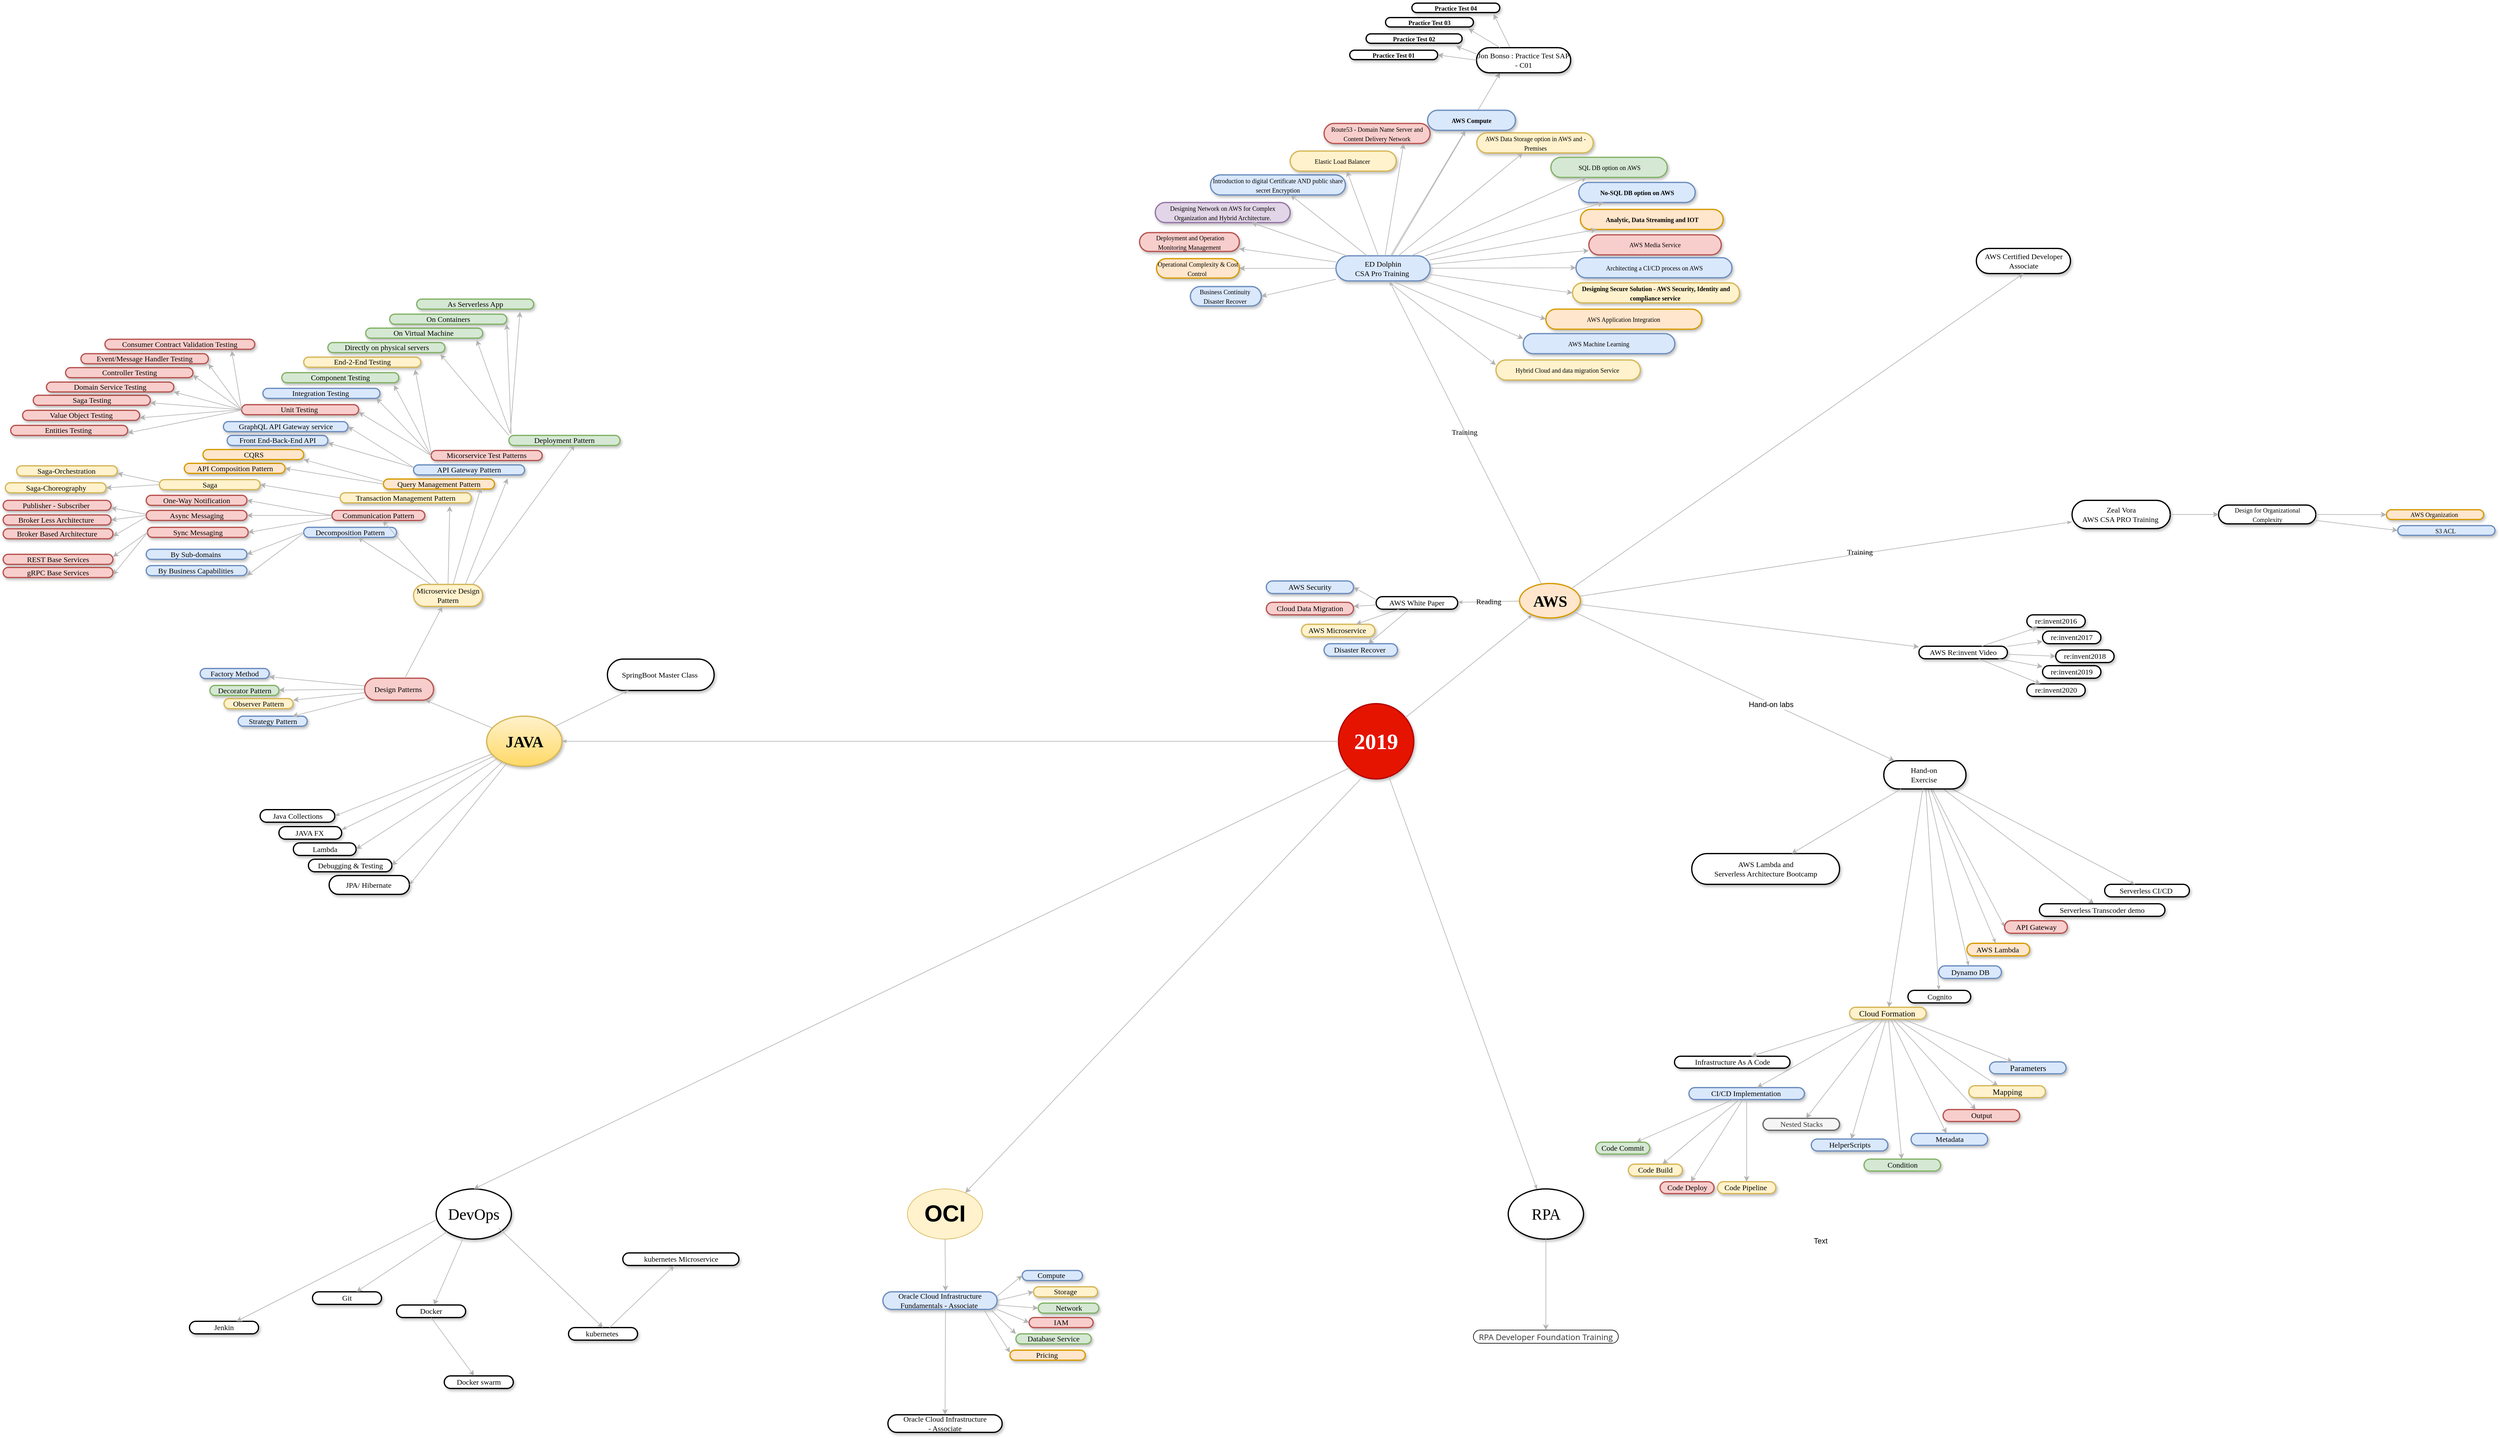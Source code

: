 <mxfile version="13.1.14" type="github" pages="4">
  <diagram name="Learning Plan" id="ad52d381-51e7-2e0d-a935-2d0ddd2fd229">
    <mxGraphModel dx="6152" dy="2736" grid="0" gridSize="10" guides="1" tooltips="1" connect="1" arrows="1" fold="1" page="0" pageScale="1" pageWidth="1100" pageHeight="850" background="#ffffff" math="0" shadow="0">
      <root>
        <mxCell id="0" />
        <mxCell id="1" parent="0" />
        <mxCell id="qBXWh-9gd8no0Mnvn5T1-2" value="" style="endArrow=classic;html=1;exitX=0.595;exitY=-0.009;exitDx=0;exitDy=0;entryX=0.25;entryY=1;entryDx=0;entryDy=0;strokeColor=#B3B3B3;exitPerimeter=0;" edge="1" parent="1" source="2c924340bb9dbf6c-14" target="qBXWh-9gd8no0Mnvn5T1-1">
          <mxGeometry width="50" height="50" relative="1" as="geometry">
            <mxPoint x="-1107" y="-135" as="sourcePoint" />
            <mxPoint x="-382" y="-526" as="targetPoint" />
          </mxGeometry>
        </mxCell>
        <mxCell id="qTr_m5463PESpSAJxUWb-5" value="" style="endArrow=classic;html=1;strokeColor=#B3B3B3;" parent="1" source="qTr_m5463PESpSAJxUWb-11" target="qTr_m5463PESpSAJxUWb-6" edge="1">
          <mxGeometry width="50" height="50" relative="1" as="geometry">
            <mxPoint x="1197.5" y="960.5" as="sourcePoint" />
            <mxPoint x="1364.709" y="1096.5" as="targetPoint" />
          </mxGeometry>
        </mxCell>
        <mxCell id="2c924340bb9dbf6c-1" value="Java Collections" style="whiteSpace=wrap;html=1;rounded=1;shadow=1;comic=0;labelBackgroundColor=none;strokeWidth=2;fontFamily=Verdana;fontSize=12;align=center;arcSize=50;" parent="1" vertex="1">
          <mxGeometry x="-1518.5" y="972.5" width="119" height="20" as="geometry" />
        </mxCell>
        <mxCell id="2c924340bb9dbf6c-2" value="JAVA" style="ellipse;whiteSpace=wrap;html=1;rounded=1;shadow=1;comic=0;labelBackgroundColor=none;strokeWidth=2;fontFamily=Verdana;fontSize=25;align=center;gradientColor=#ffd966;fillColor=#fff2cc;strokeColor=#d6b656;fontStyle=1" parent="1" vertex="1">
          <mxGeometry x="-1157.5" y="823.5" width="120" height="80" as="geometry" />
        </mxCell>
        <mxCell id="2c924340bb9dbf6c-3" value="AWS" style="ellipse;whiteSpace=wrap;html=1;rounded=1;shadow=1;comic=0;labelBackgroundColor=none;strokeWidth=2;fontFamily=Verdana;fontSize=25;align=center;fillColor=#ffe6cc;strokeColor=#d79b00;fontStyle=1" parent="1" vertex="1">
          <mxGeometry x="488.5" y="612" width="97" height="55" as="geometry" />
        </mxCell>
        <mxCell id="2c924340bb9dbf6c-4" value="&lt;font style=&quot;font-size: 35px&quot;&gt;2019&lt;/font&gt;" style="ellipse;whiteSpace=wrap;html=1;rounded=1;shadow=1;comic=0;labelBackgroundColor=none;strokeWidth=2;fontFamily=Verdana;fontSize=12;align=center;fillColor=#e51400;strokeColor=#B20000;fontColor=#ffffff;fontStyle=1" parent="1" vertex="1">
          <mxGeometry x="200" y="803.5" width="120" height="120" as="geometry" />
        </mxCell>
        <mxCell id="2c924340bb9dbf6c-8" value="&lt;span&gt;JAVA FX&amp;nbsp;&lt;/span&gt;" style="whiteSpace=wrap;html=1;rounded=1;shadow=1;comic=0;labelBackgroundColor=none;strokeWidth=2;fontFamily=Verdana;fontSize=12;align=center;arcSize=50;" parent="1" vertex="1">
          <mxGeometry x="-1488.5" y="999.5" width="100" height="20" as="geometry" />
        </mxCell>
        <mxCell id="2c924340bb9dbf6c-10" value="&lt;span&gt;SpringBoot Master Class&amp;nbsp;&lt;/span&gt;" style="whiteSpace=wrap;html=1;rounded=1;shadow=1;comic=0;labelBackgroundColor=none;strokeWidth=2;fontFamily=Verdana;fontSize=12;align=center;arcSize=50;" parent="1" vertex="1">
          <mxGeometry x="-965" y="732.5" width="170" height="50" as="geometry" />
        </mxCell>
        <mxCell id="2c924340bb9dbf6c-11" value="&lt;span&gt;AWS White Paper&lt;/span&gt;" style="whiteSpace=wrap;html=1;rounded=1;shadow=1;comic=0;labelBackgroundColor=none;strokeWidth=2;fontFamily=Verdana;fontSize=12;align=center;arcSize=50;" parent="1" vertex="1">
          <mxGeometry x="260" y="633" width="130" height="20" as="geometry" />
        </mxCell>
        <mxCell id="2c924340bb9dbf6c-14" value="&lt;span&gt;ED Dolphin &lt;br&gt;CSA Pro Training&amp;nbsp;&lt;/span&gt;" style="whiteSpace=wrap;html=1;rounded=1;shadow=1;comic=0;labelBackgroundColor=none;strokeWidth=2;fontFamily=Verdana;fontSize=12;align=center;arcSize=50;fillColor=#dae8fc;strokeColor=#6c8ebf;" parent="1" vertex="1">
          <mxGeometry x="196" y="89.75" width="150" height="40" as="geometry" />
        </mxCell>
        <mxCell id="2c924340bb9dbf6c-15" value="&lt;span&gt;Zeal Vora &lt;br&gt;AWS CSA PRO Training&amp;nbsp;&lt;/span&gt;" style="whiteSpace=wrap;html=1;rounded=1;shadow=1;comic=0;labelBackgroundColor=none;strokeWidth=2;fontFamily=Verdana;fontSize=12;align=center;arcSize=50;" parent="1" vertex="1">
          <mxGeometry x="1369" y="479.5" width="156.5" height="45" as="geometry" />
        </mxCell>
        <mxCell id="2c924340bb9dbf6c-19" value="AWS Lambda&amp;nbsp;" style="whiteSpace=wrap;html=1;rounded=1;shadow=1;comic=0;labelBackgroundColor=none;strokeWidth=2;fontFamily=Verdana;fontSize=12;align=center;arcSize=50;fillColor=#ffe6cc;strokeColor=#d79b00;" parent="1" vertex="1">
          <mxGeometry x="1201.5" y="1185.5" width="100" height="20" as="geometry" />
        </mxCell>
        <mxCell id="2c924340bb9dbf6c-27" value="" style="edgeStyle=none;rounded=1;html=1;labelBackgroundColor=none;startArrow=none;startFill=0;startSize=5;endArrow=classicThin;endFill=1;endSize=5;jettySize=auto;orthogonalLoop=1;strokeColor=#B3B3B3;strokeWidth=1;fontFamily=Verdana;fontSize=12" parent="1" source="2c924340bb9dbf6c-2" target="2c924340bb9dbf6c-10" edge="1">
          <mxGeometry x="0.143" relative="1" as="geometry">
            <mxPoint as="offset" />
          </mxGeometry>
        </mxCell>
        <mxCell id="2c924340bb9dbf6c-28" value="" style="edgeStyle=none;rounded=1;html=1;labelBackgroundColor=none;startArrow=none;startFill=0;startSize=5;endArrow=classicThin;endFill=1;endSize=5;jettySize=auto;orthogonalLoop=1;strokeColor=#B3B3B3;strokeWidth=1;fontFamily=Verdana;fontSize=12;entryX=1;entryY=0.5;entryDx=0;entryDy=0;" parent="1" source="2c924340bb9dbf6c-2" target="2c924340bb9dbf6c-1" edge="1">
          <mxGeometry relative="1" as="geometry" />
        </mxCell>
        <mxCell id="2c924340bb9dbf6c-29" value="" style="edgeStyle=none;rounded=1;html=1;labelBackgroundColor=none;startArrow=none;startFill=0;startSize=5;endArrow=classicThin;endFill=1;endSize=5;jettySize=auto;orthogonalLoop=1;strokeColor=#B3B3B3;strokeWidth=1;fontFamily=Verdana;fontSize=12;entryX=1;entryY=0.25;entryDx=0;entryDy=0;" parent="1" source="2c924340bb9dbf6c-2" target="2c924340bb9dbf6c-8" edge="1">
          <mxGeometry relative="1" as="geometry" />
        </mxCell>
        <mxCell id="2c924340bb9dbf6c-31" value="" style="edgeStyle=none;rounded=1;html=1;labelBackgroundColor=none;startArrow=none;startFill=0;startSize=5;endArrow=classicThin;endFill=1;endSize=5;jettySize=auto;orthogonalLoop=1;strokeColor=#B3B3B3;strokeWidth=1;fontFamily=Verdana;fontSize=12" parent="1" source="2c924340bb9dbf6c-4" target="2c924340bb9dbf6c-2" edge="1">
          <mxGeometry relative="1" as="geometry">
            <Array as="points" />
          </mxGeometry>
        </mxCell>
        <mxCell id="2c924340bb9dbf6c-32" value="" style="edgeStyle=none;rounded=1;html=1;labelBackgroundColor=none;startArrow=none;startFill=0;startSize=5;endArrow=classicThin;endFill=1;endSize=5;jettySize=auto;orthogonalLoop=1;strokeColor=#B3B3B3;strokeWidth=1;fontFamily=Verdana;fontSize=12" parent="1" source="2c924340bb9dbf6c-4" target="2c924340bb9dbf6c-3" edge="1">
          <mxGeometry relative="1" as="geometry" />
        </mxCell>
        <mxCell id="2c924340bb9dbf6c-40" value="" style="edgeStyle=none;rounded=1;html=1;labelBackgroundColor=none;startArrow=none;startFill=0;startSize=5;endArrow=classicThin;endFill=1;endSize=5;jettySize=auto;orthogonalLoop=1;strokeColor=#B3B3B3;strokeWidth=1;fontFamily=Verdana;fontSize=12;entryX=0;entryY=0.5;entryDx=0;entryDy=0;" parent="1" source="qTr_m5463PESpSAJxUWb-11" target="NlIUjC8G3_FUQfrN99u6-1" edge="1">
          <mxGeometry x="0.274" y="19" relative="1" as="geometry">
            <mxPoint x="1191.5" y="996.5" as="sourcePoint" />
            <mxPoint x="-1" as="offset" />
          </mxGeometry>
        </mxCell>
        <mxCell id="2c924340bb9dbf6c-44" value="Training&amp;nbsp;" style="edgeStyle=none;rounded=1;html=1;labelBackgroundColor=none;startArrow=none;startFill=0;startSize=5;endArrow=classicThin;endFill=1;endSize=5;jettySize=auto;orthogonalLoop=1;strokeColor=#B3B3B3;strokeWidth=1;fontFamily=Verdana;fontSize=12;" parent="1" source="2c924340bb9dbf6c-3" target="2c924340bb9dbf6c-15" edge="1">
          <mxGeometry x="0.144" y="3" relative="1" as="geometry">
            <mxPoint as="offset" />
            <mxPoint x="1344" y="452" as="targetPoint" />
          </mxGeometry>
        </mxCell>
        <mxCell id="2c924340bb9dbf6c-45" value="Training&amp;nbsp;" style="edgeStyle=none;rounded=1;html=1;labelBackgroundColor=none;startArrow=none;startFill=0;startSize=5;endArrow=classicThin;endFill=1;endSize=5;jettySize=auto;orthogonalLoop=1;strokeColor=#B3B3B3;strokeWidth=1;fontFamily=Verdana;fontSize=12" parent="1" source="2c924340bb9dbf6c-3" target="2c924340bb9dbf6c-14" edge="1">
          <mxGeometry relative="1" as="geometry" />
        </mxCell>
        <mxCell id="2c924340bb9dbf6c-46" value="Reading" style="edgeStyle=none;rounded=1;html=1;labelBackgroundColor=none;startArrow=none;startFill=0;startSize=5;endArrow=classicThin;endFill=1;endSize=5;jettySize=auto;orthogonalLoop=1;strokeColor=#B3B3B3;strokeWidth=1;fontFamily=Verdana;fontSize=12" parent="1" source="2c924340bb9dbf6c-3" target="2c924340bb9dbf6c-11" edge="1">
          <mxGeometry relative="1" as="geometry" />
        </mxCell>
        <mxCell id="2c924340bb9dbf6c-55" value="&lt;span&gt;JPA/ Hibernate&amp;nbsp;&lt;/span&gt;" style="whiteSpace=wrap;html=1;rounded=1;shadow=1;comic=0;labelBackgroundColor=none;strokeWidth=2;fontFamily=Verdana;fontSize=12;align=center;arcSize=50;" parent="1" vertex="1">
          <mxGeometry x="-1408.5" y="1077.5" width="128" height="30" as="geometry" />
        </mxCell>
        <mxCell id="2c924340bb9dbf6c-61" value="" style="edgeStyle=none;rounded=1;html=1;labelBackgroundColor=none;startArrow=none;startFill=0;startSize=5;endArrow=classicThin;endFill=1;endSize=5;jettySize=auto;orthogonalLoop=1;strokeColor=#B3B3B3;strokeWidth=1;fontFamily=Verdana;fontSize=12;entryX=1;entryY=0.5;entryDx=0;entryDy=0;" parent="1" source="2c924340bb9dbf6c-2" target="2c924340bb9dbf6c-55" edge="1">
          <mxGeometry relative="1" as="geometry" />
        </mxCell>
        <mxCell id="NlIUjC8G3_FUQfrN99u6-1" value="&lt;span&gt;API Gateway&lt;/span&gt;" style="whiteSpace=wrap;html=1;rounded=1;shadow=1;comic=0;labelBackgroundColor=none;strokeWidth=2;fontFamily=Verdana;fontSize=12;align=center;arcSize=50;fillColor=#f8cecc;strokeColor=#b85450;" parent="1" vertex="1">
          <mxGeometry x="1261.5" y="1149.5" width="100" height="20" as="geometry" />
        </mxCell>
        <mxCell id="NlIUjC8G3_FUQfrN99u6-2" value="&lt;span&gt;Dynamo DB&lt;/span&gt;" style="whiteSpace=wrap;html=1;rounded=1;shadow=1;comic=0;labelBackgroundColor=none;strokeWidth=2;fontFamily=Verdana;fontSize=12;align=center;arcSize=50;fillColor=#dae8fc;strokeColor=#6c8ebf;" parent="1" vertex="1">
          <mxGeometry x="1156.5" y="1221.5" width="100" height="20" as="geometry" />
        </mxCell>
        <mxCell id="NlIUjC8G3_FUQfrN99u6-8" value="Cognito" style="whiteSpace=wrap;html=1;rounded=1;shadow=1;comic=0;labelBackgroundColor=none;strokeWidth=2;fontFamily=Verdana;fontSize=12;align=center;arcSize=50;" parent="1" vertex="1">
          <mxGeometry x="1107.5" y="1260.5" width="100" height="20" as="geometry" />
        </mxCell>
        <mxCell id="NlIUjC8G3_FUQfrN99u6-14" value="" style="edgeStyle=none;rounded=1;html=1;labelBackgroundColor=none;startArrow=none;startFill=0;startSize=5;endArrow=classicThin;endFill=1;endSize=5;jettySize=auto;orthogonalLoop=1;strokeColor=#B3B3B3;strokeWidth=1;fontFamily=Verdana;fontSize=12;" parent="1" source="qTr_m5463PESpSAJxUWb-11" target="2c924340bb9dbf6c-19" edge="1">
          <mxGeometry relative="1" as="geometry">
            <mxPoint x="1167.5" y="951.5" as="sourcePoint" />
            <mxPoint x="1037" y="1047.5" as="targetPoint" />
          </mxGeometry>
        </mxCell>
        <mxCell id="NlIUjC8G3_FUQfrN99u6-21" value="&lt;span&gt;Design Patterns&amp;nbsp;&lt;/span&gt;" style="whiteSpace=wrap;html=1;rounded=1;shadow=1;comic=0;labelBackgroundColor=none;strokeWidth=2;fontFamily=Verdana;fontSize=12;align=center;arcSize=50;fillColor=#f8cecc;strokeColor=#b85450;" parent="1" vertex="1">
          <mxGeometry x="-1352" y="763" width="110" height="35" as="geometry" />
        </mxCell>
        <mxCell id="NlIUjC8G3_FUQfrN99u6-22" value="" style="edgeStyle=none;rounded=1;html=1;labelBackgroundColor=none;startArrow=none;startFill=0;startSize=5;endArrow=classicThin;endFill=1;endSize=5;jettySize=auto;orthogonalLoop=1;strokeColor=#B3B3B3;strokeWidth=1;fontFamily=Verdana;fontSize=12;" parent="1" source="2c924340bb9dbf6c-2" target="NlIUjC8G3_FUQfrN99u6-21" edge="1">
          <mxGeometry x="0.143" relative="1" as="geometry">
            <mxPoint x="-1024.707" y="840.263" as="sourcePoint" />
            <mxPoint as="offset" />
          </mxGeometry>
        </mxCell>
        <mxCell id="aUbg2GQfj_RAobpnSpw4-2" value="" style="edgeStyle=none;rounded=1;html=1;labelBackgroundColor=none;startArrow=none;startFill=0;startSize=5;endArrow=classicThin;endFill=1;endSize=5;jettySize=auto;orthogonalLoop=1;strokeColor=#B3B3B3;strokeWidth=1;fontFamily=Verdana;fontSize=12;" parent="1" source="2c924340bb9dbf6c-4" target="aUbg2GQfj_RAobpnSpw4-3" edge="1">
          <mxGeometry relative="1" as="geometry">
            <mxPoint x="642.758" y="741.423" as="sourcePoint" />
            <mxPoint x="573" y="1077" as="targetPoint" />
          </mxGeometry>
        </mxCell>
        <mxCell id="aUbg2GQfj_RAobpnSpw4-3" value="&lt;span&gt;&lt;font style=&quot;font-size: 25px&quot;&gt;RPA&lt;/font&gt;&lt;/span&gt;" style="ellipse;whiteSpace=wrap;html=1;rounded=1;shadow=1;comic=0;labelBackgroundColor=none;strokeWidth=2;fontFamily=Verdana;fontSize=12;align=center;" parent="1" vertex="1">
          <mxGeometry x="470.5" y="1577" width="120" height="80" as="geometry" />
        </mxCell>
        <mxCell id="aUbg2GQfj_RAobpnSpw4-8" value="" style="edgeStyle=none;rounded=1;html=1;labelBackgroundColor=none;startArrow=none;startFill=0;startSize=5;endArrow=classicThin;endFill=1;endSize=5;jettySize=auto;orthogonalLoop=1;strokeColor=#B3B3B3;strokeWidth=1;fontFamily=Verdana;fontSize=12;" parent="1" source="qTr_m5463PESpSAJxUWb-11" target="NlIUjC8G3_FUQfrN99u6-8" edge="1">
          <mxGeometry relative="1" as="geometry">
            <mxPoint x="1144.5" y="1020.5" as="sourcePoint" />
            <mxPoint x="1441.5" y="1072.5" as="targetPoint" />
          </mxGeometry>
        </mxCell>
        <mxCell id="aUbg2GQfj_RAobpnSpw4-9" value="" style="edgeStyle=none;rounded=1;html=1;labelBackgroundColor=none;startArrow=none;startFill=0;startSize=5;endArrow=classicThin;endFill=1;endSize=5;jettySize=auto;orthogonalLoop=1;strokeColor=#B3B3B3;strokeWidth=1;fontFamily=Verdana;fontSize=12;" parent="1" source="qTr_m5463PESpSAJxUWb-11" target="NlIUjC8G3_FUQfrN99u6-2" edge="1">
          <mxGeometry x="0.064" y="29" relative="1" as="geometry">
            <mxPoint x="1161.5" y="974.5" as="sourcePoint" />
            <mxPoint x="1292.788" y="1198.5" as="targetPoint" />
            <Array as="points" />
            <mxPoint as="offset" />
          </mxGeometry>
        </mxCell>
        <mxCell id="JUx92tICWYFmlGeN_mxr-1" value="&lt;span&gt;Serverless CI/CD&amp;nbsp;&lt;/span&gt;" style="whiteSpace=wrap;html=1;rounded=1;shadow=1;comic=0;labelBackgroundColor=none;strokeWidth=2;fontFamily=Verdana;fontSize=12;align=center;arcSize=50;" parent="1" vertex="1">
          <mxGeometry x="1421" y="1091.5" width="135" height="20" as="geometry" />
        </mxCell>
        <mxCell id="JUx92tICWYFmlGeN_mxr-2" value="" style="edgeStyle=none;rounded=1;html=1;labelBackgroundColor=none;startArrow=none;startFill=0;startSize=5;endArrow=classicThin;endFill=1;endSize=5;jettySize=auto;orthogonalLoop=1;strokeColor=#B3B3B3;strokeWidth=1;fontFamily=Verdana;fontSize=12;" parent="1" source="qTr_m5463PESpSAJxUWb-11" target="JUx92tICWYFmlGeN_mxr-1" edge="1">
          <mxGeometry relative="1" as="geometry">
            <mxPoint x="1214.5" y="959.5" as="sourcePoint" />
            <mxPoint x="1455.5" y="1116.5" as="targetPoint" />
          </mxGeometry>
        </mxCell>
        <mxCell id="utK8YzHkomSW0VGDoDWM-1" value="&lt;font style=&quot;font-size: 10px&quot;&gt;Design for Organizational Complexity&lt;/font&gt;" style="whiteSpace=wrap;html=1;rounded=1;shadow=1;comic=0;labelBackgroundColor=none;strokeWidth=2;fontFamily=Verdana;fontSize=12;align=center;arcSize=50;" parent="1" vertex="1">
          <mxGeometry x="1602.5" y="487" width="155" height="30" as="geometry" />
        </mxCell>
        <mxCell id="utK8YzHkomSW0VGDoDWM-2" value="" style="endArrow=classic;html=1;strokeColor=#B3B3B3;" parent="1" source="2c924340bb9dbf6c-15" target="utK8YzHkomSW0VGDoDWM-1" edge="1">
          <mxGeometry width="50" height="50" relative="1" as="geometry">
            <mxPoint x="1388.5" y="543.75" as="sourcePoint" />
            <mxPoint x="1248" y="380.75" as="targetPoint" />
          </mxGeometry>
        </mxCell>
        <mxCell id="utK8YzHkomSW0VGDoDWM-3" value="&lt;span style=&quot;font-size: 10px&quot;&gt;Business Continuity&amp;nbsp;&lt;br&gt;Disaster Recover&amp;nbsp;&lt;/span&gt;" style="whiteSpace=wrap;html=1;rounded=1;shadow=1;comic=0;labelBackgroundColor=none;strokeWidth=2;fontFamily=Verdana;fontSize=12;align=center;arcSize=50;fillColor=#dae8fc;strokeColor=#6c8ebf;" parent="1" vertex="1">
          <mxGeometry x="-36" y="138.75" width="113" height="31" as="geometry" />
        </mxCell>
        <mxCell id="utK8YzHkomSW0VGDoDWM-5" value="" style="endArrow=classic;html=1;strokeColor=#B3B3B3;entryX=1;entryY=0.5;entryDx=0;entryDy=0;" parent="1" source="2c924340bb9dbf6c-14" target="utK8YzHkomSW0VGDoDWM-3" edge="1">
          <mxGeometry width="50" height="50" relative="1" as="geometry">
            <mxPoint x="279" y="92.75" as="sourcePoint" />
            <mxPoint x="329" y="42.75" as="targetPoint" />
          </mxGeometry>
        </mxCell>
        <mxCell id="UUau7E6U5k5TTlxpQxdi-1" style="edgeStyle=orthogonalEdgeStyle;rounded=0;orthogonalLoop=1;jettySize=auto;html=1;exitX=0.5;exitY=1;exitDx=0;exitDy=0;" parent="1" source="2c924340bb9dbf6c-8" target="2c924340bb9dbf6c-8" edge="1">
          <mxGeometry relative="1" as="geometry" />
        </mxCell>
        <mxCell id="UUau7E6U5k5TTlxpQxdi-2" value="&lt;span&gt;Lambda&lt;/span&gt;" style="whiteSpace=wrap;html=1;rounded=1;shadow=1;comic=0;labelBackgroundColor=none;strokeWidth=2;fontFamily=Verdana;fontSize=12;align=center;arcSize=50;" parent="1" vertex="1">
          <mxGeometry x="-1465.5" y="1025.5" width="100" height="20" as="geometry" />
        </mxCell>
        <mxCell id="UUau7E6U5k5TTlxpQxdi-3" value="" style="endArrow=classic;html=1;strokeColor=#B3B3B3;entryX=1;entryY=0.5;entryDx=0;entryDy=0;" parent="1" source="2c924340bb9dbf6c-2" target="UUau7E6U5k5TTlxpQxdi-2" edge="1">
          <mxGeometry width="50" height="50" relative="1" as="geometry">
            <mxPoint x="-1545.5" y="1365.5" as="sourcePoint" />
            <mxPoint x="-1495.5" y="1315.5" as="targetPoint" />
          </mxGeometry>
        </mxCell>
        <mxCell id="UUau7E6U5k5TTlxpQxdi-5" value="&lt;span&gt;Debugging&amp;nbsp;&amp;amp; Testing&lt;/span&gt;" style="whiteSpace=wrap;html=1;rounded=1;shadow=1;comic=0;labelBackgroundColor=none;strokeWidth=2;fontFamily=Verdana;fontSize=12;align=center;arcSize=50;" parent="1" vertex="1">
          <mxGeometry x="-1441.5" y="1051.5" width="133" height="20" as="geometry" />
        </mxCell>
        <mxCell id="UUau7E6U5k5TTlxpQxdi-6" value="" style="endArrow=classic;html=1;entryX=1;entryY=0.5;entryDx=0;entryDy=0;strokeColor=#B3B3B3;" parent="1" source="2c924340bb9dbf6c-2" target="UUau7E6U5k5TTlxpQxdi-5" edge="1">
          <mxGeometry width="50" height="50" relative="1" as="geometry">
            <mxPoint x="-1335.5" y="995.5" as="sourcePoint" />
            <mxPoint x="-1285.5" y="945.5" as="targetPoint" />
          </mxGeometry>
        </mxCell>
        <mxCell id="UUau7E6U5k5TTlxpQxdi-8" value="Disaster Recover&amp;nbsp;" style="whiteSpace=wrap;html=1;rounded=1;shadow=1;comic=0;labelBackgroundColor=none;strokeWidth=2;fontFamily=Verdana;fontSize=12;align=center;arcSize=50;fillColor=#dae8fc;strokeColor=#6c8ebf;" parent="1" vertex="1">
          <mxGeometry x="177" y="708" width="117" height="20" as="geometry" />
        </mxCell>
        <mxCell id="UUau7E6U5k5TTlxpQxdi-11" value="&lt;span&gt;&lt;font style=&quot;font-size: 25px&quot;&gt;DevOps&lt;/font&gt;&lt;/span&gt;" style="ellipse;whiteSpace=wrap;html=1;rounded=1;shadow=1;comic=0;labelBackgroundColor=none;strokeWidth=2;fontFamily=Verdana;fontSize=12;align=center;" parent="1" vertex="1">
          <mxGeometry x="-1238" y="1577" width="120" height="80" as="geometry" />
        </mxCell>
        <mxCell id="UUau7E6U5k5TTlxpQxdi-12" value="&lt;span&gt;kubernetes&amp;nbsp;&lt;/span&gt;" style="whiteSpace=wrap;html=1;rounded=1;shadow=1;comic=0;labelBackgroundColor=none;strokeWidth=2;fontFamily=Verdana;fontSize=12;align=center;arcSize=50;" parent="1" vertex="1">
          <mxGeometry x="-1027" y="1798" width="110" height="20" as="geometry" />
        </mxCell>
        <mxCell id="UUau7E6U5k5TTlxpQxdi-13" value="&lt;span&gt;Docker&lt;/span&gt;" style="whiteSpace=wrap;html=1;rounded=1;shadow=1;comic=0;labelBackgroundColor=none;strokeWidth=2;fontFamily=Verdana;fontSize=12;align=center;arcSize=50;" parent="1" vertex="1">
          <mxGeometry x="-1301" y="1762" width="110" height="20" as="geometry" />
        </mxCell>
        <mxCell id="UUau7E6U5k5TTlxpQxdi-14" value="Docker swarm" style="whiteSpace=wrap;html=1;rounded=1;shadow=1;comic=0;labelBackgroundColor=none;strokeWidth=2;fontFamily=Verdana;fontSize=12;align=center;arcSize=50;" parent="1" vertex="1">
          <mxGeometry x="-1225" y="1875" width="110" height="20" as="geometry" />
        </mxCell>
        <mxCell id="UUau7E6U5k5TTlxpQxdi-16" value="" style="endArrow=classic;html=1;strokeColor=#B3B3B3;" parent="1" source="UUau7E6U5k5TTlxpQxdi-11" target="UUau7E6U5k5TTlxpQxdi-13" edge="1">
          <mxGeometry width="50" height="50" relative="1" as="geometry">
            <mxPoint x="-1113" y="1943" as="sourcePoint" />
            <mxPoint x="-1063" y="1893" as="targetPoint" />
          </mxGeometry>
        </mxCell>
        <mxCell id="UUau7E6U5k5TTlxpQxdi-18" value="" style="endArrow=classic;html=1;strokeColor=#B3B3B3;entryX=0.5;entryY=0;entryDx=0;entryDy=0;" parent="1" target="UUau7E6U5k5TTlxpQxdi-12" edge="1">
          <mxGeometry width="50" height="50" relative="1" as="geometry">
            <mxPoint x="-1138" y="1639.5" as="sourcePoint" />
            <mxPoint x="-924" y="1878" as="targetPoint" />
          </mxGeometry>
        </mxCell>
        <mxCell id="UUau7E6U5k5TTlxpQxdi-19" value="" style="endArrow=classic;html=1;strokeColor=#B3B3B3;entryX=0.5;entryY=0;entryDx=0;entryDy=0;exitX=0;exitY=1;exitDx=0;exitDy=0;" parent="1" source="2c924340bb9dbf6c-4" target="UUau7E6U5k5TTlxpQxdi-11" edge="1">
          <mxGeometry width="50" height="50" relative="1" as="geometry">
            <mxPoint x="-476.745" y="1088.502" as="sourcePoint" />
            <mxPoint x="-261" y="1394.13" as="targetPoint" />
          </mxGeometry>
        </mxCell>
        <mxCell id="_qGjY-r7ES5HyB8qeQ8e-1" value="&lt;span&gt;AWS Re:invent Video&lt;/span&gt;" style="whiteSpace=wrap;html=1;rounded=1;shadow=1;comic=0;labelBackgroundColor=none;strokeWidth=2;fontFamily=Verdana;fontSize=12;align=center;arcSize=50;" parent="1" vertex="1">
          <mxGeometry x="1125" y="712" width="141" height="20" as="geometry" />
        </mxCell>
        <mxCell id="_qGjY-r7ES5HyB8qeQ8e-2" value="" style="endArrow=classic;html=1;strokeColor=#B3B3B3;" parent="1" source="2c924340bb9dbf6c-3" target="_qGjY-r7ES5HyB8qeQ8e-1" edge="1">
          <mxGeometry width="50" height="50" relative="1" as="geometry">
            <mxPoint x="593" y="1201" as="sourcePoint" />
            <mxPoint x="643" y="1151" as="targetPoint" />
          </mxGeometry>
        </mxCell>
        <mxCell id="_qGjY-r7ES5HyB8qeQ8e-3" value="&lt;span&gt;re:invent2016&lt;/span&gt;" style="whiteSpace=wrap;html=1;rounded=1;shadow=1;comic=0;labelBackgroundColor=none;strokeWidth=2;fontFamily=Verdana;fontSize=12;align=center;arcSize=50;" parent="1" vertex="1">
          <mxGeometry x="1297" y="662" width="93" height="20" as="geometry" />
        </mxCell>
        <mxCell id="_qGjY-r7ES5HyB8qeQ8e-4" value="" style="endArrow=classic;html=1;strokeColor=#B3B3B3;" parent="1" source="_qGjY-r7ES5HyB8qeQ8e-1" target="_qGjY-r7ES5HyB8qeQ8e-3" edge="1">
          <mxGeometry width="50" height="50" relative="1" as="geometry">
            <mxPoint x="869.5" y="1000" as="sourcePoint" />
            <mxPoint x="595.5" y="1494" as="targetPoint" />
          </mxGeometry>
        </mxCell>
        <mxCell id="T4aZKAaIywmiW5cC4Wu4-1" value="&lt;span&gt;re:invent2017&lt;/span&gt;" style="whiteSpace=wrap;html=1;rounded=1;shadow=1;comic=0;labelBackgroundColor=none;strokeWidth=2;fontFamily=Verdana;fontSize=12;align=center;arcSize=50;" parent="1" vertex="1">
          <mxGeometry x="1322" y="688" width="93" height="20" as="geometry" />
        </mxCell>
        <mxCell id="T4aZKAaIywmiW5cC4Wu4-3" value="&lt;span&gt;re:invent2019&lt;/span&gt;" style="whiteSpace=wrap;html=1;rounded=1;shadow=1;comic=0;labelBackgroundColor=none;strokeWidth=2;fontFamily=Verdana;fontSize=12;align=center;arcSize=50;" parent="1" vertex="1">
          <mxGeometry x="1322" y="743" width="93" height="20" as="geometry" />
        </mxCell>
        <mxCell id="T4aZKAaIywmiW5cC4Wu4-4" value="" style="endArrow=classic;html=1;strokeColor=#B3B3B3;" parent="1" source="_qGjY-r7ES5HyB8qeQ8e-1" target="T4aZKAaIywmiW5cC4Wu4-3" edge="1">
          <mxGeometry width="50" height="50" relative="1" as="geometry">
            <mxPoint x="1249.5" y="689" as="sourcePoint" />
            <mxPoint x="1299.5" y="639" as="targetPoint" />
          </mxGeometry>
        </mxCell>
        <mxCell id="T4aZKAaIywmiW5cC4Wu4-5" value="" style="endArrow=classic;html=1;strokeColor=#B3B3B3;entryX=0;entryY=0.5;entryDx=0;entryDy=0;" parent="1" source="_qGjY-r7ES5HyB8qeQ8e-1" target="bv1NyvuxmMBGBJ6wq6O8-5" edge="1">
          <mxGeometry width="50" height="50" relative="1" as="geometry">
            <mxPoint x="1254.5" y="718" as="sourcePoint" />
            <mxPoint x="1314" y="738.877" as="targetPoint" />
          </mxGeometry>
        </mxCell>
        <mxCell id="T4aZKAaIywmiW5cC4Wu4-6" value="" style="endArrow=classic;html=1;strokeColor=#B3B3B3;" parent="1" source="_qGjY-r7ES5HyB8qeQ8e-1" target="T4aZKAaIywmiW5cC4Wu4-1" edge="1">
          <mxGeometry width="50" height="50" relative="1" as="geometry">
            <mxPoint x="1146.5" y="696" as="sourcePoint" />
            <mxPoint x="1139.5" y="640" as="targetPoint" />
          </mxGeometry>
        </mxCell>
        <mxCell id="iq47JH9IOjm5TBPFm13r-1" value="&lt;span style=&quot;color: rgb(51 , 51 , 51) ; font-family: &amp;#34;open sans&amp;#34; , sans-serif ; font-size: 13px ; white-space: normal&quot;&gt;RPA Developer Foundation Training&lt;/span&gt;" style="rounded=1;whiteSpace=wrap;html=1;arcSize=50;" parent="1" vertex="1">
          <mxGeometry x="415" y="1802" width="231" height="21" as="geometry" />
        </mxCell>
        <mxCell id="iq47JH9IOjm5TBPFm13r-2" value="" style="endArrow=classic;html=1;strokeColor=#B3B3B3;" parent="1" source="aUbg2GQfj_RAobpnSpw4-3" target="iq47JH9IOjm5TBPFm13r-1" edge="1">
          <mxGeometry width="50" height="50" relative="1" as="geometry">
            <mxPoint x="341" y="1336" as="sourcePoint" />
            <mxPoint x="798" y="1251" as="targetPoint" />
          </mxGeometry>
        </mxCell>
        <mxCell id="iq47JH9IOjm5TBPFm13r-3" value="&lt;span&gt;Git&lt;/span&gt;" style="whiteSpace=wrap;html=1;rounded=1;shadow=1;comic=0;labelBackgroundColor=none;strokeWidth=2;fontFamily=Verdana;fontSize=12;align=center;arcSize=50;" parent="1" vertex="1">
          <mxGeometry x="-1435" y="1741" width="110" height="20" as="geometry" />
        </mxCell>
        <mxCell id="iq47JH9IOjm5TBPFm13r-4" value="" style="endArrow=classic;html=1;strokeColor=#B3B3B3;" parent="1" source="UUau7E6U5k5TTlxpQxdi-11" target="iq47JH9IOjm5TBPFm13r-3" edge="1">
          <mxGeometry width="50" height="50" relative="1" as="geometry">
            <mxPoint x="-1333" y="1673" as="sourcePoint" />
            <mxPoint x="-1283" y="1623" as="targetPoint" />
          </mxGeometry>
        </mxCell>
        <mxCell id="e3at0sxz_broB0n3_vnu-1" value="&lt;span&gt;Strategy&amp;nbsp;Pattern&lt;/span&gt;" style="whiteSpace=wrap;html=1;rounded=1;shadow=1;comic=0;labelBackgroundColor=none;strokeWidth=2;fontFamily=Verdana;fontSize=12;align=center;arcSize=50;fillColor=#dae8fc;strokeColor=#6c8ebf;" parent="1" vertex="1">
          <mxGeometry x="-1553.5" y="823.5" width="110" height="16" as="geometry" />
        </mxCell>
        <mxCell id="e3at0sxz_broB0n3_vnu-2" value="&lt;span&gt;Decorator&amp;nbsp;&lt;/span&gt;Pattern" style="whiteSpace=wrap;html=1;rounded=1;shadow=1;comic=0;labelBackgroundColor=none;strokeWidth=2;fontFamily=Verdana;fontSize=12;align=center;arcSize=50;fillColor=#d5e8d4;strokeColor=#82b366;" parent="1" vertex="1">
          <mxGeometry x="-1598.5" y="774.5" width="110" height="16" as="geometry" />
        </mxCell>
        <mxCell id="e3at0sxz_broB0n3_vnu-3" value="&lt;span&gt;Observer&amp;nbsp;&lt;/span&gt;Pattern" style="whiteSpace=wrap;html=1;rounded=1;shadow=1;comic=0;labelBackgroundColor=none;strokeWidth=2;fontFamily=Verdana;fontSize=12;align=center;arcSize=50;fillColor=#fff2cc;strokeColor=#d6b656;" parent="1" vertex="1">
          <mxGeometry x="-1576" y="795.5" width="110" height="16" as="geometry" />
        </mxCell>
        <mxCell id="e3at0sxz_broB0n3_vnu-5" value="" style="endArrow=classic;html=1;strokeColor=#B3B3B3;" parent="1" source="NlIUjC8G3_FUQfrN99u6-21" target="e3at0sxz_broB0n3_vnu-1" edge="1">
          <mxGeometry width="50" height="50" relative="1" as="geometry">
            <mxPoint x="-1248" y="727.5" as="sourcePoint" />
            <mxPoint x="-1457.733" y="821.5" as="targetPoint" />
          </mxGeometry>
        </mxCell>
        <mxCell id="e3at0sxz_broB0n3_vnu-6" value="" style="endArrow=classic;html=1;strokeColor=#B3B3B3;" parent="1" source="NlIUjC8G3_FUQfrN99u6-21" target="e3at0sxz_broB0n3_vnu-3" edge="1">
          <mxGeometry width="50" height="50" relative="1" as="geometry">
            <mxPoint x="-1378" y="729.5" as="sourcePoint" />
            <mxPoint x="-1328" y="679.5" as="targetPoint" />
          </mxGeometry>
        </mxCell>
        <mxCell id="e3at0sxz_broB0n3_vnu-8" value="" style="endArrow=classic;html=1;exitX=0;exitY=0.5;exitDx=0;exitDy=0;strokeColor=#B3B3B3;" parent="1" source="NlIUjC8G3_FUQfrN99u6-21" target="e3at0sxz_broB0n3_vnu-2" edge="1">
          <mxGeometry width="50" height="50" relative="1" as="geometry">
            <mxPoint x="-1388" y="709.5" as="sourcePoint" />
            <mxPoint x="-1338" y="659.5" as="targetPoint" />
          </mxGeometry>
        </mxCell>
        <mxCell id="qTr_m5463PESpSAJxUWb-1" value="Factory Method" style="whiteSpace=wrap;html=1;rounded=1;shadow=1;comic=0;labelBackgroundColor=none;strokeWidth=2;fontFamily=Verdana;fontSize=12;align=center;arcSize=50;fillColor=#dae8fc;strokeColor=#6c8ebf;" parent="1" vertex="1">
          <mxGeometry x="-1614" y="747.5" width="110" height="16" as="geometry" />
        </mxCell>
        <mxCell id="qTr_m5463PESpSAJxUWb-3" value="" style="endArrow=classic;html=1;strokeColor=#B3B3B3;" parent="1" source="NlIUjC8G3_FUQfrN99u6-21" target="qTr_m5463PESpSAJxUWb-1" edge="1">
          <mxGeometry width="50" height="50" relative="1" as="geometry">
            <mxPoint x="-1370" y="720.5" as="sourcePoint" />
            <mxPoint x="-1320" y="670.5" as="targetPoint" />
          </mxGeometry>
        </mxCell>
        <mxCell id="qTr_m5463PESpSAJxUWb-6" value="Serverless Transcoder demo" style="whiteSpace=wrap;html=1;rounded=1;shadow=1;comic=0;labelBackgroundColor=none;strokeWidth=2;fontFamily=Verdana;fontSize=12;align=center;arcSize=50;" parent="1" vertex="1">
          <mxGeometry x="1317" y="1122.5" width="200" height="20" as="geometry" />
        </mxCell>
        <mxCell id="qTr_m5463PESpSAJxUWb-8" value="Cloud Data Migration" style="whiteSpace=wrap;html=1;rounded=1;shadow=1;comic=0;labelBackgroundColor=none;strokeWidth=2;fontFamily=Verdana;fontSize=12;align=center;arcSize=50;fillColor=#f8cecc;strokeColor=#b85450;" parent="1" vertex="1">
          <mxGeometry x="85" y="642" width="139" height="20" as="geometry" />
        </mxCell>
        <mxCell id="qTr_m5463PESpSAJxUWb-9" value="" style="endArrow=classic;html=1;strokeColor=#B3B3B3;" parent="1" source="2c924340bb9dbf6c-11" target="qTr_m5463PESpSAJxUWb-8" edge="1">
          <mxGeometry width="50" height="50" relative="1" as="geometry">
            <mxPoint x="421" y="406" as="sourcePoint" />
            <mxPoint x="471" y="356" as="targetPoint" />
          </mxGeometry>
        </mxCell>
        <mxCell id="qTr_m5463PESpSAJxUWb-11" value="Hand-on&amp;nbsp;&lt;br&gt;Exercise&amp;nbsp;" style="whiteSpace=wrap;html=1;rounded=1;shadow=1;comic=0;labelBackgroundColor=none;strokeWidth=2;fontFamily=Verdana;fontSize=12;align=center;arcSize=50;" parent="1" vertex="1">
          <mxGeometry x="1069" y="894.5" width="131" height="45" as="geometry" />
        </mxCell>
        <mxCell id="qTr_m5463PESpSAJxUWb-13" value="" style="endArrow=classic;html=1;strokeColor=#B3B3B3;" parent="1" source="2c924340bb9dbf6c-3" target="qTr_m5463PESpSAJxUWb-11" edge="1">
          <mxGeometry width="50" height="50" relative="1" as="geometry">
            <mxPoint x="1008" y="612" as="sourcePoint" />
            <mxPoint x="1058" y="562" as="targetPoint" />
          </mxGeometry>
        </mxCell>
        <mxCell id="qTr_m5463PESpSAJxUWb-14" value="Hand-on labs" style="text;html=1;align=center;verticalAlign=middle;resizable=0;points=[];labelBackgroundColor=#ffffff;" parent="qTr_m5463PESpSAJxUWb-13" vertex="1" connectable="0">
          <mxGeometry x="0.233" y="-2" relative="1" as="geometry">
            <mxPoint as="offset" />
          </mxGeometry>
        </mxCell>
        <mxCell id="iC-SWgxrQzXhI2IX-hUf-1" value="&lt;span style=&quot;font-size: 10px&quot;&gt;Operational Complexity &amp;amp; Cost Control&amp;nbsp;&lt;/span&gt;" style="whiteSpace=wrap;html=1;rounded=1;shadow=1;comic=0;labelBackgroundColor=none;strokeWidth=2;fontFamily=Verdana;fontSize=12;align=center;arcSize=50;fillColor=#ffe6cc;strokeColor=#d79b00;" parent="1" vertex="1">
          <mxGeometry x="-90" y="94.25" width="132" height="31" as="geometry" />
        </mxCell>
        <mxCell id="iC-SWgxrQzXhI2IX-hUf-2" value="" style="endArrow=classic;html=1;strokeColor=#B3B3B3;" parent="1" source="2c924340bb9dbf6c-14" target="iC-SWgxrQzXhI2IX-hUf-1" edge="1">
          <mxGeometry width="50" height="50" relative="1" as="geometry">
            <mxPoint x="363" y="143.75" as="sourcePoint" />
            <mxPoint x="447" y="118.75" as="targetPoint" />
          </mxGeometry>
        </mxCell>
        <mxCell id="MXLx2XEes-XKjU_qDXyb-1" value="&lt;span style=&quot;font-size: 10px&quot;&gt;&amp;nbsp;Deployment and Operation&lt;br&gt;Monitoring Management&lt;/span&gt;" style="whiteSpace=wrap;html=1;rounded=1;shadow=1;comic=0;labelBackgroundColor=none;strokeWidth=2;fontFamily=Verdana;fontSize=12;align=center;arcSize=50;fillColor=#f8cecc;strokeColor=#b85450;" parent="1" vertex="1">
          <mxGeometry x="-117" y="52.75" width="159" height="30" as="geometry" />
        </mxCell>
        <mxCell id="MXLx2XEes-XKjU_qDXyb-2" value="" style="endArrow=classic;html=1;strokeColor=#B3B3B3;" parent="1" source="2c924340bb9dbf6c-14" target="MXLx2XEes-XKjU_qDXyb-1" edge="1">
          <mxGeometry width="50" height="50" relative="1" as="geometry">
            <mxPoint x="373" y="184.75" as="sourcePoint" />
            <mxPoint x="423" y="134.75" as="targetPoint" />
          </mxGeometry>
        </mxCell>
        <mxCell id="Ty7Lb8FUYfDff978fZVu-1" value="&lt;span style=&quot;font-size: 13px;&quot;&gt;&lt;font style=&quot;font-size: 13px;&quot;&gt;Cloud Formation&amp;nbsp;&lt;/font&gt;&lt;/span&gt;" style="whiteSpace=wrap;html=1;rounded=1;shadow=1;comic=0;labelBackgroundColor=none;strokeWidth=2;fontFamily=Verdana;fontSize=13;align=center;arcSize=50;fillColor=#fff2cc;strokeColor=#d6b656;" parent="1" vertex="1">
          <mxGeometry x="1014.5" y="1287.5" width="122" height="19" as="geometry" />
        </mxCell>
        <mxCell id="Ty7Lb8FUYfDff978fZVu-3" value="" style="endArrow=classic;html=1;strokeColor=#B3B3B3;" parent="1" source="qTr_m5463PESpSAJxUWb-11" target="Ty7Lb8FUYfDff978fZVu-1" edge="1">
          <mxGeometry width="50" height="50" relative="1" as="geometry">
            <mxPoint x="1368.5" y="942.5" as="sourcePoint" />
            <mxPoint x="1418.5" y="892.5" as="targetPoint" />
          </mxGeometry>
        </mxCell>
        <mxCell id="Ty7Lb8FUYfDff978fZVu-4" value="&lt;span style=&quot;font-size: 13px;&quot;&gt;&lt;font style=&quot;font-size: 13px;&quot;&gt;Parameters&lt;/font&gt;&lt;/span&gt;" style="whiteSpace=wrap;html=1;rounded=1;shadow=1;comic=0;labelBackgroundColor=none;strokeWidth=2;fontFamily=Verdana;fontSize=13;align=center;arcSize=50;fillColor=#dae8fc;strokeColor=#6c8ebf;" parent="1" vertex="1">
          <mxGeometry x="1237.5" y="1374.5" width="122" height="19" as="geometry" />
        </mxCell>
        <mxCell id="Ty7Lb8FUYfDff978fZVu-5" value="&lt;span style=&quot;font-size: 13px;&quot;&gt;&lt;font style=&quot;font-size: 13px;&quot;&gt;Mapping&lt;/font&gt;&lt;/span&gt;" style="whiteSpace=wrap;html=1;rounded=1;shadow=1;comic=0;labelBackgroundColor=none;strokeWidth=2;fontFamily=Verdana;fontSize=13;align=center;arcSize=50;fillColor=#fff2cc;strokeColor=#d6b656;" parent="1" vertex="1">
          <mxGeometry x="1204.5" y="1412.5" width="122" height="19" as="geometry" />
        </mxCell>
        <mxCell id="Ty7Lb8FUYfDff978fZVu-6" value="Output" style="whiteSpace=wrap;html=1;rounded=1;shadow=1;comic=0;labelBackgroundColor=none;strokeWidth=2;fontFamily=Verdana;fontSize=12;align=center;arcSize=50;fillColor=#f8cecc;strokeColor=#b85450;" parent="1" vertex="1">
          <mxGeometry x="1163.5" y="1450.5" width="122" height="19" as="geometry" />
        </mxCell>
        <mxCell id="Ty7Lb8FUYfDff978fZVu-7" value="Metadata" style="whiteSpace=wrap;html=1;rounded=1;shadow=1;comic=0;labelBackgroundColor=none;strokeWidth=2;fontFamily=Verdana;fontSize=12;align=center;arcSize=50;fillColor=#dae8fc;strokeColor=#6c8ebf;" parent="1" vertex="1">
          <mxGeometry x="1112.5" y="1488.5" width="122" height="19" as="geometry" />
        </mxCell>
        <mxCell id="Ty7Lb8FUYfDff978fZVu-8" value="" style="endArrow=classic;html=1;strokeColor=#B3B3B3;" parent="1" source="Ty7Lb8FUYfDff978fZVu-1" target="Ty7Lb8FUYfDff978fZVu-4" edge="1">
          <mxGeometry width="50" height="50" relative="1" as="geometry">
            <mxPoint x="1023.5" y="1396.5" as="sourcePoint" />
            <mxPoint x="1073.5" y="1346.5" as="targetPoint" />
          </mxGeometry>
        </mxCell>
        <mxCell id="Ty7Lb8FUYfDff978fZVu-9" value="" style="endArrow=classic;html=1;strokeColor=#B3B3B3;" parent="1" source="Ty7Lb8FUYfDff978fZVu-1" target="Ty7Lb8FUYfDff978fZVu-6" edge="1">
          <mxGeometry width="50" height="50" relative="1" as="geometry">
            <mxPoint x="1106.5" y="1396.5" as="sourcePoint" />
            <mxPoint x="1156.5" y="1346.5" as="targetPoint" />
          </mxGeometry>
        </mxCell>
        <mxCell id="Ty7Lb8FUYfDff978fZVu-11" value="" style="endArrow=classic;html=1;strokeColor=#B3B3B3;" parent="1" source="Ty7Lb8FUYfDff978fZVu-1" target="Ty7Lb8FUYfDff978fZVu-5" edge="1">
          <mxGeometry width="50" height="50" relative="1" as="geometry">
            <mxPoint x="1032.5" y="1415.5" as="sourcePoint" />
            <mxPoint x="1082.5" y="1365.5" as="targetPoint" />
          </mxGeometry>
        </mxCell>
        <mxCell id="Ty7Lb8FUYfDff978fZVu-12" value="" style="endArrow=classic;html=1;strokeColor=#B3B3B3;" parent="1" source="Ty7Lb8FUYfDff978fZVu-1" target="Ty7Lb8FUYfDff978fZVu-7" edge="1">
          <mxGeometry width="50" height="50" relative="1" as="geometry">
            <mxPoint x="1038.5" y="1398.5" as="sourcePoint" />
            <mxPoint x="1088.5" y="1348.5" as="targetPoint" />
          </mxGeometry>
        </mxCell>
        <mxCell id="bSGpR-6YbypbpNwfROGL-1" value="AWS Microservice&amp;nbsp;" style="whiteSpace=wrap;html=1;rounded=1;shadow=1;comic=0;labelBackgroundColor=none;strokeWidth=2;fontFamily=Verdana;fontSize=12;align=center;arcSize=50;fillColor=#fff2cc;strokeColor=#d6b656;" parent="1" vertex="1">
          <mxGeometry x="141" y="677" width="117" height="20" as="geometry" />
        </mxCell>
        <mxCell id="bSGpR-6YbypbpNwfROGL-2" value="" style="endArrow=classic;html=1;strokeColor=#B3B3B3;" parent="1" source="2c924340bb9dbf6c-11" target="bSGpR-6YbypbpNwfROGL-1" edge="1">
          <mxGeometry width="50" height="50" relative="1" as="geometry">
            <mxPoint x="409" y="343" as="sourcePoint" />
            <mxPoint x="459" y="293" as="targetPoint" />
          </mxGeometry>
        </mxCell>
        <mxCell id="-2ejup6c4BlNsNsRATaW-1" value="HelperScripts" style="whiteSpace=wrap;html=1;rounded=1;shadow=1;comic=0;labelBackgroundColor=none;strokeWidth=2;fontFamily=Verdana;fontSize=12;align=center;arcSize=50;fillColor=#dae8fc;strokeColor=#6c8ebf;" parent="1" vertex="1">
          <mxGeometry x="953.5" y="1497.5" width="122" height="19" as="geometry" />
        </mxCell>
        <mxCell id="-2ejup6c4BlNsNsRATaW-3" value="" style="endArrow=classic;html=1;strokeColor=#B3B3B3;" parent="1" source="Ty7Lb8FUYfDff978fZVu-1" target="-2ejup6c4BlNsNsRATaW-1" edge="1">
          <mxGeometry width="50" height="50" relative="1" as="geometry">
            <mxPoint x="1001.5" y="1399.5" as="sourcePoint" />
            <mxPoint x="1044.5" y="1485.5" as="targetPoint" />
          </mxGeometry>
        </mxCell>
        <mxCell id="-2ejup6c4BlNsNsRATaW-5" value="Condition" style="whiteSpace=wrap;html=1;rounded=1;shadow=1;comic=0;labelBackgroundColor=none;strokeWidth=2;fontFamily=Verdana;fontSize=12;align=center;arcSize=50;fillColor=#d5e8d4;strokeColor=#82b366;" parent="1" vertex="1">
          <mxGeometry x="1037.5" y="1529.5" width="122" height="19" as="geometry" />
        </mxCell>
        <mxCell id="-2ejup6c4BlNsNsRATaW-6" value="CI/CD Implementation&amp;nbsp;" style="whiteSpace=wrap;html=1;rounded=1;shadow=1;comic=0;labelBackgroundColor=none;strokeWidth=2;fontFamily=Verdana;fontSize=12;align=center;arcSize=50;fillColor=#dae8fc;strokeColor=#6c8ebf;" parent="1" vertex="1">
          <mxGeometry x="758.5" y="1415.5" width="184" height="19" as="geometry" />
        </mxCell>
        <mxCell id="-2ejup6c4BlNsNsRATaW-7" value="" style="endArrow=classic;html=1;strokeColor=#B3B3B3;" parent="1" source="Ty7Lb8FUYfDff978fZVu-1" target="-2ejup6c4BlNsNsRATaW-6" edge="1">
          <mxGeometry width="50" height="50" relative="1" as="geometry">
            <mxPoint x="1048.5" y="1327.5" as="sourcePoint" />
            <mxPoint x="970.5" y="1327.5" as="targetPoint" />
          </mxGeometry>
        </mxCell>
        <mxCell id="-2ejup6c4BlNsNsRATaW-8" value="" style="endArrow=classic;html=1;strokeColor=#B3B3B3;" parent="1" source="Ty7Lb8FUYfDff978fZVu-1" target="-2ejup6c4BlNsNsRATaW-5" edge="1">
          <mxGeometry width="50" height="50" relative="1" as="geometry">
            <mxPoint x="1074.5" y="1474.5" as="sourcePoint" />
            <mxPoint x="1124.5" y="1424.5" as="targetPoint" />
          </mxGeometry>
        </mxCell>
        <mxCell id="-2ejup6c4BlNsNsRATaW-9" value="Nested Stacks" style="whiteSpace=wrap;html=1;rounded=1;shadow=1;comic=0;labelBackgroundColor=none;strokeWidth=2;fontFamily=Verdana;fontSize=12;align=center;arcSize=50;fillColor=#f5f5f5;strokeColor=#666666;fontColor=#333333;" parent="1" vertex="1">
          <mxGeometry x="876.5" y="1464.5" width="122" height="19" as="geometry" />
        </mxCell>
        <mxCell id="-2ejup6c4BlNsNsRATaW-11" value="" style="endArrow=classic;html=1;strokeColor=#B3B3B3;" parent="1" source="Ty7Lb8FUYfDff978fZVu-1" target="-2ejup6c4BlNsNsRATaW-9" edge="1">
          <mxGeometry width="50" height="50" relative="1" as="geometry">
            <mxPoint x="988.5" y="1415.5" as="sourcePoint" />
            <mxPoint x="1038.5" y="1365.5" as="targetPoint" />
          </mxGeometry>
        </mxCell>
        <mxCell id="-2ejup6c4BlNsNsRATaW-12" value="Infrastructure As A Code" style="whiteSpace=wrap;html=1;rounded=1;shadow=1;comic=0;labelBackgroundColor=none;strokeWidth=2;fontFamily=Verdana;fontSize=12;align=center;arcSize=50;" parent="1" vertex="1">
          <mxGeometry x="735.5" y="1365.5" width="184" height="19" as="geometry" />
        </mxCell>
        <mxCell id="-2ejup6c4BlNsNsRATaW-13" value="" style="endArrow=classic;html=1;strokeColor=#B3B3B3;" parent="1" source="Ty7Lb8FUYfDff978fZVu-1" target="-2ejup6c4BlNsNsRATaW-12" edge="1">
          <mxGeometry width="50" height="50" relative="1" as="geometry">
            <mxPoint x="1068.801" y="1316.5" as="sourcePoint" />
            <mxPoint x="877.199" y="1425.5" as="targetPoint" />
          </mxGeometry>
        </mxCell>
        <mxCell id="OysEaBdvR0yh3Fzub9RD-2" value="Code Build" style="whiteSpace=wrap;html=1;rounded=1;shadow=1;comic=0;labelBackgroundColor=none;strokeWidth=2;fontFamily=Verdana;fontSize=12;align=center;arcSize=50;fillColor=#fff2cc;strokeColor=#d6b656;" parent="1" vertex="1">
          <mxGeometry x="662" y="1537.5" width="86" height="19" as="geometry" />
        </mxCell>
        <mxCell id="OysEaBdvR0yh3Fzub9RD-3" value="Code Deploy" style="whiteSpace=wrap;html=1;rounded=1;shadow=1;comic=0;labelBackgroundColor=none;strokeWidth=2;fontFamily=Verdana;fontSize=12;align=center;arcSize=50;fillColor=#f8cecc;strokeColor=#b85450;" parent="1" vertex="1">
          <mxGeometry x="712.5" y="1565.5" width="86" height="19" as="geometry" />
        </mxCell>
        <mxCell id="OysEaBdvR0yh3Fzub9RD-4" value="" style="endArrow=classic;html=1;strokeColor=#B3B3B3;" parent="1" source="-2ejup6c4BlNsNsRATaW-6" target="dUgzXOtggPGZR87i4_c3-6" edge="1">
          <mxGeometry width="50" height="50" relative="1" as="geometry">
            <mxPoint x="757.5" y="1577.5" as="sourcePoint" />
            <mxPoint x="699.279" y="1501.5" as="targetPoint" />
          </mxGeometry>
        </mxCell>
        <mxCell id="OysEaBdvR0yh3Fzub9RD-5" value="" style="endArrow=classic;html=1;strokeColor=#B3B3B3;" parent="1" source="-2ejup6c4BlNsNsRATaW-6" target="OysEaBdvR0yh3Fzub9RD-2" edge="1">
          <mxGeometry width="50" height="50" relative="1" as="geometry">
            <mxPoint x="923.5" y="1657.5" as="sourcePoint" />
            <mxPoint x="973.5" y="1607.5" as="targetPoint" />
          </mxGeometry>
        </mxCell>
        <mxCell id="OysEaBdvR0yh3Fzub9RD-6" value="" style="endArrow=classic;html=1;strokeColor=#B3B3B3;" parent="1" source="-2ejup6c4BlNsNsRATaW-6" target="OysEaBdvR0yh3Fzub9RD-3" edge="1">
          <mxGeometry width="50" height="50" relative="1" as="geometry">
            <mxPoint x="831.5" y="1643.5" as="sourcePoint" />
            <mxPoint x="881.5" y="1593.5" as="targetPoint" />
          </mxGeometry>
        </mxCell>
        <mxCell id="OysEaBdvR0yh3Fzub9RD-7" value="Code Pipeline&amp;nbsp;" style="whiteSpace=wrap;html=1;rounded=1;shadow=1;comic=0;labelBackgroundColor=none;strokeWidth=2;fontFamily=Verdana;fontSize=12;align=center;arcSize=50;fillColor=#fff2cc;strokeColor=#d6b656;" parent="1" vertex="1">
          <mxGeometry x="804" y="1565.5" width="93" height="19" as="geometry" />
        </mxCell>
        <mxCell id="OysEaBdvR0yh3Fzub9RD-9" value="" style="endArrow=classic;html=1;strokeColor=#B3B3B3;entryX=0.5;entryY=0;entryDx=0;entryDy=0;" parent="1" source="-2ejup6c4BlNsNsRATaW-6" target="OysEaBdvR0yh3Fzub9RD-7" edge="1">
          <mxGeometry width="50" height="50" relative="1" as="geometry">
            <mxPoint x="926.5" y="1674.5" as="sourcePoint" />
            <mxPoint x="976.5" y="1624.5" as="targetPoint" />
          </mxGeometry>
        </mxCell>
        <mxCell id="dUgzXOtggPGZR87i4_c3-6" value="Code Commit" style="whiteSpace=wrap;html=1;rounded=1;shadow=1;comic=0;labelBackgroundColor=none;strokeWidth=2;fontFamily=Verdana;fontSize=12;align=center;arcSize=50;fillColor=#d5e8d4;strokeColor=#82b366;" parent="1" vertex="1">
          <mxGeometry x="610" y="1502.52" width="86" height="19" as="geometry" />
        </mxCell>
        <mxCell id="vkdbx1qyMuLEtI5rxoIV-4" value="&lt;span&gt;Microservice Design Pattern&lt;/span&gt;" style="whiteSpace=wrap;html=1;rounded=1;shadow=1;comic=0;labelBackgroundColor=none;strokeWidth=2;fontFamily=Verdana;fontSize=12;align=center;arcSize=50;fillColor=#fff2cc;strokeColor=#d6b656;" parent="1" vertex="1">
          <mxGeometry x="-1274" y="613.5" width="110" height="35" as="geometry" />
        </mxCell>
        <mxCell id="vkdbx1qyMuLEtI5rxoIV-5" value="" style="endArrow=classic;html=1;strokeColor=#B3B3B3;" parent="1" source="NlIUjC8G3_FUQfrN99u6-21" target="vkdbx1qyMuLEtI5rxoIV-4" edge="1">
          <mxGeometry width="50" height="50" relative="1" as="geometry">
            <mxPoint x="-1155" y="638.5" as="sourcePoint" />
            <mxPoint x="-1105" y="588.5" as="targetPoint" />
          </mxGeometry>
        </mxCell>
        <mxCell id="BZJ_ktvmMB8MqSgkYZ8J-2" value="&lt;span style=&quot;font-size: 10px&quot;&gt;Designing Network on AWS for&amp;nbsp;Complex Organization and Hybrid Architecture.&lt;/span&gt;" style="whiteSpace=wrap;html=1;rounded=1;shadow=1;comic=0;labelBackgroundColor=none;strokeWidth=2;fontFamily=Verdana;fontSize=12;align=center;arcSize=50;fillColor=#e1d5e7;strokeColor=#9673a6;" parent="1" vertex="1">
          <mxGeometry x="-92" y="4.75" width="215" height="32" as="geometry" />
        </mxCell>
        <mxCell id="BZJ_ktvmMB8MqSgkYZ8J-3" value="" style="endArrow=classic;html=1;strokeColor=#B3B3B3;" parent="1" source="2c924340bb9dbf6c-14" target="BZJ_ktvmMB8MqSgkYZ8J-2" edge="1">
          <mxGeometry width="50" height="50" relative="1" as="geometry">
            <mxPoint x="616" y="266.75" as="sourcePoint" />
            <mxPoint x="666" y="216.75" as="targetPoint" />
          </mxGeometry>
        </mxCell>
        <mxCell id="-tpR1fj_o0dMw6vvWind-1" value="" style="endArrow=classic;html=1;strokeColor=#B3B3B3;" parent="1" source="2c924340bb9dbf6c-11" target="UUau7E6U5k5TTlxpQxdi-8" edge="1">
          <mxGeometry width="50" height="50" relative="1" as="geometry">
            <mxPoint x="337.057" y="643" as="sourcePoint" />
            <mxPoint x="365.443" y="505" as="targetPoint" />
          </mxGeometry>
        </mxCell>
        <mxCell id="TkrbAZK2g5-1c0fiGmhQ-1" value="&lt;span style=&quot;font-size: 10px&quot;&gt;Introduction&amp;nbsp;to digital Certificate AND public share secret Encryption&lt;/span&gt;" style="whiteSpace=wrap;html=1;rounded=1;shadow=1;comic=0;labelBackgroundColor=none;strokeWidth=2;fontFamily=Verdana;fontSize=12;align=center;arcSize=50;fillColor=#dae8fc;strokeColor=#6c8ebf;" parent="1" vertex="1">
          <mxGeometry x="-4" y="-39.25" width="215" height="32" as="geometry" />
        </mxCell>
        <mxCell id="TkrbAZK2g5-1c0fiGmhQ-2" value="" style="endArrow=classic;html=1;strokeColor=#B3B3B3;" parent="1" source="2c924340bb9dbf6c-14" target="TkrbAZK2g5-1c0fiGmhQ-1" edge="1">
          <mxGeometry width="50" height="50" relative="1" as="geometry">
            <mxPoint x="456" y="-5.25" as="sourcePoint" />
            <mxPoint x="506" y="-55.25" as="targetPoint" />
          </mxGeometry>
        </mxCell>
        <mxCell id="_LHKmuvoDw8N2ljtgrfE-1" value="&lt;span style=&quot;font-size: 10px&quot;&gt;Elastic Load Balancer&amp;nbsp;&lt;/span&gt;" style="whiteSpace=wrap;html=1;rounded=1;shadow=1;comic=0;labelBackgroundColor=none;strokeWidth=2;fontFamily=Verdana;fontSize=12;align=center;arcSize=50;fillColor=#fff2cc;strokeColor=#d6b656;" parent="1" vertex="1">
          <mxGeometry x="123" y="-77.25" width="169" height="32" as="geometry" />
        </mxCell>
        <mxCell id="_LHKmuvoDw8N2ljtgrfE-2" value="" style="endArrow=classic;html=1;strokeColor=#B3B3B3;" parent="1" source="2c924340bb9dbf6c-14" target="_LHKmuvoDw8N2ljtgrfE-1" edge="1">
          <mxGeometry width="50" height="50" relative="1" as="geometry">
            <mxPoint x="271" y="69.75" as="sourcePoint" />
            <mxPoint x="475" y="-43.25" as="targetPoint" />
          </mxGeometry>
        </mxCell>
        <mxCell id="_LHKmuvoDw8N2ljtgrfE-3" value="&lt;span style=&quot;font-size: 10px&quot;&gt;Route53 - Domain Name Server and Content Delivery Network&lt;/span&gt;" style="whiteSpace=wrap;html=1;rounded=1;shadow=1;comic=0;labelBackgroundColor=none;strokeWidth=2;fontFamily=Verdana;fontSize=12;align=center;arcSize=50;fillColor=#f8cecc;strokeColor=#b85450;" parent="1" vertex="1">
          <mxGeometry x="177" y="-121.25" width="169" height="32" as="geometry" />
        </mxCell>
        <mxCell id="_LHKmuvoDw8N2ljtgrfE-5" value="" style="endArrow=classic;html=1;strokeColor=#B3B3B3;entryX=0.75;entryY=1;entryDx=0;entryDy=0;" parent="1" source="2c924340bb9dbf6c-14" target="_LHKmuvoDw8N2ljtgrfE-3" edge="1">
          <mxGeometry width="50" height="50" relative="1" as="geometry">
            <mxPoint x="433" y="44.75" as="sourcePoint" />
            <mxPoint x="483" y="-5.25" as="targetPoint" />
          </mxGeometry>
        </mxCell>
        <mxCell id="_LHKmuvoDw8N2ljtgrfE-7" value="&lt;span style=&quot;font-size: 10px&quot;&gt;AWS Compute&lt;/span&gt;" style="whiteSpace=wrap;html=1;rounded=1;shadow=1;comic=0;labelBackgroundColor=none;strokeWidth=2;fontFamily=Verdana;fontSize=12;align=center;arcSize=50;fillColor=#dae8fc;strokeColor=#6c8ebf;fontStyle=1" parent="1" vertex="1">
          <mxGeometry x="342" y="-142.25" width="140" height="32" as="geometry" />
        </mxCell>
        <mxCell id="_LHKmuvoDw8N2ljtgrfE-8" value="" style="endArrow=classic;html=1;strokeColor=#B3B3B3;" parent="1" source="2c924340bb9dbf6c-14" target="_LHKmuvoDw8N2ljtgrfE-7" edge="1">
          <mxGeometry width="50" height="50" relative="1" as="geometry">
            <mxPoint x="455" y="-6.25" as="sourcePoint" />
            <mxPoint x="505" y="-56.25" as="targetPoint" />
          </mxGeometry>
        </mxCell>
        <mxCell id="tjfEA7Rc_p5YXotIZAjH-1" value="&lt;span style=&quot;font-size: 10px&quot;&gt;AWS Data Storage option in AWS and -Premises&lt;/span&gt;" style="whiteSpace=wrap;html=1;rounded=1;shadow=1;comic=0;labelBackgroundColor=none;strokeWidth=2;fontFamily=Verdana;fontSize=12;align=center;arcSize=50;fillColor=#fff2cc;strokeColor=#d6b656;" parent="1" vertex="1">
          <mxGeometry x="420.5" y="-106.25" width="185.5" height="32" as="geometry" />
        </mxCell>
        <mxCell id="tjfEA7Rc_p5YXotIZAjH-4" value="" style="endArrow=classic;html=1;strokeColor=#B3B3B3;" parent="1" source="2c924340bb9dbf6c-14" target="tjfEA7Rc_p5YXotIZAjH-1" edge="1">
          <mxGeometry width="50" height="50" relative="1" as="geometry">
            <mxPoint x="496" y="148.75" as="sourcePoint" />
            <mxPoint x="546" y="98.75" as="targetPoint" />
          </mxGeometry>
        </mxCell>
        <mxCell id="tjfEA7Rc_p5YXotIZAjH-6" value="&lt;span style=&quot;font-size: 10px&quot;&gt;SQL DB option on AWS&lt;/span&gt;" style="whiteSpace=wrap;html=1;rounded=1;shadow=1;comic=0;labelBackgroundColor=none;strokeWidth=2;fontFamily=Verdana;fontSize=12;align=center;arcSize=50;fillColor=#d5e8d4;strokeColor=#82b366;" parent="1" vertex="1">
          <mxGeometry x="538.5" y="-67.25" width="185.5" height="32" as="geometry" />
        </mxCell>
        <mxCell id="tjfEA7Rc_p5YXotIZAjH-7" value="&lt;span style=&quot;font-size: 10px&quot;&gt;No-SQL DB option on AWS&lt;/span&gt;" style="whiteSpace=wrap;html=1;rounded=1;shadow=1;comic=0;labelBackgroundColor=none;strokeWidth=2;fontFamily=Verdana;fontSize=12;align=center;arcSize=50;fontStyle=1;fillColor=#dae8fc;strokeColor=#6c8ebf;" parent="1" vertex="1">
          <mxGeometry x="583" y="-27.25" width="185.5" height="32" as="geometry" />
        </mxCell>
        <mxCell id="tjfEA7Rc_p5YXotIZAjH-8" value="" style="endArrow=classic;html=1;strokeColor=#B3B3B3;" parent="1" source="2c924340bb9dbf6c-14" target="tjfEA7Rc_p5YXotIZAjH-6" edge="1">
          <mxGeometry width="50" height="50" relative="1" as="geometry">
            <mxPoint x="558" y="142.75" as="sourcePoint" />
            <mxPoint x="608" y="92.75" as="targetPoint" />
          </mxGeometry>
        </mxCell>
        <mxCell id="tjfEA7Rc_p5YXotIZAjH-9" value="" style="endArrow=classic;html=1;strokeColor=#B3B3B3;" parent="1" source="2c924340bb9dbf6c-14" target="tjfEA7Rc_p5YXotIZAjH-7" edge="1">
          <mxGeometry width="50" height="50" relative="1" as="geometry">
            <mxPoint x="426" y="167.75" as="sourcePoint" />
            <mxPoint x="476" y="117.75" as="targetPoint" />
          </mxGeometry>
        </mxCell>
        <mxCell id="tjfEA7Rc_p5YXotIZAjH-10" value="&lt;span style=&quot;font-size: 10px&quot;&gt;Analytic, Data Streaming and IOT&lt;/span&gt;" style="whiteSpace=wrap;html=1;rounded=1;shadow=1;comic=0;labelBackgroundColor=none;strokeWidth=2;fontFamily=Verdana;fontSize=12;align=center;arcSize=50;fontStyle=1;fillColor=#ffe6cc;strokeColor=#d79b00;" parent="1" vertex="1">
          <mxGeometry x="585.5" y="15.75" width="227.5" height="32" as="geometry" />
        </mxCell>
        <mxCell id="tjfEA7Rc_p5YXotIZAjH-11" value="&lt;span style=&quot;font-size: 10px&quot;&gt;AWS Media Service&lt;/span&gt;" style="whiteSpace=wrap;html=1;rounded=1;shadow=1;comic=0;labelBackgroundColor=none;strokeWidth=2;fontFamily=Verdana;fontSize=12;align=center;arcSize=50;fillColor=#f8cecc;strokeColor=#b85450;" parent="1" vertex="1">
          <mxGeometry x="599" y="56.25" width="211" height="32" as="geometry" />
        </mxCell>
        <mxCell id="tjfEA7Rc_p5YXotIZAjH-12" value="" style="endArrow=classic;html=1;strokeColor=#B3B3B3;" parent="1" source="2c924340bb9dbf6c-14" target="tjfEA7Rc_p5YXotIZAjH-10" edge="1">
          <mxGeometry width="50" height="50" relative="1" as="geometry">
            <mxPoint x="405" y="195.75" as="sourcePoint" />
            <mxPoint x="455" y="145.75" as="targetPoint" />
          </mxGeometry>
        </mxCell>
        <mxCell id="tjfEA7Rc_p5YXotIZAjH-13" value="" style="endArrow=classic;html=1;strokeColor=#B3B3B3;" parent="1" source="2c924340bb9dbf6c-14" target="tjfEA7Rc_p5YXotIZAjH-11" edge="1">
          <mxGeometry width="50" height="50" relative="1" as="geometry">
            <mxPoint x="417" y="212.75" as="sourcePoint" />
            <mxPoint x="467" y="162.75" as="targetPoint" />
          </mxGeometry>
        </mxCell>
        <mxCell id="tjfEA7Rc_p5YXotIZAjH-14" value="&lt;span style=&quot;font-size: 10px&quot;&gt;Architecting a CI/CD process on AWS&lt;/span&gt;" style="whiteSpace=wrap;html=1;rounded=1;shadow=1;comic=0;labelBackgroundColor=none;strokeWidth=2;fontFamily=Verdana;fontSize=12;align=center;arcSize=50;fillColor=#dae8fc;strokeColor=#6c8ebf;" parent="1" vertex="1">
          <mxGeometry x="578.5" y="92.75" width="248.5" height="32" as="geometry" />
        </mxCell>
        <mxCell id="tjfEA7Rc_p5YXotIZAjH-15" value="" style="endArrow=classic;html=1;strokeColor=#B3B3B3;entryX=0;entryY=0.5;entryDx=0;entryDy=0;" parent="1" source="2c924340bb9dbf6c-14" target="tjfEA7Rc_p5YXotIZAjH-14" edge="1">
          <mxGeometry width="50" height="50" relative="1" as="geometry">
            <mxPoint x="442" y="230.75" as="sourcePoint" />
            <mxPoint x="492" y="180.75" as="targetPoint" />
          </mxGeometry>
        </mxCell>
        <mxCell id="tjfEA7Rc_p5YXotIZAjH-16" value="&lt;span style=&quot;font-size: 10px&quot;&gt;Designing Secure Solution - AWS Security, Identity and compliance service&amp;nbsp;&lt;/span&gt;" style="whiteSpace=wrap;html=1;rounded=1;shadow=1;comic=0;labelBackgroundColor=none;strokeWidth=2;fontFamily=Verdana;fontSize=12;align=center;arcSize=50;fontStyle=1;fillColor=#fff2cc;strokeColor=#d6b656;" parent="1" vertex="1">
          <mxGeometry x="573" y="132.75" width="266" height="32" as="geometry" />
        </mxCell>
        <mxCell id="tjfEA7Rc_p5YXotIZAjH-17" value="" style="endArrow=classic;html=1;strokeColor=#B3B3B3;entryX=0;entryY=0.5;entryDx=0;entryDy=0;" parent="1" source="2c924340bb9dbf6c-14" target="tjfEA7Rc_p5YXotIZAjH-16" edge="1">
          <mxGeometry width="50" height="50" relative="1" as="geometry">
            <mxPoint x="475" y="318.75" as="sourcePoint" />
            <mxPoint x="525" y="268.75" as="targetPoint" />
          </mxGeometry>
        </mxCell>
        <mxCell id="tjfEA7Rc_p5YXotIZAjH-18" value="&lt;span style=&quot;font-size: 10px&quot;&gt;AWS Application Integration&amp;nbsp;&lt;/span&gt;" style="whiteSpace=wrap;html=1;rounded=1;shadow=1;comic=0;labelBackgroundColor=none;strokeWidth=2;fontFamily=Verdana;fontSize=12;align=center;arcSize=50;fillColor=#ffe6cc;strokeColor=#d79b00;" parent="1" vertex="1">
          <mxGeometry x="530.5" y="174.75" width="248.5" height="32" as="geometry" />
        </mxCell>
        <mxCell id="tjfEA7Rc_p5YXotIZAjH-19" value="&lt;span style=&quot;font-size: 10px&quot;&gt;AWS Machine Learning&amp;nbsp;&lt;/span&gt;" style="whiteSpace=wrap;html=1;rounded=1;shadow=1;comic=0;labelBackgroundColor=none;strokeWidth=2;fontFamily=Verdana;fontSize=12;align=center;arcSize=50;fillColor=#dae8fc;strokeColor=#6c8ebf;" parent="1" vertex="1">
          <mxGeometry x="494.5" y="213.75" width="241.5" height="32" as="geometry" />
        </mxCell>
        <mxCell id="tjfEA7Rc_p5YXotIZAjH-21" value="&lt;span style=&quot;font-size: 10px&quot;&gt;Hybrid Cloud and data migration Service&amp;nbsp;&lt;/span&gt;" style="whiteSpace=wrap;html=1;rounded=1;shadow=1;comic=0;labelBackgroundColor=none;strokeWidth=2;fontFamily=Verdana;fontSize=12;align=center;arcSize=50;fillColor=#fff2cc;strokeColor=#d6b656;" parent="1" vertex="1">
          <mxGeometry x="451" y="255.75" width="230" height="32" as="geometry" />
        </mxCell>
        <mxCell id="tjfEA7Rc_p5YXotIZAjH-22" value="" style="endArrow=classic;html=1;strokeColor=#B3B3B3;entryX=0;entryY=0.5;entryDx=0;entryDy=0;" parent="1" source="2c924340bb9dbf6c-14" target="tjfEA7Rc_p5YXotIZAjH-18" edge="1">
          <mxGeometry width="50" height="50" relative="1" as="geometry">
            <mxPoint x="316" y="244.75" as="sourcePoint" />
            <mxPoint x="366" y="194.75" as="targetPoint" />
          </mxGeometry>
        </mxCell>
        <mxCell id="tjfEA7Rc_p5YXotIZAjH-23" value="" style="endArrow=classic;html=1;strokeColor=#B3B3B3;exitX=0.604;exitY=1.01;exitDx=0;exitDy=0;exitPerimeter=0;entryX=0;entryY=0.25;entryDx=0;entryDy=0;" parent="1" source="2c924340bb9dbf6c-14" target="tjfEA7Rc_p5YXotIZAjH-19" edge="1">
          <mxGeometry width="50" height="50" relative="1" as="geometry">
            <mxPoint x="344" y="246.75" as="sourcePoint" />
            <mxPoint x="394" y="196.75" as="targetPoint" />
          </mxGeometry>
        </mxCell>
        <mxCell id="tjfEA7Rc_p5YXotIZAjH-24" value="" style="endArrow=classic;html=1;strokeColor=#B3B3B3;exitX=0.583;exitY=1.11;exitDx=0;exitDy=0;exitPerimeter=0;entryX=0;entryY=0.25;entryDx=0;entryDy=0;" parent="1" source="2c924340bb9dbf6c-14" target="tjfEA7Rc_p5YXotIZAjH-21" edge="1">
          <mxGeometry width="50" height="50" relative="1" as="geometry">
            <mxPoint x="302" y="275.75" as="sourcePoint" />
            <mxPoint x="352" y="225.75" as="targetPoint" />
          </mxGeometry>
        </mxCell>
        <mxCell id="D2R2LZ-VaSwtrLlh2igQ-3" value="&lt;span&gt;AWS Lambda and &lt;br&gt;Serverless Architecture Bootcamp&lt;/span&gt;" style="whiteSpace=wrap;html=1;rounded=1;shadow=1;comic=0;labelBackgroundColor=none;strokeWidth=2;fontFamily=Verdana;fontSize=12;align=center;arcSize=50;" parent="1" vertex="1">
          <mxGeometry x="763" y="1042.5" width="235.5" height="49" as="geometry" />
        </mxCell>
        <mxCell id="D2R2LZ-VaSwtrLlh2igQ-4" value="" style="endArrow=classic;html=1;strokeColor=#B3B3B3;" parent="1" source="qTr_m5463PESpSAJxUWb-11" target="D2R2LZ-VaSwtrLlh2igQ-3" edge="1">
          <mxGeometry width="50" height="50" relative="1" as="geometry">
            <mxPoint x="717" y="1039.5" as="sourcePoint" />
            <mxPoint x="767" y="989.5" as="targetPoint" />
          </mxGeometry>
        </mxCell>
        <mxCell id="USSplaGbPgRck2b7vtbF-1" value="Decomposition Pattern" style="whiteSpace=wrap;html=1;rounded=1;shadow=1;comic=0;labelBackgroundColor=none;strokeWidth=2;fontFamily=Verdana;fontSize=12;align=center;arcSize=50;fillColor=#dae8fc;strokeColor=#6c8ebf;" parent="1" vertex="1">
          <mxGeometry x="-1449" y="522.5" width="148" height="16" as="geometry" />
        </mxCell>
        <mxCell id="USSplaGbPgRck2b7vtbF-2" value="" style="endArrow=classic;html=1;strokeColor=#B3B3B3;" parent="1" source="vkdbx1qyMuLEtI5rxoIV-4" target="USSplaGbPgRck2b7vtbF-1" edge="1">
          <mxGeometry width="50" height="50" relative="1" as="geometry">
            <mxPoint x="-991" y="641.5" as="sourcePoint" />
            <mxPoint x="-941" y="591.5" as="targetPoint" />
          </mxGeometry>
        </mxCell>
        <mxCell id="USSplaGbPgRck2b7vtbF-3" value="Communication Pattern" style="whiteSpace=wrap;html=1;rounded=1;shadow=1;comic=0;labelBackgroundColor=none;strokeWidth=2;fontFamily=Verdana;fontSize=12;align=center;arcSize=50;fillColor=#f8cecc;strokeColor=#b85450;" parent="1" vertex="1">
          <mxGeometry x="-1404" y="495.5" width="148" height="16" as="geometry" />
        </mxCell>
        <mxCell id="USSplaGbPgRck2b7vtbF-4" value="" style="endArrow=classic;html=1;strokeColor=#B3B3B3;" parent="1" source="vkdbx1qyMuLEtI5rxoIV-4" target="USSplaGbPgRck2b7vtbF-3" edge="1">
          <mxGeometry width="50" height="50" relative="1" as="geometry">
            <mxPoint x="-1072" y="622.5" as="sourcePoint" />
            <mxPoint x="-996" y="595.5" as="targetPoint" />
          </mxGeometry>
        </mxCell>
        <mxCell id="USSplaGbPgRck2b7vtbF-5" value="By Sub-domains&amp;nbsp;" style="whiteSpace=wrap;html=1;rounded=1;shadow=1;comic=0;labelBackgroundColor=none;strokeWidth=2;fontFamily=Verdana;fontSize=12;align=center;arcSize=50;fillColor=#dae8fc;strokeColor=#6c8ebf;" parent="1" vertex="1">
          <mxGeometry x="-1700" y="557.5" width="160.5" height="16" as="geometry" />
        </mxCell>
        <mxCell id="USSplaGbPgRck2b7vtbF-6" value="By Business Capabilities&amp;nbsp;" style="whiteSpace=wrap;html=1;rounded=1;shadow=1;comic=0;labelBackgroundColor=none;strokeWidth=2;fontFamily=Verdana;fontSize=12;align=center;arcSize=50;fillColor=#dae8fc;strokeColor=#6c8ebf;" parent="1" vertex="1">
          <mxGeometry x="-1700" y="583.5" width="160.5" height="16" as="geometry" />
        </mxCell>
        <mxCell id="USSplaGbPgRck2b7vtbF-9" value="" style="endArrow=classic;html=1;strokeColor=#B3B3B3;entryX=1;entryY=1;entryDx=0;entryDy=0;" parent="1" target="USSplaGbPgRck2b7vtbF-6" edge="1">
          <mxGeometry width="50" height="50" relative="1" as="geometry">
            <mxPoint x="-1450" y="532.5" as="sourcePoint" />
            <mxPoint x="-1352" y="595.5" as="targetPoint" />
          </mxGeometry>
        </mxCell>
        <mxCell id="USSplaGbPgRck2b7vtbF-10" value="" style="endArrow=classic;html=1;strokeColor=#B3B3B3;entryX=1;entryY=0.5;entryDx=0;entryDy=0;exitX=0;exitY=0.5;exitDx=0;exitDy=0;" parent="1" source="USSplaGbPgRck2b7vtbF-1" target="USSplaGbPgRck2b7vtbF-5" edge="1">
          <mxGeometry width="50" height="50" relative="1" as="geometry">
            <mxPoint x="-1534" y="700.5" as="sourcePoint" />
            <mxPoint x="-1484" y="650.5" as="targetPoint" />
          </mxGeometry>
        </mxCell>
        <mxCell id="ZU8iUo9m_kKnC9HYzq9F-1" value="Sync Messaging" style="whiteSpace=wrap;html=1;rounded=1;shadow=1;comic=0;labelBackgroundColor=none;strokeWidth=2;fontFamily=Verdana;fontSize=12;align=center;arcSize=50;fillColor=#f8cecc;strokeColor=#b85450;" parent="1" vertex="1">
          <mxGeometry x="-1698" y="522.5" width="160.5" height="16" as="geometry" />
        </mxCell>
        <mxCell id="ZU8iUo9m_kKnC9HYzq9F-2" value="Async Messaging" style="whiteSpace=wrap;html=1;rounded=1;shadow=1;comic=0;labelBackgroundColor=none;strokeWidth=2;fontFamily=Verdana;fontSize=12;align=center;arcSize=50;fillColor=#f8cecc;strokeColor=#b85450;" parent="1" vertex="1">
          <mxGeometry x="-1700" y="495.5" width="160.5" height="16" as="geometry" />
        </mxCell>
        <mxCell id="ZU8iUo9m_kKnC9HYzq9F-3" value="One-Way Notification" style="whiteSpace=wrap;html=1;rounded=1;shadow=1;comic=0;labelBackgroundColor=none;strokeWidth=2;fontFamily=Verdana;fontSize=12;align=center;arcSize=50;fillColor=#f8cecc;strokeColor=#b85450;" parent="1" vertex="1">
          <mxGeometry x="-1700" y="471.5" width="160.5" height="16" as="geometry" />
        </mxCell>
        <mxCell id="ZU8iUo9m_kKnC9HYzq9F-5" value="Broker Less Architecture&amp;nbsp;" style="whiteSpace=wrap;html=1;rounded=1;shadow=1;comic=0;labelBackgroundColor=none;strokeWidth=2;fontFamily=Verdana;fontSize=12;align=center;arcSize=50;fillColor=#f8cecc;strokeColor=#b85450;" parent="1" vertex="1">
          <mxGeometry x="-1928" y="502.75" width="172" height="16" as="geometry" />
        </mxCell>
        <mxCell id="ZU8iUo9m_kKnC9HYzq9F-6" value="Broker Based Architecture&amp;nbsp;" style="whiteSpace=wrap;html=1;rounded=1;shadow=1;comic=0;labelBackgroundColor=none;strokeWidth=2;fontFamily=Verdana;fontSize=12;align=center;arcSize=50;fillColor=#f8cecc;strokeColor=#b85450;" parent="1" vertex="1">
          <mxGeometry x="-1928" y="524.75" width="175" height="16" as="geometry" />
        </mxCell>
        <mxCell id="ZU8iUo9m_kKnC9HYzq9F-7" value="Publisher - Subscriber&amp;nbsp;" style="whiteSpace=wrap;html=1;rounded=1;shadow=1;comic=0;labelBackgroundColor=none;strokeWidth=2;fontFamily=Verdana;fontSize=12;align=center;arcSize=50;fillColor=#f8cecc;strokeColor=#b85450;" parent="1" vertex="1">
          <mxGeometry x="-1928" y="479.5" width="172" height="16" as="geometry" />
        </mxCell>
        <mxCell id="ZU8iUo9m_kKnC9HYzq9F-8" value="" style="endArrow=classic;html=1;strokeColor=#B3B3B3;entryX=1;entryY=0.75;entryDx=0;entryDy=0;" parent="1" target="ZU8iUo9m_kKnC9HYzq9F-7" edge="1">
          <mxGeometry width="50" height="50" relative="1" as="geometry">
            <mxPoint x="-1701" y="501.5" as="sourcePoint" />
            <mxPoint x="-1843" y="638.5" as="targetPoint" />
          </mxGeometry>
        </mxCell>
        <mxCell id="ZU8iUo9m_kKnC9HYzq9F-9" value="" style="endArrow=classic;html=1;strokeColor=#B3B3B3;entryX=1;entryY=0.5;entryDx=0;entryDy=0;exitX=0;exitY=0.5;exitDx=0;exitDy=0;" parent="1" source="ZU8iUo9m_kKnC9HYzq9F-2" target="ZU8iUo9m_kKnC9HYzq9F-5" edge="1">
          <mxGeometry width="50" height="50" relative="1" as="geometry">
            <mxPoint x="-1861" y="752.5" as="sourcePoint" />
            <mxPoint x="-1811" y="702.5" as="targetPoint" />
          </mxGeometry>
        </mxCell>
        <mxCell id="ZU8iUo9m_kKnC9HYzq9F-10" value="" style="endArrow=classic;html=1;strokeColor=#B3B3B3;entryX=1;entryY=0.75;entryDx=0;entryDy=0;" parent="1" target="ZU8iUo9m_kKnC9HYzq9F-6" edge="1">
          <mxGeometry width="50" height="50" relative="1" as="geometry">
            <mxPoint x="-1701" y="506.5" as="sourcePoint" />
            <mxPoint x="-1742" y="658.5" as="targetPoint" />
          </mxGeometry>
        </mxCell>
        <mxCell id="ZU8iUo9m_kKnC9HYzq9F-11" value="" style="endArrow=classic;html=1;strokeColor=#B3B3B3;entryX=1;entryY=0.5;entryDx=0;entryDy=0;exitX=0;exitY=0.5;exitDx=0;exitDy=0;" parent="1" source="USSplaGbPgRck2b7vtbF-3" target="ZU8iUo9m_kKnC9HYzq9F-3" edge="1">
          <mxGeometry width="50" height="50" relative="1" as="geometry">
            <mxPoint x="-1376" y="392.5" as="sourcePoint" />
            <mxPoint x="-1326" y="342.5" as="targetPoint" />
          </mxGeometry>
        </mxCell>
        <mxCell id="ZU8iUo9m_kKnC9HYzq9F-12" value="" style="endArrow=classic;html=1;strokeColor=#B3B3B3;entryX=1;entryY=0.5;entryDx=0;entryDy=0;" parent="1" target="ZU8iUo9m_kKnC9HYzq9F-2" edge="1">
          <mxGeometry width="50" height="50" relative="1" as="geometry">
            <mxPoint x="-1404" y="503.5" as="sourcePoint" />
            <mxPoint x="-1684" y="690.5" as="targetPoint" />
          </mxGeometry>
        </mxCell>
        <mxCell id="ZU8iUo9m_kKnC9HYzq9F-13" value="" style="endArrow=classic;html=1;strokeColor=#B3B3B3;entryX=1;entryY=0.5;entryDx=0;entryDy=0;exitX=0;exitY=0.75;exitDx=0;exitDy=0;" parent="1" source="USSplaGbPgRck2b7vtbF-3" target="ZU8iUo9m_kKnC9HYzq9F-1" edge="1">
          <mxGeometry width="50" height="50" relative="1" as="geometry">
            <mxPoint x="-1404" y="499.5" as="sourcePoint" />
            <mxPoint x="-1760" y="672.5" as="targetPoint" />
          </mxGeometry>
        </mxCell>
        <mxCell id="ZU8iUo9m_kKnC9HYzq9F-14" value="REST Base Services" style="whiteSpace=wrap;html=1;rounded=1;shadow=1;comic=0;labelBackgroundColor=none;strokeWidth=2;fontFamily=Verdana;fontSize=12;align=center;arcSize=50;fillColor=#f8cecc;strokeColor=#b85450;" parent="1" vertex="1">
          <mxGeometry x="-1928" y="565.5" width="175" height="16" as="geometry" />
        </mxCell>
        <mxCell id="ZU8iUo9m_kKnC9HYzq9F-15" value="gRPC Base Services" style="whiteSpace=wrap;html=1;rounded=1;shadow=1;comic=0;labelBackgroundColor=none;strokeWidth=2;fontFamily=Verdana;fontSize=12;align=center;arcSize=50;fillColor=#f8cecc;strokeColor=#b85450;" parent="1" vertex="1">
          <mxGeometry x="-1928" y="586.5" width="175" height="16" as="geometry" />
        </mxCell>
        <mxCell id="ZU8iUo9m_kKnC9HYzq9F-16" value="" style="endArrow=classic;html=1;strokeColor=#B3B3B3;entryX=1;entryY=0.25;entryDx=0;entryDy=0;exitX=0;exitY=0.5;exitDx=0;exitDy=0;" parent="1" source="ZU8iUo9m_kKnC9HYzq9F-1" target="ZU8iUo9m_kKnC9HYzq9F-14" edge="1">
          <mxGeometry width="50" height="50" relative="1" as="geometry">
            <mxPoint x="-1818" y="803.5" as="sourcePoint" />
            <mxPoint x="-1768" y="753.5" as="targetPoint" />
          </mxGeometry>
        </mxCell>
        <mxCell id="ZU8iUo9m_kKnC9HYzq9F-17" value="" style="endArrow=classic;html=1;strokeColor=#B3B3B3;entryX=1;entryY=0.75;entryDx=0;entryDy=0;exitX=0;exitY=0.5;exitDx=0;exitDy=0;" parent="1" source="ZU8iUo9m_kKnC9HYzq9F-1" target="ZU8iUo9m_kKnC9HYzq9F-15" edge="1">
          <mxGeometry width="50" height="50" relative="1" as="geometry">
            <mxPoint x="-1806" y="828.5" as="sourcePoint" />
            <mxPoint x="-1756" y="778.5" as="targetPoint" />
          </mxGeometry>
        </mxCell>
        <mxCell id="ZtxxWCjOOAiwGoFfqRPQ-1" value="Transaction Management Pattern" style="whiteSpace=wrap;html=1;rounded=1;shadow=1;comic=0;labelBackgroundColor=none;strokeWidth=2;fontFamily=Verdana;fontSize=12;align=center;arcSize=50;fillColor=#fff2cc;strokeColor=#d6b656;" parent="1" vertex="1">
          <mxGeometry x="-1391" y="467.5" width="209" height="16" as="geometry" />
        </mxCell>
        <mxCell id="ZtxxWCjOOAiwGoFfqRPQ-2" value="" style="endArrow=classic;html=1;entryX=0.836;entryY=1.325;entryDx=0;entryDy=0;exitX=0.5;exitY=0;exitDx=0;exitDy=0;entryPerimeter=0;strokeColor=#B3B3B3;" parent="1" source="vkdbx1qyMuLEtI5rxoIV-4" target="ZtxxWCjOOAiwGoFfqRPQ-1" edge="1">
          <mxGeometry width="50" height="50" relative="1" as="geometry">
            <mxPoint x="-1122" y="584.5" as="sourcePoint" />
            <mxPoint x="-1072" y="534.5" as="targetPoint" />
          </mxGeometry>
        </mxCell>
        <mxCell id="ZtxxWCjOOAiwGoFfqRPQ-3" value="Saga" style="whiteSpace=wrap;html=1;rounded=1;shadow=1;comic=0;labelBackgroundColor=none;strokeWidth=2;fontFamily=Verdana;fontSize=12;align=center;arcSize=50;fillColor=#fff2cc;strokeColor=#d6b656;" parent="1" vertex="1">
          <mxGeometry x="-1679" y="446.5" width="160.5" height="16" as="geometry" />
        </mxCell>
        <mxCell id="ZtxxWCjOOAiwGoFfqRPQ-4" value="" style="endArrow=classic;html=1;strokeColor=#B3B3B3;entryX=1;entryY=0.5;entryDx=0;entryDy=0;exitX=0;exitY=0.5;exitDx=0;exitDy=0;" parent="1" source="ZtxxWCjOOAiwGoFfqRPQ-1" target="ZtxxWCjOOAiwGoFfqRPQ-3" edge="1">
          <mxGeometry width="50" height="50" relative="1" as="geometry">
            <mxPoint x="-1085" y="340.5" as="sourcePoint" />
            <mxPoint x="-1035" y="290.5" as="targetPoint" />
          </mxGeometry>
        </mxCell>
        <mxCell id="zrAzVwCEfErV8h8aF83o-1" value="Saga-Choreography" style="whiteSpace=wrap;html=1;rounded=1;shadow=1;comic=0;labelBackgroundColor=none;strokeWidth=2;fontFamily=Verdana;fontSize=12;align=center;arcSize=50;fillColor=#fff2cc;strokeColor=#d6b656;" parent="1" vertex="1">
          <mxGeometry x="-1924.5" y="451.5" width="160.5" height="16" as="geometry" />
        </mxCell>
        <mxCell id="zrAzVwCEfErV8h8aF83o-2" value="Saga-Orchestration&amp;nbsp;" style="whiteSpace=wrap;html=1;rounded=1;shadow=1;comic=0;labelBackgroundColor=none;strokeWidth=2;fontFamily=Verdana;fontSize=12;align=center;arcSize=50;fillColor=#fff2cc;strokeColor=#d6b656;" parent="1" vertex="1">
          <mxGeometry x="-1906.5" y="424.5" width="160.5" height="16" as="geometry" />
        </mxCell>
        <mxCell id="zrAzVwCEfErV8h8aF83o-3" value="" style="endArrow=classic;html=1;entryX=1;entryY=0.75;entryDx=0;entryDy=0;exitX=0;exitY=0.25;exitDx=0;exitDy=0;strokeColor=#B3B3B3;" parent="1" source="ZtxxWCjOOAiwGoFfqRPQ-3" target="zrAzVwCEfErV8h8aF83o-2" edge="1">
          <mxGeometry width="50" height="50" relative="1" as="geometry">
            <mxPoint x="-1578" y="368.5" as="sourcePoint" />
            <mxPoint x="-1528" y="318.5" as="targetPoint" />
          </mxGeometry>
        </mxCell>
        <mxCell id="zrAzVwCEfErV8h8aF83o-4" value="" style="endArrow=classic;html=1;entryX=1;entryY=0.5;entryDx=0;entryDy=0;exitX=0;exitY=0.5;exitDx=0;exitDy=0;strokeColor=#B3B3B3;" parent="1" source="ZtxxWCjOOAiwGoFfqRPQ-3" target="zrAzVwCEfErV8h8aF83o-1" edge="1">
          <mxGeometry width="50" height="50" relative="1" as="geometry">
            <mxPoint x="-1625" y="370.5" as="sourcePoint" />
            <mxPoint x="-1575" y="320.5" as="targetPoint" />
          </mxGeometry>
        </mxCell>
        <mxCell id="sVjUFJfJoezhNWLmcO9O-1" value="OCI" style="ellipse;whiteSpace=wrap;html=1;fontSize=37;fontStyle=1;fillColor=#fff2cc;strokeColor=#d6b656;" parent="1" vertex="1">
          <mxGeometry x="-487" y="1577" width="120" height="80" as="geometry" />
        </mxCell>
        <mxCell id="sVjUFJfJoezhNWLmcO9O-2" value="" style="endArrow=classic;html=1;fontSize=37;strokeColor=#B3B3B3;" parent="1" target="sVjUFJfJoezhNWLmcO9O-1" edge="1">
          <mxGeometry width="50" height="50" relative="1" as="geometry">
            <mxPoint x="235" y="924" as="sourcePoint" />
            <mxPoint x="-511" y="2107.5" as="targetPoint" />
          </mxGeometry>
        </mxCell>
        <mxCell id="NTDHB_hVLGPP4imNn6Yr-1" value="Query Management Pattern" style="whiteSpace=wrap;html=1;rounded=1;shadow=1;comic=0;labelBackgroundColor=none;strokeWidth=2;fontFamily=Verdana;fontSize=12;align=center;arcSize=50;fillColor=#ffe6cc;strokeColor=#d79b00;" parent="1" vertex="1">
          <mxGeometry x="-1322" y="445.5" width="177" height="16" as="geometry" />
        </mxCell>
        <mxCell id="NTDHB_hVLGPP4imNn6Yr-3" value="" style="endArrow=classic;html=1;entryX=0.878;entryY=0.844;entryDx=0;entryDy=0;entryPerimeter=0;strokeColor=#B3B3B3;" parent="1" target="NTDHB_hVLGPP4imNn6Yr-1" edge="1">
          <mxGeometry width="50" height="50" relative="1" as="geometry">
            <mxPoint x="-1211" y="613.5" as="sourcePoint" />
            <mxPoint x="-1036" y="503.5" as="targetPoint" />
          </mxGeometry>
        </mxCell>
        <mxCell id="NTDHB_hVLGPP4imNn6Yr-4" value="API Composition Pattern" style="whiteSpace=wrap;html=1;rounded=1;shadow=1;comic=0;labelBackgroundColor=none;strokeWidth=2;fontFamily=Verdana;fontSize=12;align=center;arcSize=50;fillColor=#ffe6cc;strokeColor=#d79b00;" parent="1" vertex="1">
          <mxGeometry x="-1639.25" y="420.5" width="160.5" height="16" as="geometry" />
        </mxCell>
        <mxCell id="NTDHB_hVLGPP4imNn6Yr-5" value="CQRS" style="whiteSpace=wrap;html=1;rounded=1;shadow=1;comic=0;labelBackgroundColor=none;strokeWidth=2;fontFamily=Verdana;fontSize=12;align=center;arcSize=50;fillColor=#ffe6cc;strokeColor=#d79b00;" parent="1" vertex="1">
          <mxGeometry x="-1609.5" y="398.5" width="160.5" height="16" as="geometry" />
        </mxCell>
        <mxCell id="NTDHB_hVLGPP4imNn6Yr-6" value="" style="endArrow=classic;html=1;strokeColor=#B3B3B3;entryX=1;entryY=1;entryDx=0;entryDy=0;exitX=0;exitY=0.25;exitDx=0;exitDy=0;" parent="1" source="NTDHB_hVLGPP4imNn6Yr-1" target="NTDHB_hVLGPP4imNn6Yr-5" edge="1">
          <mxGeometry width="50" height="50" relative="1" as="geometry">
            <mxPoint x="-1369" y="428.5" as="sourcePoint" />
            <mxPoint x="-1319" y="378.5" as="targetPoint" />
          </mxGeometry>
        </mxCell>
        <mxCell id="NTDHB_hVLGPP4imNn6Yr-7" value="" style="endArrow=classic;html=1;strokeColor=#B3B3B3;entryX=1;entryY=0.5;entryDx=0;entryDy=0;exitX=0;exitY=0.5;exitDx=0;exitDy=0;" parent="1" source="NTDHB_hVLGPP4imNn6Yr-1" target="NTDHB_hVLGPP4imNn6Yr-4" edge="1">
          <mxGeometry width="50" height="50" relative="1" as="geometry">
            <mxPoint x="-1365" y="401.5" as="sourcePoint" />
            <mxPoint x="-1315" y="351.5" as="targetPoint" />
          </mxGeometry>
        </mxCell>
        <mxCell id="2w898U-kvi_a4c1B8M62-1" value="Oracle Cloud Infrastructure &lt;br&gt;Fundamentals - Associate&amp;nbsp;" style="whiteSpace=wrap;html=1;rounded=1;shadow=1;comic=0;labelBackgroundColor=none;strokeWidth=2;fontFamily=Verdana;fontSize=12;align=center;arcSize=50;fillColor=#dae8fc;strokeColor=#6c8ebf;" parent="1" vertex="1">
          <mxGeometry x="-526" y="1741" width="182" height="28" as="geometry" />
        </mxCell>
        <mxCell id="2w898U-kvi_a4c1B8M62-2" value="" style="endArrow=classic;html=1;exitX=0.5;exitY=1;exitDx=0;exitDy=0;entryX=0.548;entryY=-0.037;entryDx=0;entryDy=0;strokeColor=#B3B3B3;entryPerimeter=0;" parent="1" source="sVjUFJfJoezhNWLmcO9O-1" target="2w898U-kvi_a4c1B8M62-1" edge="1">
          <mxGeometry width="50" height="50" relative="1" as="geometry">
            <mxPoint x="-200" y="1865" as="sourcePoint" />
            <mxPoint x="-150" y="1815" as="targetPoint" />
          </mxGeometry>
        </mxCell>
        <mxCell id="2w898U-kvi_a4c1B8M62-3" value="Compute&amp;nbsp;" style="whiteSpace=wrap;html=1;rounded=1;shadow=1;comic=0;labelBackgroundColor=none;strokeWidth=2;fontFamily=Verdana;fontSize=12;align=center;arcSize=50;fillColor=#dae8fc;strokeColor=#6c8ebf;" parent="1" vertex="1">
          <mxGeometry x="-304" y="1707" width="96" height="16" as="geometry" />
        </mxCell>
        <mxCell id="2w898U-kvi_a4c1B8M62-4" value="Storage" style="whiteSpace=wrap;html=1;rounded=1;shadow=1;comic=0;labelBackgroundColor=none;strokeWidth=2;fontFamily=Verdana;fontSize=12;align=center;arcSize=50;fillColor=#fff2cc;strokeColor=#d6b656;" parent="1" vertex="1">
          <mxGeometry x="-286" y="1733" width="102" height="16" as="geometry" />
        </mxCell>
        <mxCell id="2w898U-kvi_a4c1B8M62-6" value="Network" style="whiteSpace=wrap;html=1;rounded=1;shadow=1;comic=0;labelBackgroundColor=none;strokeWidth=2;fontFamily=Verdana;fontSize=12;align=center;arcSize=50;fillColor=#d5e8d4;strokeColor=#82b366;" parent="1" vertex="1">
          <mxGeometry x="-278.5" y="1759" width="96.5" height="16" as="geometry" />
        </mxCell>
        <mxCell id="2w898U-kvi_a4c1B8M62-8" value="" style="endArrow=classic;html=1;strokeColor=#B3B3B3;entryX=0;entryY=0.5;entryDx=0;entryDy=0;exitX=1;exitY=0.25;exitDx=0;exitDy=0;" parent="1" source="2w898U-kvi_a4c1B8M62-1" target="2w898U-kvi_a4c1B8M62-3" edge="1">
          <mxGeometry width="50" height="50" relative="1" as="geometry">
            <mxPoint x="-306" y="1777" as="sourcePoint" />
            <mxPoint x="-527" y="2034" as="targetPoint" />
          </mxGeometry>
        </mxCell>
        <mxCell id="2w898U-kvi_a4c1B8M62-9" value="" style="endArrow=classic;html=1;strokeColor=#B3B3B3;entryX=0;entryY=0.5;entryDx=0;entryDy=0;exitX=1;exitY=0.5;exitDx=0;exitDy=0;" parent="1" source="2w898U-kvi_a4c1B8M62-1" target="2w898U-kvi_a4c1B8M62-4" edge="1">
          <mxGeometry width="50" height="50" relative="1" as="geometry">
            <mxPoint x="-373" y="1765" as="sourcePoint" />
            <mxPoint x="-742" y="2029" as="targetPoint" />
          </mxGeometry>
        </mxCell>
        <mxCell id="2w898U-kvi_a4c1B8M62-10" value="" style="endArrow=classic;html=1;strokeColor=#B3B3B3;exitX=1;exitY=0.75;exitDx=0;exitDy=0;entryX=0;entryY=0.5;entryDx=0;entryDy=0;" parent="1" source="2w898U-kvi_a4c1B8M62-1" target="2w898U-kvi_a4c1B8M62-6" edge="1">
          <mxGeometry width="50" height="50" relative="1" as="geometry">
            <mxPoint x="-637" y="2083" as="sourcePoint" />
            <mxPoint x="-587" y="2033" as="targetPoint" />
          </mxGeometry>
        </mxCell>
        <mxCell id="pMdlSdbUBBHwHCtvhAHT-1" value="IAM" style="whiteSpace=wrap;html=1;rounded=1;shadow=1;comic=0;labelBackgroundColor=none;strokeWidth=2;fontFamily=Verdana;fontSize=12;align=center;arcSize=50;fillColor=#f8cecc;strokeColor=#b85450;" parent="1" vertex="1">
          <mxGeometry x="-293" y="1782" width="102" height="16" as="geometry" />
        </mxCell>
        <mxCell id="pMdlSdbUBBHwHCtvhAHT-2" value="" style="endArrow=classic;html=1;exitX=1;exitY=1;exitDx=0;exitDy=0;entryX=0;entryY=0.5;entryDx=0;entryDy=0;strokeColor=#B3B3B3;" parent="1" source="2w898U-kvi_a4c1B8M62-1" target="pMdlSdbUBBHwHCtvhAHT-1" edge="1">
          <mxGeometry width="50" height="50" relative="1" as="geometry">
            <mxPoint x="-518" y="2160" as="sourcePoint" />
            <mxPoint x="-468" y="2110" as="targetPoint" />
          </mxGeometry>
        </mxCell>
        <mxCell id="pMdlSdbUBBHwHCtvhAHT-3" value="Database Service" style="whiteSpace=wrap;html=1;rounded=1;shadow=1;comic=0;labelBackgroundColor=none;strokeWidth=2;fontFamily=Verdana;fontSize=12;align=center;arcSize=50;fillColor=#d5e8d4;strokeColor=#82b366;" parent="1" vertex="1">
          <mxGeometry x="-314" y="1808" width="120" height="16" as="geometry" />
        </mxCell>
        <mxCell id="pMdlSdbUBBHwHCtvhAHT-4" value="" style="endArrow=classic;html=1;exitX=0.955;exitY=1.086;exitDx=0;exitDy=0;exitPerimeter=0;entryX=0;entryY=0;entryDx=0;entryDy=0;strokeColor=#B3B3B3;" parent="1" source="2w898U-kvi_a4c1B8M62-1" target="pMdlSdbUBBHwHCtvhAHT-3" edge="1">
          <mxGeometry width="50" height="50" relative="1" as="geometry">
            <mxPoint x="-479" y="2119" as="sourcePoint" />
            <mxPoint x="-429" y="2069" as="targetPoint" />
          </mxGeometry>
        </mxCell>
        <mxCell id="YA6pCVEawbgFtll4uXzF-2" value="&lt;font style=&quot;font-size: 10px&quot;&gt;AWS Organization&amp;nbsp;&lt;/font&gt;" style="whiteSpace=wrap;html=1;rounded=1;shadow=1;comic=0;labelBackgroundColor=none;strokeWidth=2;fontFamily=Verdana;fontSize=12;align=center;arcSize=50;verticalAlign=middle;fillColor=#ffe6cc;strokeColor=#d79b00;" parent="1" vertex="1">
          <mxGeometry x="1870" y="494.5" width="155" height="15.5" as="geometry" />
        </mxCell>
        <mxCell id="YA6pCVEawbgFtll4uXzF-4" value="" style="endArrow=classic;html=1;exitX=1;exitY=0.5;exitDx=0;exitDy=0;entryX=0;entryY=0.5;entryDx=0;entryDy=0;strokeColor=#B3B3B3;" parent="1" source="utK8YzHkomSW0VGDoDWM-1" target="YA6pCVEawbgFtll4uXzF-2" edge="1">
          <mxGeometry width="50" height="50" relative="1" as="geometry">
            <mxPoint x="2118" y="515.75" as="sourcePoint" />
            <mxPoint x="2168" y="465.75" as="targetPoint" />
          </mxGeometry>
        </mxCell>
        <mxCell id="YA6pCVEawbgFtll4uXzF-7" value="&lt;font style=&quot;font-size: 10px&quot;&gt;S3 ACL&amp;nbsp;&lt;/font&gt;" style="whiteSpace=wrap;html=1;rounded=1;shadow=1;comic=0;labelBackgroundColor=none;strokeWidth=2;fontFamily=Verdana;fontSize=12;align=center;arcSize=50;verticalAlign=middle;fillColor=#dae8fc;strokeColor=#6c8ebf;" parent="1" vertex="1">
          <mxGeometry x="1888" y="519.75" width="155" height="15.5" as="geometry" />
        </mxCell>
        <mxCell id="YA6pCVEawbgFtll4uXzF-8" value="" style="endArrow=classic;html=1;entryX=0;entryY=0.5;entryDx=0;entryDy=0;strokeColor=#B3B3B3;" parent="1" source="utK8YzHkomSW0VGDoDWM-1" target="YA6pCVEawbgFtll4uXzF-7" edge="1">
          <mxGeometry width="50" height="50" relative="1" as="geometry">
            <mxPoint x="1772" y="531" as="sourcePoint" />
            <mxPoint x="2025" y="624.75" as="targetPoint" />
          </mxGeometry>
        </mxCell>
        <mxCell id="YA6pCVEawbgFtll4uXzF-9" value="&lt;span&gt;kubernetes Microservice&lt;/span&gt;" style="whiteSpace=wrap;html=1;rounded=1;shadow=1;comic=0;labelBackgroundColor=none;strokeWidth=2;fontFamily=Verdana;fontSize=12;align=center;arcSize=50;" parent="1" vertex="1">
          <mxGeometry x="-940.5" y="1679" width="185" height="20" as="geometry" />
        </mxCell>
        <mxCell id="YA6pCVEawbgFtll4uXzF-10" value="" style="endArrow=classic;html=1;strokeColor=#B3B3B3;" parent="1" source="UUau7E6U5k5TTlxpQxdi-12" target="YA6pCVEawbgFtll4uXzF-9" edge="1">
          <mxGeometry width="50" height="50" relative="1" as="geometry">
            <mxPoint x="-866" y="2035" as="sourcePoint" />
            <mxPoint x="-816" y="1985" as="targetPoint" />
          </mxGeometry>
        </mxCell>
        <mxCell id="pAHObRIGLmC-I-HrzCQr-1" value="Pricing&amp;nbsp;" style="whiteSpace=wrap;html=1;rounded=1;shadow=1;comic=0;labelBackgroundColor=none;strokeWidth=2;fontFamily=Verdana;fontSize=12;align=center;arcSize=50;fillColor=#ffe6cc;strokeColor=#d79b00;" parent="1" vertex="1">
          <mxGeometry x="-323.5" y="1834" width="120" height="16" as="geometry" />
        </mxCell>
        <mxCell id="pAHObRIGLmC-I-HrzCQr-2" value="" style="endArrow=classic;html=1;entryX=0;entryY=0.25;entryDx=0;entryDy=0;strokeColor=#B3B3B3;exitX=0.889;exitY=1.057;exitDx=0;exitDy=0;exitPerimeter=0;" parent="1" source="2w898U-kvi_a4c1B8M62-1" target="pAHObRIGLmC-I-HrzCQr-1" edge="1">
          <mxGeometry width="50" height="50" relative="1" as="geometry">
            <mxPoint x="-395" y="1772" as="sourcePoint" />
            <mxPoint x="-474" y="1859" as="targetPoint" />
          </mxGeometry>
        </mxCell>
        <mxCell id="pdzwUZKE9p0oAvziuwlq-2" value="Text" style="text;html=1;align=center;verticalAlign=middle;resizable=0;points=[];autosize=1;" parent="1" vertex="1">
          <mxGeometry x="952" y="1650.5" width="32" height="18" as="geometry" />
        </mxCell>
        <mxCell id="pdzwUZKE9p0oAvziuwlq-3" value="API Gateway Pattern" style="whiteSpace=wrap;html=1;rounded=1;shadow=1;comic=0;labelBackgroundColor=none;strokeWidth=2;fontFamily=Verdana;fontSize=12;align=center;arcSize=50;fillColor=#dae8fc;strokeColor=#6c8ebf;" parent="1" vertex="1">
          <mxGeometry x="-1274" y="423" width="177" height="16" as="geometry" />
        </mxCell>
        <mxCell id="pdzwUZKE9p0oAvziuwlq-6" value="" style="endArrow=classic;html=1;strokeColor=#B3B3B3;strokeWidth=1;entryX=0.847;entryY=1.344;entryDx=0;entryDy=0;entryPerimeter=0;exitX=0.75;exitY=0;exitDx=0;exitDy=0;" parent="1" source="vkdbx1qyMuLEtI5rxoIV-4" target="pdzwUZKE9p0oAvziuwlq-3" edge="1">
          <mxGeometry width="50" height="50" relative="1" as="geometry">
            <mxPoint x="-1183" y="595.5" as="sourcePoint" />
            <mxPoint x="-983" y="444.5" as="targetPoint" />
          </mxGeometry>
        </mxCell>
        <mxCell id="pdzwUZKE9p0oAvziuwlq-7" value="Front End-Back-End API" style="whiteSpace=wrap;html=1;rounded=1;shadow=1;comic=0;labelBackgroundColor=none;strokeWidth=2;fontFamily=Verdana;fontSize=12;align=center;arcSize=50;fillColor=#dae8fc;strokeColor=#6c8ebf;" parent="1" vertex="1">
          <mxGeometry x="-1571" y="376" width="160.5" height="16" as="geometry" />
        </mxCell>
        <mxCell id="pdzwUZKE9p0oAvziuwlq-8" value="" style="endArrow=classic;html=1;strokeColor=#B3B3B3;strokeWidth=1;entryX=1;entryY=0.75;entryDx=0;entryDy=0;exitX=0;exitY=0.25;exitDx=0;exitDy=0;" parent="1" source="pdzwUZKE9p0oAvziuwlq-3" target="pdzwUZKE9p0oAvziuwlq-7" edge="1">
          <mxGeometry width="50" height="50" relative="1" as="geometry">
            <mxPoint x="-1318" y="388.5" as="sourcePoint" />
            <mxPoint x="-1268" y="338.5" as="targetPoint" />
          </mxGeometry>
        </mxCell>
        <mxCell id="9vT-jvTBZoLWmZT0H28D-1" value="" style="endArrow=classic;html=1;exitX=0.5;exitY=1;exitDx=0;exitDy=0;strokeColor=#B3B3B3;" parent="1" source="UUau7E6U5k5TTlxpQxdi-13" target="UUau7E6U5k5TTlxpQxdi-14" edge="1">
          <mxGeometry width="50" height="50" relative="1" as="geometry">
            <mxPoint x="-1143" y="2042" as="sourcePoint" />
            <mxPoint x="-1093" y="1992" as="targetPoint" />
          </mxGeometry>
        </mxCell>
        <mxCell id="gBnCQ6mpZS3qBChcD6Sv-9" style="edgeStyle=orthogonalEdgeStyle;rounded=0;orthogonalLoop=1;jettySize=auto;html=1;exitX=0.5;exitY=1;exitDx=0;exitDy=0;" parent="1" source="pAHObRIGLmC-I-HrzCQr-1" target="pAHObRIGLmC-I-HrzCQr-1" edge="1">
          <mxGeometry relative="1" as="geometry" />
        </mxCell>
        <mxCell id="gBnCQ6mpZS3qBChcD6Sv-12" value="Oracle Cloud Infrastructure &lt;br&gt;&amp;nbsp;- Associate&amp;nbsp;" style="whiteSpace=wrap;html=1;rounded=1;shadow=1;comic=0;labelBackgroundColor=none;strokeWidth=2;fontFamily=Verdana;fontSize=12;align=center;arcSize=50;" parent="1" vertex="1">
          <mxGeometry x="-518" y="1937" width="182" height="28" as="geometry" />
        </mxCell>
        <mxCell id="gBnCQ6mpZS3qBChcD6Sv-13" value="" style="endArrow=classic;html=1;exitX=0.548;exitY=0.993;exitDx=0;exitDy=0;exitPerimeter=0;strokeColor=#B3B3B3;" parent="1" source="2w898U-kvi_a4c1B8M62-1" target="gBnCQ6mpZS3qBChcD6Sv-12" edge="1">
          <mxGeometry width="50" height="50" relative="1" as="geometry">
            <mxPoint x="-184" y="1997" as="sourcePoint" />
            <mxPoint x="-134" y="1947" as="targetPoint" />
          </mxGeometry>
        </mxCell>
        <mxCell id="bv1NyvuxmMBGBJ6wq6O8-1" value="&lt;span&gt;re:invent2020&lt;/span&gt;" style="whiteSpace=wrap;html=1;rounded=1;shadow=1;comic=0;labelBackgroundColor=none;strokeWidth=2;fontFamily=Verdana;fontSize=12;align=center;arcSize=50;" parent="1" vertex="1">
          <mxGeometry x="1297" y="772" width="93" height="20" as="geometry" />
        </mxCell>
        <mxCell id="bv1NyvuxmMBGBJ6wq6O8-2" value="" style="endArrow=classic;html=1;strokeColor=#B3B3B3;" parent="1" source="_qGjY-r7ES5HyB8qeQ8e-1" target="bv1NyvuxmMBGBJ6wq6O8-1" edge="1">
          <mxGeometry width="50" height="50" relative="1" as="geometry">
            <mxPoint x="1330" y="785" as="sourcePoint" />
            <mxPoint x="1380" y="735" as="targetPoint" />
          </mxGeometry>
        </mxCell>
        <mxCell id="bv1NyvuxmMBGBJ6wq6O8-5" value="&lt;span&gt;re:invent2018&lt;/span&gt;" style="whiteSpace=wrap;html=1;rounded=1;shadow=1;comic=0;labelBackgroundColor=none;strokeWidth=2;fontFamily=Verdana;fontSize=12;align=center;arcSize=50;" parent="1" vertex="1">
          <mxGeometry x="1343" y="718" width="93" height="20" as="geometry" />
        </mxCell>
        <mxCell id="bv1NyvuxmMBGBJ6wq6O8-10" value="AWS Certified Developer Associate" style="whiteSpace=wrap;html=1;rounded=1;shadow=1;comic=0;labelBackgroundColor=none;strokeWidth=2;fontFamily=Verdana;fontSize=12;align=center;arcSize=50;" parent="1" vertex="1">
          <mxGeometry x="1216.5" y="78" width="150" height="40" as="geometry" />
        </mxCell>
        <mxCell id="bv1NyvuxmMBGBJ6wq6O8-11" value="" style="endArrow=classic;html=1;strokeColor=#B3B3B3;exitX=1;exitY=0;exitDx=0;exitDy=0;entryX=0.5;entryY=1;entryDx=0;entryDy=0;" parent="1" source="2c924340bb9dbf6c-3" target="bv1NyvuxmMBGBJ6wq6O8-10" edge="1">
          <mxGeometry width="50" height="50" relative="1" as="geometry">
            <mxPoint x="1174" y="431" as="sourcePoint" />
            <mxPoint x="1224" y="381" as="targetPoint" />
          </mxGeometry>
        </mxCell>
        <mxCell id="YKS7bbbeP44rqkCp_72x-1" value="Micorservice Test Patterns" style="whiteSpace=wrap;html=1;rounded=1;shadow=1;comic=0;labelBackgroundColor=none;strokeWidth=2;fontFamily=Verdana;fontSize=12;align=center;arcSize=50;fillColor=#f8cecc;strokeColor=#b85450;" parent="1" vertex="1">
          <mxGeometry x="-1246" y="400" width="177" height="16" as="geometry" />
        </mxCell>
        <mxCell id="YKS7bbbeP44rqkCp_72x-2" value="Consumer Contract Validation Testing" style="whiteSpace=wrap;html=1;rounded=1;shadow=1;comic=0;labelBackgroundColor=none;strokeWidth=2;fontFamily=Verdana;fontSize=12;align=center;arcSize=50;fillColor=#f8cecc;strokeColor=#b85450;" parent="1" vertex="1">
          <mxGeometry x="-1765.75" y="222.75" width="238.75" height="16" as="geometry" />
        </mxCell>
        <mxCell id="YKS7bbbeP44rqkCp_72x-4" value="AWS Security" style="whiteSpace=wrap;html=1;rounded=1;shadow=1;comic=0;labelBackgroundColor=none;strokeWidth=2;fontFamily=Verdana;fontSize=12;align=center;arcSize=50;fillColor=#dae8fc;strokeColor=#6c8ebf;" parent="1" vertex="1">
          <mxGeometry x="85" y="608" width="139" height="20" as="geometry" />
        </mxCell>
        <mxCell id="YKS7bbbeP44rqkCp_72x-5" value="" style="endArrow=classic;html=1;strokeColor=#B3B3B3;entryX=1;entryY=0.5;entryDx=0;entryDy=0;exitX=0;exitY=0.25;exitDx=0;exitDy=0;" parent="1" source="2c924340bb9dbf6c-11" target="YKS7bbbeP44rqkCp_72x-4" edge="1">
          <mxGeometry width="50" height="50" relative="1" as="geometry">
            <mxPoint x="268" y="458" as="sourcePoint" />
            <mxPoint x="318" y="408" as="targetPoint" />
          </mxGeometry>
        </mxCell>
        <mxCell id="YKS7bbbeP44rqkCp_72x-6" value="GraphQL API Gateway service" style="whiteSpace=wrap;html=1;rounded=1;shadow=1;comic=0;labelBackgroundColor=none;strokeWidth=2;fontFamily=Verdana;fontSize=12;align=center;arcSize=50;fillColor=#dae8fc;strokeColor=#6c8ebf;" parent="1" vertex="1">
          <mxGeometry x="-1577" y="354" width="198.5" height="16" as="geometry" />
        </mxCell>
        <mxCell id="YKS7bbbeP44rqkCp_72x-7" value="" style="endArrow=classic;html=1;strokeColor=#B3B3B3;entryX=1;entryY=0.5;entryDx=0;entryDy=0;exitX=0;exitY=0.25;exitDx=0;exitDy=0;" parent="1" source="pdzwUZKE9p0oAvziuwlq-3" target="YKS7bbbeP44rqkCp_72x-6" edge="1">
          <mxGeometry width="50" height="50" relative="1" as="geometry">
            <mxPoint x="-1156" y="352" as="sourcePoint" />
            <mxPoint x="-1106" y="302" as="targetPoint" />
          </mxGeometry>
        </mxCell>
        <mxCell id="dKLVk35osfgxyt8aPIX3-1" value="Entities Testing&amp;nbsp;" style="whiteSpace=wrap;html=1;rounded=1;shadow=1;comic=0;labelBackgroundColor=none;strokeWidth=2;fontFamily=Verdana;fontSize=12;align=center;arcSize=50;fillColor=#f8cecc;strokeColor=#b85450;" parent="1" vertex="1">
          <mxGeometry x="-1916" y="360" width="186.5" height="16" as="geometry" />
        </mxCell>
        <mxCell id="dKLVk35osfgxyt8aPIX3-2" value="Value Object Testing" style="whiteSpace=wrap;html=1;rounded=1;shadow=1;comic=0;labelBackgroundColor=none;strokeWidth=2;fontFamily=Verdana;fontSize=12;align=center;arcSize=50;fillColor=#f8cecc;strokeColor=#b85450;" parent="1" vertex="1">
          <mxGeometry x="-1897" y="336" width="186.5" height="16" as="geometry" />
        </mxCell>
        <mxCell id="dKLVk35osfgxyt8aPIX3-3" value="Saga Testing" style="whiteSpace=wrap;html=1;rounded=1;shadow=1;comic=0;labelBackgroundColor=none;strokeWidth=2;fontFamily=Verdana;fontSize=12;align=center;arcSize=50;fillColor=#f8cecc;strokeColor=#b85450;" parent="1" vertex="1">
          <mxGeometry x="-1880" y="312" width="186.5" height="16" as="geometry" />
        </mxCell>
        <mxCell id="dKLVk35osfgxyt8aPIX3-4" value="Domain Service Testing" style="whiteSpace=wrap;html=1;rounded=1;shadow=1;comic=0;labelBackgroundColor=none;strokeWidth=2;fontFamily=Verdana;fontSize=12;align=center;arcSize=50;fillColor=#f8cecc;strokeColor=#b85450;" parent="1" vertex="1">
          <mxGeometry x="-1859" y="291" width="203" height="15.75" as="geometry" />
        </mxCell>
        <mxCell id="dKLVk35osfgxyt8aPIX3-5" value="Controller Testing" style="whiteSpace=wrap;html=1;rounded=1;shadow=1;comic=0;labelBackgroundColor=none;strokeWidth=2;fontFamily=Verdana;fontSize=12;align=center;arcSize=50;fillColor=#f8cecc;strokeColor=#b85450;" parent="1" vertex="1">
          <mxGeometry x="-1828.5" y="268" width="203" height="16" as="geometry" />
        </mxCell>
        <mxCell id="dKLVk35osfgxyt8aPIX3-7" value="Event/Message Handler Testing" style="whiteSpace=wrap;html=1;rounded=1;shadow=1;comic=0;labelBackgroundColor=none;strokeWidth=2;fontFamily=Verdana;fontSize=12;align=center;arcSize=50;fillColor=#f8cecc;strokeColor=#b85450;" parent="1" vertex="1">
          <mxGeometry x="-1804" y="245.75" width="203" height="16" as="geometry" />
        </mxCell>
        <mxCell id="dKLVk35osfgxyt8aPIX3-14" value="Unit Testing&amp;nbsp;" style="whiteSpace=wrap;html=1;rounded=1;shadow=1;comic=0;labelBackgroundColor=none;strokeWidth=2;fontFamily=Verdana;fontSize=12;align=center;arcSize=50;fillColor=#f8cecc;strokeColor=#b85450;" parent="1" vertex="1">
          <mxGeometry x="-1548" y="327" width="186.5" height="16" as="geometry" />
        </mxCell>
        <mxCell id="dKLVk35osfgxyt8aPIX3-15" value="Integration Testing&amp;nbsp;" style="whiteSpace=wrap;html=1;rounded=1;shadow=1;comic=0;labelBackgroundColor=none;strokeWidth=2;fontFamily=Verdana;fontSize=12;align=center;arcSize=50;fillColor=#dae8fc;strokeColor=#6c8ebf;" parent="1" vertex="1">
          <mxGeometry x="-1514" y="301" width="186.5" height="16" as="geometry" />
        </mxCell>
        <mxCell id="dKLVk35osfgxyt8aPIX3-16" value="Component Testing" style="whiteSpace=wrap;html=1;rounded=1;shadow=1;comic=0;labelBackgroundColor=none;strokeWidth=2;fontFamily=Verdana;fontSize=12;align=center;arcSize=50;fillColor=#d5e8d4;strokeColor=#82b366;" parent="1" vertex="1">
          <mxGeometry x="-1484" y="276" width="186.5" height="16" as="geometry" />
        </mxCell>
        <mxCell id="dKLVk35osfgxyt8aPIX3-17" value="End-2-End Testing" style="whiteSpace=wrap;html=1;rounded=1;shadow=1;comic=0;labelBackgroundColor=none;strokeWidth=2;fontFamily=Verdana;fontSize=12;align=center;arcSize=50;fillColor=#fff2cc;strokeColor=#d6b656;" parent="1" vertex="1">
          <mxGeometry x="-1449" y="251.25" width="186.5" height="16" as="geometry" />
        </mxCell>
        <mxCell id="dKLVk35osfgxyt8aPIX3-18" value="" style="endArrow=classic;html=1;strokeColor=#B3B3B3;entryX=1;entryY=0.75;entryDx=0;entryDy=0;exitX=0;exitY=0.5;exitDx=0;exitDy=0;" parent="1" source="YKS7bbbeP44rqkCp_72x-1" target="dKLVk35osfgxyt8aPIX3-14" edge="1">
          <mxGeometry width="50" height="50" relative="1" as="geometry">
            <mxPoint x="-1177" y="321" as="sourcePoint" />
            <mxPoint x="-1127" y="271" as="targetPoint" />
          </mxGeometry>
        </mxCell>
        <mxCell id="dKLVk35osfgxyt8aPIX3-19" value="" style="endArrow=classic;html=1;strokeColor=#B3B3B3;entryX=0.969;entryY=0.975;entryDx=0;entryDy=0;entryPerimeter=0;exitX=0;exitY=0.5;exitDx=0;exitDy=0;" parent="1" source="YKS7bbbeP44rqkCp_72x-1" target="dKLVk35osfgxyt8aPIX3-15" edge="1">
          <mxGeometry width="50" height="50" relative="1" as="geometry">
            <mxPoint x="-1204" y="342" as="sourcePoint" />
            <mxPoint x="-1154" y="292" as="targetPoint" />
          </mxGeometry>
        </mxCell>
        <mxCell id="dKLVk35osfgxyt8aPIX3-20" value="" style="endArrow=classic;html=1;strokeColor=#B3B3B3;entryX=0.959;entryY=1.237;entryDx=0;entryDy=0;entryPerimeter=0;exitX=0;exitY=0.5;exitDx=0;exitDy=0;" parent="1" source="YKS7bbbeP44rqkCp_72x-1" target="dKLVk35osfgxyt8aPIX3-16" edge="1">
          <mxGeometry width="50" height="50" relative="1" as="geometry">
            <mxPoint x="-1161" y="311" as="sourcePoint" />
            <mxPoint x="-1111" y="261" as="targetPoint" />
          </mxGeometry>
        </mxCell>
        <mxCell id="dKLVk35osfgxyt8aPIX3-21" value="" style="endArrow=classic;html=1;strokeColor=#B3B3B3;entryX=0.951;entryY=1.234;entryDx=0;entryDy=0;entryPerimeter=0;exitX=0;exitY=0.25;exitDx=0;exitDy=0;" parent="1" source="YKS7bbbeP44rqkCp_72x-1" target="dKLVk35osfgxyt8aPIX3-17" edge="1">
          <mxGeometry width="50" height="50" relative="1" as="geometry">
            <mxPoint x="-1266" y="338" as="sourcePoint" />
            <mxPoint x="-1216" y="288" as="targetPoint" />
          </mxGeometry>
        </mxCell>
        <mxCell id="dKLVk35osfgxyt8aPIX3-22" value="" style="endArrow=classic;html=1;strokeColor=#B3B3B3;exitX=0;exitY=0.5;exitDx=0;exitDy=0;entryX=0.846;entryY=1.147;entryDx=0;entryDy=0;entryPerimeter=0;" parent="1" source="dKLVk35osfgxyt8aPIX3-14" target="YKS7bbbeP44rqkCp_72x-2" edge="1">
          <mxGeometry width="50" height="50" relative="1" as="geometry">
            <mxPoint x="-1547" y="322" as="sourcePoint" />
            <mxPoint x="-1565" y="248" as="targetPoint" />
          </mxGeometry>
        </mxCell>
        <mxCell id="dKLVk35osfgxyt8aPIX3-23" value="" style="endArrow=classic;html=1;strokeColor=#B3B3B3;entryX=1;entryY=1;entryDx=0;entryDy=0;" parent="1" target="dKLVk35osfgxyt8aPIX3-7" edge="1">
          <mxGeometry width="50" height="50" relative="1" as="geometry">
            <mxPoint x="-1548" y="335" as="sourcePoint" />
            <mxPoint x="-1582" y="316" as="targetPoint" />
          </mxGeometry>
        </mxCell>
        <mxCell id="delMOnPkPEOGxOHtAhyb-1" value="" style="endArrow=classic;html=1;entryX=1;entryY=0.75;entryDx=0;entryDy=0;exitX=0;exitY=0.5;exitDx=0;exitDy=0;strokeColor=#B3B3B3;" parent="1" source="dKLVk35osfgxyt8aPIX3-14" target="dKLVk35osfgxyt8aPIX3-5" edge="1">
          <mxGeometry width="50" height="50" relative="1" as="geometry">
            <mxPoint x="-1549" y="329" as="sourcePoint" />
            <mxPoint x="-1597" y="319" as="targetPoint" />
          </mxGeometry>
        </mxCell>
        <mxCell id="delMOnPkPEOGxOHtAhyb-2" value="" style="endArrow=classic;html=1;entryX=1;entryY=1;entryDx=0;entryDy=0;exitX=0;exitY=0.5;exitDx=0;exitDy=0;strokeColor=#B3B3B3;" parent="1" source="dKLVk35osfgxyt8aPIX3-14" target="dKLVk35osfgxyt8aPIX3-4" edge="1">
          <mxGeometry width="50" height="50" relative="1" as="geometry">
            <mxPoint x="-1475" y="48" as="sourcePoint" />
            <mxPoint x="-1425" y="-2" as="targetPoint" />
          </mxGeometry>
        </mxCell>
        <mxCell id="delMOnPkPEOGxOHtAhyb-3" value="" style="endArrow=classic;html=1;entryX=1;entryY=0.75;entryDx=0;entryDy=0;exitX=0;exitY=0.5;exitDx=0;exitDy=0;strokeColor=#B3B3B3;" parent="1" source="dKLVk35osfgxyt8aPIX3-14" target="dKLVk35osfgxyt8aPIX3-3" edge="1">
          <mxGeometry width="50" height="50" relative="1" as="geometry">
            <mxPoint x="-1589" y="330" as="sourcePoint" />
            <mxPoint x="-1632" y="319" as="targetPoint" />
          </mxGeometry>
        </mxCell>
        <mxCell id="delMOnPkPEOGxOHtAhyb-4" value="" style="endArrow=classic;html=1;entryX=1;entryY=0.75;entryDx=0;entryDy=0;exitX=0;exitY=0.5;exitDx=0;exitDy=0;strokeColor=#B3B3B3;" parent="1" source="dKLVk35osfgxyt8aPIX3-14" target="dKLVk35osfgxyt8aPIX3-2" edge="1">
          <mxGeometry width="50" height="50" relative="1" as="geometry">
            <mxPoint x="-1680" y="395" as="sourcePoint" />
            <mxPoint x="-1630" y="345" as="targetPoint" />
          </mxGeometry>
        </mxCell>
        <mxCell id="delMOnPkPEOGxOHtAhyb-5" value="" style="endArrow=classic;html=1;entryX=1;entryY=0.75;entryDx=0;entryDy=0;strokeColor=#B3B3B3;" parent="1" target="dKLVk35osfgxyt8aPIX3-1" edge="1">
          <mxGeometry width="50" height="50" relative="1" as="geometry">
            <mxPoint x="-1549" y="336" as="sourcePoint" />
            <mxPoint x="-1661" y="361" as="targetPoint" />
          </mxGeometry>
        </mxCell>
        <mxCell id="UiZPF_RlVLRamGhSE_n4-1" value="Deployment Pattern" style="whiteSpace=wrap;html=1;rounded=1;shadow=1;comic=0;labelBackgroundColor=none;strokeWidth=2;fontFamily=Verdana;fontSize=12;align=center;arcSize=50;fillColor=#d5e8d4;strokeColor=#82b366;" parent="1" vertex="1">
          <mxGeometry x="-1122" y="376" width="177" height="16" as="geometry" />
        </mxCell>
        <mxCell id="UiZPF_RlVLRamGhSE_n4-2" value="Directly on physical servers" style="whiteSpace=wrap;html=1;rounded=1;shadow=1;comic=0;labelBackgroundColor=none;strokeWidth=2;fontFamily=Verdana;fontSize=12;align=center;arcSize=50;fillColor=#d5e8d4;strokeColor=#82b366;" parent="1" vertex="1">
          <mxGeometry x="-1410.5" y="228" width="186.5" height="16" as="geometry" />
        </mxCell>
        <mxCell id="UiZPF_RlVLRamGhSE_n4-3" value="On Virtual Machine&amp;nbsp;" style="whiteSpace=wrap;html=1;rounded=1;shadow=1;comic=0;labelBackgroundColor=none;strokeWidth=2;fontFamily=Verdana;fontSize=12;align=center;arcSize=50;fillColor=#d5e8d4;strokeColor=#82b366;" parent="1" vertex="1">
          <mxGeometry x="-1350.25" y="205" width="186.5" height="16" as="geometry" />
        </mxCell>
        <mxCell id="UiZPF_RlVLRamGhSE_n4-4" value="" style="endArrow=classic;html=1;entryX=0.961;entryY=1.166;entryDx=0;entryDy=0;entryPerimeter=0;strokeColor=#B3B3B3;" parent="1" target="UiZPF_RlVLRamGhSE_n4-2" edge="1">
          <mxGeometry width="50" height="50" relative="1" as="geometry">
            <mxPoint x="-1122" y="376" as="sourcePoint" />
            <mxPoint x="-1092" y="285" as="targetPoint" />
          </mxGeometry>
        </mxCell>
        <mxCell id="UiZPF_RlVLRamGhSE_n4-5" value="" style="endArrow=classic;html=1;entryX=0.949;entryY=1.188;entryDx=0;entryDy=0;entryPerimeter=0;strokeColor=#B3B3B3;" parent="1" target="UiZPF_RlVLRamGhSE_n4-3" edge="1">
          <mxGeometry width="50" height="50" relative="1" as="geometry">
            <mxPoint x="-1120" y="373" as="sourcePoint" />
            <mxPoint x="-1000" y="288" as="targetPoint" />
          </mxGeometry>
        </mxCell>
        <mxCell id="UiZPF_RlVLRamGhSE_n4-7" value="On Containers" style="whiteSpace=wrap;html=1;rounded=1;shadow=1;comic=0;labelBackgroundColor=none;strokeWidth=2;fontFamily=Verdana;fontSize=12;align=center;arcSize=50;fillColor=#d5e8d4;strokeColor=#82b366;" parent="1" vertex="1">
          <mxGeometry x="-1312" y="182.75" width="186.5" height="16" as="geometry" />
        </mxCell>
        <mxCell id="UiZPF_RlVLRamGhSE_n4-8" value="As Serverless App" style="whiteSpace=wrap;html=1;rounded=1;shadow=1;comic=0;labelBackgroundColor=none;strokeWidth=2;fontFamily=Verdana;fontSize=12;align=center;arcSize=50;fillColor=#d5e8d4;strokeColor=#82b366;" parent="1" vertex="1">
          <mxGeometry x="-1269" y="158.75" width="186.5" height="16" as="geometry" />
        </mxCell>
        <mxCell id="UiZPF_RlVLRamGhSE_n4-9" value="" style="endArrow=classic;html=1;entryX=1;entryY=1;entryDx=0;entryDy=0;exitX=0.021;exitY=-0.131;exitDx=0;exitDy=0;strokeColor=#B3B3B3;exitPerimeter=0;" parent="1" source="UiZPF_RlVLRamGhSE_n4-1" target="UiZPF_RlVLRamGhSE_n4-7" edge="1">
          <mxGeometry width="50" height="50" relative="1" as="geometry">
            <mxPoint x="-1071" y="300" as="sourcePoint" />
            <mxPoint x="-1021" y="250" as="targetPoint" />
          </mxGeometry>
        </mxCell>
        <mxCell id="UiZPF_RlVLRamGhSE_n4-10" value="" style="endArrow=classic;html=1;entryX=0.883;entryY=1.266;entryDx=0;entryDy=0;entryPerimeter=0;strokeColor=#B3B3B3;" parent="1" target="UiZPF_RlVLRamGhSE_n4-8" edge="1">
          <mxGeometry width="50" height="50" relative="1" as="geometry">
            <mxPoint x="-1120" y="373" as="sourcePoint" />
            <mxPoint x="-1014" y="235" as="targetPoint" />
          </mxGeometry>
        </mxCell>
        <mxCell id="SyZ8i6qp6RP-o7bmAh4R-1" value="" style="endArrow=classic;html=1;entryX=0.592;entryY=0.938;entryDx=0;entryDy=0;entryPerimeter=0;exitX=0.858;exitY=-0.003;exitDx=0;exitDy=0;exitPerimeter=0;strokeColor=#B3B3B3;" parent="1" source="vkdbx1qyMuLEtI5rxoIV-4" target="UiZPF_RlVLRamGhSE_n4-1" edge="1">
          <mxGeometry width="50" height="50" relative="1" as="geometry">
            <mxPoint x="-1091" y="616" as="sourcePoint" />
            <mxPoint x="-1041" y="566" as="targetPoint" />
          </mxGeometry>
        </mxCell>
        <mxCell id="M-hJdsbZdFbkKOO7_T8G-1" value="&lt;span&gt;Jenkin&lt;/span&gt;" style="whiteSpace=wrap;html=1;rounded=1;shadow=1;comic=0;labelBackgroundColor=none;strokeWidth=2;fontFamily=Verdana;fontSize=12;align=center;arcSize=50;" parent="1" vertex="1">
          <mxGeometry x="-1631" y="1788" width="110" height="20" as="geometry" />
        </mxCell>
        <mxCell id="M-hJdsbZdFbkKOO7_T8G-2" value="" style="endArrow=classic;html=1;strokeColor=#B3B3B3;exitX=0.007;exitY=0.615;exitDx=0;exitDy=0;exitPerimeter=0;" parent="1" source="UUau7E6U5k5TTlxpQxdi-11" target="M-hJdsbZdFbkKOO7_T8G-1" edge="1">
          <mxGeometry width="50" height="50" relative="1" as="geometry">
            <mxPoint x="-1501" y="1610" as="sourcePoint" />
            <mxPoint x="-1451" y="1560" as="targetPoint" />
          </mxGeometry>
        </mxCell>
        <mxCell id="qBXWh-9gd8no0Mnvn5T1-1" value="Jon Bonso : Practice Test SAP - C01" style="whiteSpace=wrap;html=1;rounded=1;shadow=1;comic=0;labelBackgroundColor=none;strokeWidth=2;fontFamily=Verdana;fontSize=12;align=center;arcSize=50;" vertex="1" parent="1">
          <mxGeometry x="420" y="-242" width="150" height="40" as="geometry" />
        </mxCell>
        <mxCell id="pRrSpGZTh2BZNvxw2viQ-1" value="&lt;span style=&quot;font-size: 10px&quot;&gt;Practice Test 01&lt;/span&gt;" style="whiteSpace=wrap;html=1;rounded=1;shadow=1;comic=0;labelBackgroundColor=none;strokeWidth=2;fontFamily=Verdana;fontSize=12;align=center;arcSize=50;fontStyle=1" vertex="1" parent="1">
          <mxGeometry x="218" y="-238" width="140" height="15" as="geometry" />
        </mxCell>
        <mxCell id="pRrSpGZTh2BZNvxw2viQ-2" value="&lt;span style=&quot;font-size: 10px&quot;&gt;Practice Test 02&lt;/span&gt;" style="whiteSpace=wrap;html=1;rounded=1;shadow=1;comic=0;labelBackgroundColor=none;strokeWidth=2;fontFamily=Verdana;fontSize=12;align=center;arcSize=50;fontStyle=1" vertex="1" parent="1">
          <mxGeometry x="244" y="-264" width="153" height="15" as="geometry" />
        </mxCell>
        <mxCell id="pRrSpGZTh2BZNvxw2viQ-3" value="&lt;span style=&quot;font-size: 10px&quot;&gt;Practice Test 03&lt;/span&gt;" style="whiteSpace=wrap;html=1;rounded=1;shadow=1;comic=0;labelBackgroundColor=none;strokeWidth=2;fontFamily=Verdana;fontSize=12;align=center;arcSize=50;fontStyle=1;verticalAlign=middle;" vertex="1" parent="1">
          <mxGeometry x="275" y="-290" width="140" height="15" as="geometry" />
        </mxCell>
        <mxCell id="pRrSpGZTh2BZNvxw2viQ-4" value="&lt;span style=&quot;font-size: 10px&quot;&gt;Practice Test 04&lt;/span&gt;" style="whiteSpace=wrap;html=1;rounded=1;shadow=1;comic=0;labelBackgroundColor=none;strokeWidth=2;fontFamily=Verdana;fontSize=12;align=center;arcSize=50;fontStyle=1;verticalAlign=middle;" vertex="1" parent="1">
          <mxGeometry x="317" y="-313" width="140" height="15" as="geometry" />
        </mxCell>
        <mxCell id="pRrSpGZTh2BZNvxw2viQ-6" value="" style="endArrow=classic;html=1;strokeColor=#B3B3B3;entryX=1;entryY=0.5;entryDx=0;entryDy=0;exitX=0;exitY=0.5;exitDx=0;exitDy=0;" edge="1" parent="1" source="qBXWh-9gd8no0Mnvn5T1-1" target="pRrSpGZTh2BZNvxw2viQ-1">
          <mxGeometry width="50" height="50" relative="1" as="geometry">
            <mxPoint x="541" y="10" as="sourcePoint" />
            <mxPoint x="591" y="-40" as="targetPoint" />
          </mxGeometry>
        </mxCell>
        <mxCell id="pRrSpGZTh2BZNvxw2viQ-7" value="" style="endArrow=classic;html=1;strokeColor=#B3B3B3;entryX=0.936;entryY=1.3;entryDx=0;entryDy=0;exitX=0;exitY=0.25;exitDx=0;exitDy=0;entryPerimeter=0;" edge="1" parent="1" source="qBXWh-9gd8no0Mnvn5T1-1" target="pRrSpGZTh2BZNvxw2viQ-2">
          <mxGeometry width="50" height="50" relative="1" as="geometry">
            <mxPoint x="427" y="-243" as="sourcePoint" />
            <mxPoint x="631" y="-56" as="targetPoint" />
          </mxGeometry>
        </mxCell>
        <mxCell id="pRrSpGZTh2BZNvxw2viQ-8" value="" style="endArrow=classic;html=1;strokeColor=#B3B3B3;entryX=0.943;entryY=1.173;entryDx=0;entryDy=0;entryPerimeter=0;exitX=0.25;exitY=0;exitDx=0;exitDy=0;" edge="1" parent="1" source="qBXWh-9gd8no0Mnvn5T1-1" target="pRrSpGZTh2BZNvxw2viQ-3">
          <mxGeometry width="50" height="50" relative="1" as="geometry">
            <mxPoint x="483" y="-240" as="sourcePoint" />
            <mxPoint x="573" y="-26" as="targetPoint" />
          </mxGeometry>
        </mxCell>
        <mxCell id="pRrSpGZTh2BZNvxw2viQ-9" value="" style="endArrow=classic;html=1;strokeColor=#B3B3B3;entryX=0.93;entryY=1.16;entryDx=0;entryDy=0;entryPerimeter=0;" edge="1" parent="1" target="pRrSpGZTh2BZNvxw2viQ-4">
          <mxGeometry width="50" height="50" relative="1" as="geometry">
            <mxPoint x="473" y="-243" as="sourcePoint" />
            <mxPoint x="606" y="-26" as="targetPoint" />
          </mxGeometry>
        </mxCell>
      </root>
    </mxGraphModel>
  </diagram>
  <diagram id="iMfK0LHfcapmzbw0hb2J" name="AWS Plan 2020">
    <mxGraphModel dx="3438" dy="2184" grid="0" gridSize="10" guides="0" tooltips="1" connect="1" arrows="1" fold="1" page="0" pageScale="1" pageWidth="850" pageHeight="1100" math="0" shadow="0">
      <root>
        <mxCell id="qOT_ua5YANCtFLoSZ7II-0" />
        <mxCell id="qOT_ua5YANCtFLoSZ7II-1" parent="qOT_ua5YANCtFLoSZ7II-0" />
        <mxCell id="qOT_ua5YANCtFLoSZ7II-4" value="" style="edgeStyle=elbowEdgeStyle;elbow=horizontal;endArrow=classic;html=1;strokeColor=#B3B3B3;exitX=1;exitY=0.5;exitDx=0;exitDy=0;entryX=0;entryY=0.5;entryDx=0;entryDy=0;" parent="qOT_ua5YANCtFLoSZ7II-1" source="y80GOwCd4w521hAC72gl-35" target="cfRqV2VDVtsiOjsZPL69-0" edge="1">
          <mxGeometry width="50" height="50" relative="1" as="geometry">
            <mxPoint x="-792" y="-398" as="sourcePoint" />
            <mxPoint x="-470" y="-570" as="targetPoint" />
          </mxGeometry>
        </mxCell>
        <mxCell id="DwWhc-mIhokDdW1a0Lmv-0" value="&lt;span style=&quot;font-size: 10px&quot;&gt;Business Continuity&amp;nbsp;&lt;/span&gt;&lt;span style=&quot;font-size: 10px&quot;&gt;Disaster Recover&amp;nbsp;&lt;/span&gt;" style="whiteSpace=wrap;html=1;rounded=1;shadow=1;comic=0;labelBackgroundColor=none;strokeWidth=2;fontFamily=Verdana;fontSize=12;align=center;arcSize=50;gradientColor=#7ea6e0;fillColor=#dae8fc;strokeColor=#6c8ebf;" parent="qOT_ua5YANCtFLoSZ7II-1" vertex="1">
          <mxGeometry x="-440.5" y="-742" width="280" height="26" as="geometry" />
        </mxCell>
        <mxCell id="cfRqV2VDVtsiOjsZPL69-0" value="&lt;span style=&quot;font-size: 10px&quot;&gt;Operational Complexity &amp;amp; Cost Control&amp;nbsp;&lt;/span&gt;" style="whiteSpace=wrap;html=1;rounded=1;shadow=1;comic=0;labelBackgroundColor=none;strokeWidth=2;fontFamily=Verdana;fontSize=12;align=center;arcSize=50;gradientColor=#ea6b66;fillColor=#f8cecc;strokeColor=#b85450;" parent="qOT_ua5YANCtFLoSZ7II-1" vertex="1">
          <mxGeometry x="-440.5" y="-710" width="280" height="26" as="geometry" />
        </mxCell>
        <mxCell id="cfRqV2VDVtsiOjsZPL69-1" value="&lt;span style=&quot;font-size: 10px&quot;&gt;&amp;nbsp;Deployment and Operation&amp;nbsp;&lt;/span&gt;&lt;span style=&quot;font-size: 10px&quot;&gt;Monitoring Management&lt;/span&gt;" style="whiteSpace=wrap;html=1;rounded=1;shadow=1;comic=0;labelBackgroundColor=none;strokeWidth=2;fontFamily=Verdana;fontSize=12;align=center;arcSize=50;gradientColor=#97d077;fillColor=#d5e8d4;strokeColor=#82b366;" parent="qOT_ua5YANCtFLoSZ7II-1" vertex="1">
          <mxGeometry x="-438" y="-675" width="279" height="26" as="geometry" />
        </mxCell>
        <mxCell id="cfRqV2VDVtsiOjsZPL69-2" value="&lt;span style=&quot;font-size: 10px&quot;&gt;Designing Network on AWS for&amp;nbsp;Complex Organization and Hybrid Architecture.&lt;/span&gt;" style="whiteSpace=wrap;html=1;rounded=1;shadow=1;comic=0;labelBackgroundColor=none;strokeWidth=2;fontFamily=Verdana;fontSize=12;align=center;arcSize=50;gradientColor=#ffa500;fillColor=#ffcd28;strokeColor=#d79b00;" parent="qOT_ua5YANCtFLoSZ7II-1" vertex="1">
          <mxGeometry x="-441" y="-640" width="281" height="26" as="geometry" />
        </mxCell>
        <mxCell id="cfRqV2VDVtsiOjsZPL69-3" value="" style="edgeStyle=elbowEdgeStyle;elbow=horizontal;endArrow=classic;html=1;strokeColor=#B3B3B3;fontSize=17;exitX=1;exitY=0.5;exitDx=0;exitDy=0;entryX=0;entryY=0.5;entryDx=0;entryDy=0;" parent="qOT_ua5YANCtFLoSZ7II-1" source="y80GOwCd4w521hAC72gl-35" target="cfRqV2VDVtsiOjsZPL69-1" edge="1">
          <mxGeometry width="50" height="50" relative="1" as="geometry">
            <mxPoint x="-792" y="-398" as="sourcePoint" />
            <mxPoint x="-540" y="-460" as="targetPoint" />
          </mxGeometry>
        </mxCell>
        <mxCell id="cfRqV2VDVtsiOjsZPL69-4" value="" style="edgeStyle=elbowEdgeStyle;elbow=horizontal;endArrow=classic;html=1;strokeColor=#B3B3B3;fontSize=17;exitX=1;exitY=0.5;exitDx=0;exitDy=0;entryX=0;entryY=0.25;entryDx=0;entryDy=0;" parent="qOT_ua5YANCtFLoSZ7II-1" source="y80GOwCd4w521hAC72gl-35" target="cfRqV2VDVtsiOjsZPL69-2" edge="1">
          <mxGeometry width="50" height="50" relative="1" as="geometry">
            <mxPoint x="-792" y="-398" as="sourcePoint" />
            <mxPoint x="-470" y="-480" as="targetPoint" />
          </mxGeometry>
        </mxCell>
        <mxCell id="y80GOwCd4w521hAC72gl-0" value="&lt;span style=&quot;font-size: 10px&quot;&gt;Elastic Load Balancer&amp;nbsp;&lt;/span&gt;" style="whiteSpace=wrap;html=1;rounded=1;shadow=1;comic=0;labelBackgroundColor=none;strokeWidth=2;fontFamily=Verdana;fontSize=12;align=center;arcSize=50;gradientColor=#7ea6e0;fillColor=#dae8fc;strokeColor=#6c8ebf;" parent="qOT_ua5YANCtFLoSZ7II-1" vertex="1">
          <mxGeometry x="-441" y="-563" width="281" height="26" as="geometry" />
        </mxCell>
        <mxCell id="y80GOwCd4w521hAC72gl-1" value="&lt;span style=&quot;font-size: 10px&quot;&gt;Introduction&amp;nbsp;to digital Certificate AND public share secret Encryption&lt;/span&gt;" style="whiteSpace=wrap;html=1;rounded=1;shadow=1;comic=0;labelBackgroundColor=none;strokeWidth=2;fontFamily=Verdana;fontSize=12;align=center;arcSize=50;gradientColor=#b3b3b3;fillColor=#f5f5f5;strokeColor=#666666;" parent="qOT_ua5YANCtFLoSZ7II-1" vertex="1">
          <mxGeometry x="-441" y="-600" width="281" height="26" as="geometry" />
        </mxCell>
        <mxCell id="y80GOwCd4w521hAC72gl-4" value="&lt;span style=&quot;font-size: 10px&quot;&gt;AWS Compute&lt;/span&gt;" style="whiteSpace=wrap;html=1;rounded=1;shadow=1;comic=0;labelBackgroundColor=none;strokeWidth=2;fontFamily=Verdana;fontSize=12;align=center;arcSize=50;gradientColor=#7ea6e0;fillColor=#dae8fc;strokeColor=#6c8ebf;" parent="qOT_ua5YANCtFLoSZ7II-1" vertex="1">
          <mxGeometry x="-441" y="-492" width="281" height="26" as="geometry" />
        </mxCell>
        <mxCell id="y80GOwCd4w521hAC72gl-5" value="&lt;span style=&quot;font-size: 10px&quot;&gt;Route53 - Domain Name Server and Content Delivery Network&lt;/span&gt;" style="whiteSpace=wrap;html=1;rounded=1;shadow=1;comic=0;labelBackgroundColor=none;strokeWidth=2;fontFamily=Verdana;fontSize=12;align=center;arcSize=50;gradientColor=#97d077;fillColor=#d5e8d4;strokeColor=#82b366;" parent="qOT_ua5YANCtFLoSZ7II-1" vertex="1">
          <mxGeometry x="-441" y="-527" width="281" height="26" as="geometry" />
        </mxCell>
        <mxCell id="y80GOwCd4w521hAC72gl-6" value="&lt;span style=&quot;font-size: 10px&quot;&gt;SQL DB option on AWS&lt;/span&gt;" style="whiteSpace=wrap;html=1;rounded=1;shadow=1;comic=0;labelBackgroundColor=none;strokeWidth=2;fontFamily=Verdana;fontSize=12;align=center;arcSize=50;gradientColor=#b3b3b3;fillColor=#f5f5f5;strokeColor=#666666;" parent="qOT_ua5YANCtFLoSZ7II-1" vertex="1">
          <mxGeometry x="-441" y="-423" width="281" height="26" as="geometry" />
        </mxCell>
        <mxCell id="y80GOwCd4w521hAC72gl-7" value="&lt;span style=&quot;font-size: 10px&quot;&gt;AWS Data Storage option in AWS and on-Premises&lt;/span&gt;" style="whiteSpace=wrap;html=1;rounded=1;shadow=1;comic=0;labelBackgroundColor=none;strokeWidth=2;fontFamily=Verdana;fontSize=12;align=center;arcSize=50;gradientColor=#ffa500;fillColor=#ffcd28;strokeColor=#d79b00;" parent="qOT_ua5YANCtFLoSZ7II-1" vertex="1">
          <mxGeometry x="-441" y="-458" width="281" height="26" as="geometry" />
        </mxCell>
        <mxCell id="y80GOwCd4w521hAC72gl-8" value="&lt;span style=&quot;font-size: 10px&quot;&gt;Analytic, Data Streaming and IOT&lt;/span&gt;" style="whiteSpace=wrap;html=1;rounded=1;shadow=1;comic=0;labelBackgroundColor=none;strokeWidth=2;fontFamily=Verdana;fontSize=12;align=center;arcSize=50;gradientColor=#ffd966;fillColor=#fff2cc;strokeColor=#d6b656;" parent="qOT_ua5YANCtFLoSZ7II-1" vertex="1">
          <mxGeometry x="-441" y="-350" width="281" height="26" as="geometry" />
        </mxCell>
        <mxCell id="y80GOwCd4w521hAC72gl-9" value="&lt;span style=&quot;font-size: 10px&quot;&gt;No-SQL DB option on AWS&lt;/span&gt;" style="whiteSpace=wrap;html=1;rounded=1;shadow=1;comic=0;labelBackgroundColor=none;strokeWidth=2;fontFamily=Verdana;fontSize=12;align=center;arcSize=50;gradientColor=#ea6b66;fillColor=#f8cecc;strokeColor=#b85450;" parent="qOT_ua5YANCtFLoSZ7II-1" vertex="1">
          <mxGeometry x="-441" y="-386" width="281" height="26" as="geometry" />
        </mxCell>
        <mxCell id="y80GOwCd4w521hAC72gl-10" value="" style="edgeStyle=elbowEdgeStyle;elbow=horizontal;endArrow=classic;html=1;strokeColor=#B3B3B3;fontSize=17;entryX=0;entryY=0.5;entryDx=0;entryDy=0;" parent="qOT_ua5YANCtFLoSZ7II-1" source="y80GOwCd4w521hAC72gl-35" target="y80GOwCd4w521hAC72gl-1" edge="1">
          <mxGeometry width="50" height="50" relative="1" as="geometry">
            <mxPoint x="-792" y="-398" as="sourcePoint" />
            <mxPoint x="-571" y="-458" as="targetPoint" />
          </mxGeometry>
        </mxCell>
        <mxCell id="y80GOwCd4w521hAC72gl-11" value="" style="edgeStyle=elbowEdgeStyle;elbow=horizontal;endArrow=classic;html=1;strokeColor=#B3B3B3;fontSize=17;entryX=0;entryY=0.5;entryDx=0;entryDy=0;exitX=1;exitY=0.5;exitDx=0;exitDy=0;" parent="qOT_ua5YANCtFLoSZ7II-1" source="y80GOwCd4w521hAC72gl-35" target="y80GOwCd4w521hAC72gl-0" edge="1">
          <mxGeometry width="50" height="50" relative="1" as="geometry">
            <mxPoint x="-792" y="-398" as="sourcePoint" />
            <mxPoint x="-489" y="-481" as="targetPoint" />
          </mxGeometry>
        </mxCell>
        <mxCell id="y80GOwCd4w521hAC72gl-14" value="" style="edgeStyle=elbowEdgeStyle;elbow=horizontal;endArrow=classic;html=1;strokeColor=#B3B3B3;fontSize=17;exitX=1;exitY=0.5;exitDx=0;exitDy=0;entryX=0;entryY=0.5;entryDx=0;entryDy=0;" parent="qOT_ua5YANCtFLoSZ7II-1" source="y80GOwCd4w521hAC72gl-35" target="y80GOwCd4w521hAC72gl-5" edge="1">
          <mxGeometry width="50" height="50" relative="1" as="geometry">
            <mxPoint x="-792" y="-398" as="sourcePoint" />
            <mxPoint x="-732" y="-415" as="targetPoint" />
          </mxGeometry>
        </mxCell>
        <mxCell id="y80GOwCd4w521hAC72gl-15" value="" style="edgeStyle=elbowEdgeStyle;elbow=horizontal;endArrow=classic;html=1;strokeColor=#B3B3B3;fontSize=17;exitX=1;exitY=0.5;exitDx=0;exitDy=0;entryX=0;entryY=0.5;entryDx=0;entryDy=0;" parent="qOT_ua5YANCtFLoSZ7II-1" source="y80GOwCd4w521hAC72gl-35" target="y80GOwCd4w521hAC72gl-4" edge="1">
          <mxGeometry width="50" height="50" relative="1" as="geometry">
            <mxPoint x="-792" y="-398" as="sourcePoint" />
            <mxPoint x="-712" y="-305" as="targetPoint" />
          </mxGeometry>
        </mxCell>
        <mxCell id="y80GOwCd4w521hAC72gl-16" value="" style="edgeStyle=elbowEdgeStyle;elbow=horizontal;endArrow=classic;html=1;strokeColor=#B3B3B3;fontSize=17;exitX=1;exitY=0.5;exitDx=0;exitDy=0;entryX=0;entryY=0.5;entryDx=0;entryDy=0;" parent="qOT_ua5YANCtFLoSZ7II-1" source="y80GOwCd4w521hAC72gl-35" target="y80GOwCd4w521hAC72gl-7" edge="1">
          <mxGeometry width="50" height="50" relative="1" as="geometry">
            <mxPoint x="-792" y="-398" as="sourcePoint" />
            <mxPoint x="-632" y="-185" as="targetPoint" />
          </mxGeometry>
        </mxCell>
        <mxCell id="y80GOwCd4w521hAC72gl-17" value="" style="edgeStyle=elbowEdgeStyle;elbow=horizontal;endArrow=classic;html=1;strokeColor=#B3B3B3;fontSize=17;exitX=1;exitY=0.5;exitDx=0;exitDy=0;entryX=0;entryY=0.5;entryDx=0;entryDy=0;" parent="qOT_ua5YANCtFLoSZ7II-1" source="y80GOwCd4w521hAC72gl-35" target="y80GOwCd4w521hAC72gl-6" edge="1">
          <mxGeometry width="50" height="50" relative="1" as="geometry">
            <mxPoint x="-792" y="-398" as="sourcePoint" />
            <mxPoint x="-685" y="-141" as="targetPoint" />
          </mxGeometry>
        </mxCell>
        <mxCell id="y80GOwCd4w521hAC72gl-18" value="" style="edgeStyle=elbowEdgeStyle;elbow=horizontal;endArrow=classic;html=1;strokeColor=#B3B3B3;fontSize=17;exitX=1;exitY=0.5;exitDx=0;exitDy=0;entryX=0;entryY=0.5;entryDx=0;entryDy=0;" parent="qOT_ua5YANCtFLoSZ7II-1" source="y80GOwCd4w521hAC72gl-35" target="y80GOwCd4w521hAC72gl-9" edge="1">
          <mxGeometry width="50" height="50" relative="1" as="geometry">
            <mxPoint x="-792" y="-398" as="sourcePoint" />
            <mxPoint x="-622" y="-192" as="targetPoint" />
          </mxGeometry>
        </mxCell>
        <mxCell id="y80GOwCd4w521hAC72gl-19" value="" style="edgeStyle=elbowEdgeStyle;elbow=horizontal;endArrow=classic;html=1;strokeColor=#B3B3B3;fontSize=17;exitX=1;exitY=0.5;exitDx=0;exitDy=0;entryX=0;entryY=0.5;entryDx=0;entryDy=0;" parent="qOT_ua5YANCtFLoSZ7II-1" source="y80GOwCd4w521hAC72gl-35" target="y80GOwCd4w521hAC72gl-8" edge="1">
          <mxGeometry width="50" height="50" relative="1" as="geometry">
            <mxPoint x="-792" y="-398" as="sourcePoint" />
            <mxPoint x="-598" y="-193" as="targetPoint" />
          </mxGeometry>
        </mxCell>
        <mxCell id="y80GOwCd4w521hAC72gl-22" value="&lt;span style=&quot;font-size: 10px&quot;&gt;Architecture&amp;nbsp;a CI/CD process on AWS&lt;/span&gt;" style="whiteSpace=wrap;html=1;rounded=1;shadow=1;comic=0;labelBackgroundColor=none;strokeWidth=2;fontFamily=Verdana;fontSize=12;align=center;arcSize=50;gradientColor=#ea6b66;fillColor=#f8cecc;strokeColor=#b85450;" parent="qOT_ua5YANCtFLoSZ7II-1" vertex="1">
          <mxGeometry x="-441" y="-273" width="281" height="26" as="geometry" />
        </mxCell>
        <mxCell id="y80GOwCd4w521hAC72gl-23" value="&lt;span style=&quot;font-size: 10px&quot;&gt;AWS Media Service&lt;/span&gt;" style="whiteSpace=wrap;html=1;rounded=1;shadow=1;comic=0;labelBackgroundColor=none;strokeWidth=2;fontFamily=Verdana;fontSize=12;align=center;arcSize=50;gradientColor=#97d077;fillColor=#d5e8d4;strokeColor=#82b366;" parent="qOT_ua5YANCtFLoSZ7II-1" vertex="1">
          <mxGeometry x="-441" y="-314" width="281" height="26" as="geometry" />
        </mxCell>
        <mxCell id="y80GOwCd4w521hAC72gl-24" value="&lt;span style=&quot;font-size: 10px&quot;&gt;AWS Application Integration&amp;nbsp;&lt;/span&gt;" style="whiteSpace=wrap;html=1;rounded=1;shadow=1;comic=0;labelBackgroundColor=none;strokeWidth=2;fontFamily=Verdana;fontSize=12;align=center;arcSize=50;" parent="qOT_ua5YANCtFLoSZ7II-1" vertex="1">
          <mxGeometry x="-441" y="-189" width="281" height="26" as="geometry" />
        </mxCell>
        <mxCell id="y80GOwCd4w521hAC72gl-25" value="&lt;span style=&quot;font-size: 10px&quot;&gt;Designing Secure Solution - AWS Security, Identity and compliance service&amp;nbsp;&lt;/span&gt;" style="whiteSpace=wrap;html=1;rounded=1;shadow=1;comic=0;labelBackgroundColor=none;strokeWidth=2;fontFamily=Verdana;fontSize=12;align=center;arcSize=50;fillColor=#ffcd28;strokeColor=#d79b00;gradientColor=#ffa500;" parent="qOT_ua5YANCtFLoSZ7II-1" vertex="1">
          <mxGeometry x="-441" y="-227" width="281" height="26" as="geometry" />
        </mxCell>
        <mxCell id="y80GOwCd4w521hAC72gl-26" value="&lt;span style=&quot;font-size: 10px&quot;&gt;Hybrid Cloud and data migration Service&amp;nbsp;&lt;/span&gt;" style="whiteSpace=wrap;html=1;rounded=1;shadow=1;comic=0;labelBackgroundColor=none;strokeWidth=2;fontFamily=Verdana;fontSize=12;align=center;arcSize=50;" parent="qOT_ua5YANCtFLoSZ7II-1" vertex="1">
          <mxGeometry x="-441" y="-115" width="281" height="26" as="geometry" />
        </mxCell>
        <mxCell id="y80GOwCd4w521hAC72gl-27" value="&lt;span style=&quot;font-size: 10px&quot;&gt;AWS Machine Learning&amp;nbsp;&lt;/span&gt;" style="whiteSpace=wrap;html=1;rounded=1;shadow=1;comic=0;labelBackgroundColor=none;strokeWidth=2;fontFamily=Verdana;fontSize=12;align=center;arcSize=50;" parent="qOT_ua5YANCtFLoSZ7II-1" vertex="1">
          <mxGeometry x="-441" y="-153" width="281" height="26" as="geometry" />
        </mxCell>
        <mxCell id="y80GOwCd4w521hAC72gl-28" value="" style="edgeStyle=elbowEdgeStyle;elbow=horizontal;endArrow=classic;html=1;strokeColor=#B3B3B3;fontSize=17;exitX=1;exitY=0.5;exitDx=0;exitDy=0;entryX=0;entryY=0.5;entryDx=0;entryDy=0;" parent="qOT_ua5YANCtFLoSZ7II-1" source="y80GOwCd4w521hAC72gl-35" target="y80GOwCd4w521hAC72gl-23" edge="1">
          <mxGeometry width="50" height="50" relative="1" as="geometry">
            <mxPoint x="-792" y="-398" as="sourcePoint" />
            <mxPoint x="-444" y="-290" as="targetPoint" />
          </mxGeometry>
        </mxCell>
        <mxCell id="y80GOwCd4w521hAC72gl-29" value="" style="edgeStyle=elbowEdgeStyle;elbow=horizontal;endArrow=classic;html=1;strokeColor=#B3B3B3;fontSize=17;entryX=0;entryY=0.5;entryDx=0;entryDy=0;exitX=1;exitY=0.5;exitDx=0;exitDy=0;" parent="qOT_ua5YANCtFLoSZ7II-1" source="y80GOwCd4w521hAC72gl-35" target="y80GOwCd4w521hAC72gl-22" edge="1">
          <mxGeometry width="50" height="50" relative="1" as="geometry">
            <mxPoint x="-792" y="-398" as="sourcePoint" />
            <mxPoint x="-716" y="-149" as="targetPoint" />
          </mxGeometry>
        </mxCell>
        <mxCell id="y80GOwCd4w521hAC72gl-30" value="" style="edgeStyle=elbowEdgeStyle;elbow=horizontal;endArrow=classic;html=1;strokeColor=#B3B3B3;fontSize=17;entryX=0;entryY=0.5;entryDx=0;entryDy=0;exitX=1;exitY=0.5;exitDx=0;exitDy=0;" parent="qOT_ua5YANCtFLoSZ7II-1" source="y80GOwCd4w521hAC72gl-35" target="y80GOwCd4w521hAC72gl-25" edge="1">
          <mxGeometry width="50" height="50" relative="1" as="geometry">
            <mxPoint x="-792" y="-398" as="sourcePoint" />
            <mxPoint x="-626" y="-163" as="targetPoint" />
          </mxGeometry>
        </mxCell>
        <mxCell id="y80GOwCd4w521hAC72gl-31" value="" style="edgeStyle=elbowEdgeStyle;elbow=horizontal;endArrow=classic;html=1;strokeColor=#B3B3B3;fontSize=17;exitX=1;exitY=0.5;exitDx=0;exitDy=0;entryX=0;entryY=0.5;entryDx=0;entryDy=0;" parent="qOT_ua5YANCtFLoSZ7II-1" source="y80GOwCd4w521hAC72gl-35" target="y80GOwCd4w521hAC72gl-24" edge="1">
          <mxGeometry width="50" height="50" relative="1" as="geometry">
            <mxPoint x="-792" y="-398" as="sourcePoint" />
            <mxPoint x="-681" y="-119" as="targetPoint" />
          </mxGeometry>
        </mxCell>
        <mxCell id="y80GOwCd4w521hAC72gl-32" value="" style="edgeStyle=elbowEdgeStyle;elbow=horizontal;endArrow=classic;html=1;strokeColor=#B3B3B3;fontSize=17;exitX=1;exitY=0.5;exitDx=0;exitDy=0;entryX=0;entryY=0.5;entryDx=0;entryDy=0;" parent="qOT_ua5YANCtFLoSZ7II-1" source="y80GOwCd4w521hAC72gl-35" target="y80GOwCd4w521hAC72gl-27" edge="1">
          <mxGeometry width="50" height="50" relative="1" as="geometry">
            <mxPoint x="-792" y="-398" as="sourcePoint" />
            <mxPoint x="-660" y="-159" as="targetPoint" />
          </mxGeometry>
        </mxCell>
        <mxCell id="y80GOwCd4w521hAC72gl-33" value="" style="edgeStyle=elbowEdgeStyle;elbow=horizontal;endArrow=classic;html=1;strokeColor=#B3B3B3;fontSize=17;exitX=1;exitY=0.5;exitDx=0;exitDy=0;entryX=0;entryY=0.5;entryDx=0;entryDy=0;" parent="qOT_ua5YANCtFLoSZ7II-1" source="y80GOwCd4w521hAC72gl-35" target="y80GOwCd4w521hAC72gl-26" edge="1">
          <mxGeometry width="50" height="50" relative="1" as="geometry">
            <mxPoint x="-792" y="-398" as="sourcePoint" />
            <mxPoint x="-794" y="-166" as="targetPoint" />
          </mxGeometry>
        </mxCell>
        <mxCell id="y80GOwCd4w521hAC72gl-35" value="Dolffined AWS CSA - PRO-C01&amp;nbsp;&amp;nbsp;" style="shape=ext;double=1;rounded=1;whiteSpace=wrap;html=1;fontSize=17;" parent="qOT_ua5YANCtFLoSZ7II-1" vertex="1">
          <mxGeometry x="-1053" y="-482" width="357" height="56" as="geometry" />
        </mxCell>
        <mxCell id="y80GOwCd4w521hAC72gl-36" value="" style="edgeStyle=elbowEdgeStyle;elbow=horizontal;endArrow=classic;html=1;strokeColor=#B3B3B3;fontSize=17;exitX=1;exitY=0.5;exitDx=0;exitDy=0;entryX=0;entryY=0.5;entryDx=0;entryDy=0;" parent="qOT_ua5YANCtFLoSZ7II-1" source="y80GOwCd4w521hAC72gl-35" target="DwWhc-mIhokDdW1a0Lmv-0" edge="1">
          <mxGeometry width="50" height="50" relative="1" as="geometry">
            <mxPoint x="-1366" y="70" as="sourcePoint" />
            <mxPoint x="-1316" y="20" as="targetPoint" />
          </mxGeometry>
        </mxCell>
        <mxCell id="Rz7VuCBr-Khj1i3cgNat-0" value="Training&amp;nbsp;" style="shape=ext;double=1;rounded=1;whiteSpace=wrap;html=1;fontSize=17;" parent="qOT_ua5YANCtFLoSZ7II-1" vertex="1">
          <mxGeometry x="-1734" y="-366" width="357" height="56" as="geometry" />
        </mxCell>
        <mxCell id="Rz7VuCBr-Khj1i3cgNat-1" value="Hands on Lab" style="shape=ext;double=1;rounded=1;whiteSpace=wrap;html=1;fontSize=17;" parent="qOT_ua5YANCtFLoSZ7II-1" vertex="1">
          <mxGeometry x="-1734" y="231" width="357" height="56" as="geometry" />
        </mxCell>
        <mxCell id="Rz7VuCBr-Khj1i3cgNat-4" value="" style="edgeStyle=elbowEdgeStyle;elbow=horizontal;endArrow=classic;html=1;strokeColor=#B3B3B3;fontSize=17;exitX=1;exitY=0.5;exitDx=0;exitDy=0;entryX=0;entryY=0.5;entryDx=0;entryDy=0;" parent="qOT_ua5YANCtFLoSZ7II-1" source="Rz7VuCBr-Khj1i3cgNat-0" target="y80GOwCd4w521hAC72gl-35" edge="1">
          <mxGeometry width="50" height="50" relative="1" as="geometry">
            <mxPoint x="-1223" y="-83" as="sourcePoint" />
            <mxPoint x="-1173" y="-133" as="targetPoint" />
          </mxGeometry>
        </mxCell>
        <mxCell id="Rz7VuCBr-Khj1i3cgNat-5" value="AWS CloudFormation&amp;nbsp; Labs" style="shape=ext;double=1;rounded=1;whiteSpace=wrap;html=1;fontSize=17;" parent="qOT_ua5YANCtFLoSZ7II-1" vertex="1">
          <mxGeometry x="-1053" y="1162" width="357" height="56" as="geometry" />
        </mxCell>
        <mxCell id="Rz7VuCBr-Khj1i3cgNat-6" value="Serverless Application Development Labs&amp;nbsp;" style="shape=ext;double=1;rounded=1;whiteSpace=wrap;html=1;fontSize=17;" parent="qOT_ua5YANCtFLoSZ7II-1" vertex="1">
          <mxGeometry x="-1053" y="850" width="357" height="56" as="geometry" />
        </mxCell>
        <mxCell id="Rz7VuCBr-Khj1i3cgNat-7" value="" style="edgeStyle=elbowEdgeStyle;elbow=horizontal;endArrow=classic;html=1;strokeColor=#B3B3B3;fontSize=17;exitX=1;exitY=0.5;exitDx=0;exitDy=0;entryX=0;entryY=0.5;entryDx=0;entryDy=0;" parent="qOT_ua5YANCtFLoSZ7II-1" source="Rz7VuCBr-Khj1i3cgNat-1" target="Rz7VuCBr-Khj1i3cgNat-6" edge="1">
          <mxGeometry width="50" height="50" relative="1" as="geometry">
            <mxPoint x="-1121" y="293" as="sourcePoint" />
            <mxPoint x="-1071" y="243" as="targetPoint" />
          </mxGeometry>
        </mxCell>
        <mxCell id="Rz7VuCBr-Khj1i3cgNat-8" value="" style="edgeStyle=elbowEdgeStyle;elbow=horizontal;endArrow=classic;html=1;strokeColor=#B3B3B3;fontSize=17;exitX=1;exitY=0.5;exitDx=0;exitDy=0;entryX=0;entryY=0.5;entryDx=0;entryDy=0;" parent="qOT_ua5YANCtFLoSZ7II-1" source="Rz7VuCBr-Khj1i3cgNat-1" target="Rz7VuCBr-Khj1i3cgNat-5" edge="1">
          <mxGeometry width="50" height="50" relative="1" as="geometry">
            <mxPoint x="-1110" y="366" as="sourcePoint" />
            <mxPoint x="-1060" y="316" as="targetPoint" />
          </mxGeometry>
        </mxCell>
        <mxCell id="Rz7VuCBr-Khj1i3cgNat-9" value="AWS SAA-C01" style="ellipse;whiteSpace=wrap;html=1;fontSize=24;fillColor=#e51400;strokeColor=#B20000;fontColor=#ffffff;fontStyle=1" parent="qOT_ua5YANCtFLoSZ7II-1" vertex="1">
          <mxGeometry x="-2198" y="-58" width="182" height="112" as="geometry" />
        </mxCell>
        <mxCell id="Rz7VuCBr-Khj1i3cgNat-10" value="" style="edgeStyle=elbowEdgeStyle;elbow=horizontal;endArrow=classic;html=1;strokeColor=#B3B3B3;fontSize=24;exitX=1;exitY=0.5;exitDx=0;exitDy=0;entryX=0;entryY=0.5;entryDx=0;entryDy=0;" parent="qOT_ua5YANCtFLoSZ7II-1" source="Rz7VuCBr-Khj1i3cgNat-9" target="Rz7VuCBr-Khj1i3cgNat-0" edge="1">
          <mxGeometry width="50" height="50" relative="1" as="geometry">
            <mxPoint x="-1694" y="-85" as="sourcePoint" />
            <mxPoint x="-1644" y="-135" as="targetPoint" />
          </mxGeometry>
        </mxCell>
        <mxCell id="Rz7VuCBr-Khj1i3cgNat-11" value="" style="edgeStyle=elbowEdgeStyle;elbow=horizontal;endArrow=classic;html=1;strokeColor=#B3B3B3;fontSize=24;exitX=1;exitY=0.5;exitDx=0;exitDy=0;entryX=0;entryY=0.5;entryDx=0;entryDy=0;" parent="qOT_ua5YANCtFLoSZ7II-1" source="Rz7VuCBr-Khj1i3cgNat-9" target="Rz7VuCBr-Khj1i3cgNat-1" edge="1">
          <mxGeometry width="50" height="50" relative="1" as="geometry">
            <mxPoint x="-1532" y="-63" as="sourcePoint" />
            <mxPoint x="-1482" y="-113" as="targetPoint" />
          </mxGeometry>
        </mxCell>
        <mxCell id="6Ki11LE7WUbyVM58nlTY-0" value="&lt;span style=&quot;font-size: 10px&quot;&gt;AWS S3&lt;/span&gt;" style="whiteSpace=wrap;html=1;rounded=1;shadow=1;comic=0;labelBackgroundColor=none;strokeWidth=2;fontFamily=Verdana;fontSize=12;align=center;arcSize=50;fillColor=#ffe6cc;strokeColor=#d79b00;" parent="qOT_ua5YANCtFLoSZ7II-1" vertex="1">
          <mxGeometry x="-98" y="-613" width="155" height="20" as="geometry" />
        </mxCell>
        <mxCell id="6Ki11LE7WUbyVM58nlTY-1" value="&lt;span style=&quot;font-size: 10px&quot;&gt;AWS EFS&lt;/span&gt;" style="whiteSpace=wrap;html=1;rounded=1;shadow=1;comic=0;labelBackgroundColor=none;strokeWidth=2;fontFamily=Verdana;fontSize=12;align=center;arcSize=50;fillColor=#dae8fc;strokeColor=#6c8ebf;" parent="qOT_ua5YANCtFLoSZ7II-1" vertex="1">
          <mxGeometry x="-98" y="-583" width="155" height="20" as="geometry" />
        </mxCell>
        <mxCell id="6Ki11LE7WUbyVM58nlTY-3" value="&lt;span style=&quot;font-size: 10px&quot;&gt;AWS FSx&lt;/span&gt;" style="whiteSpace=wrap;html=1;rounded=1;shadow=1;comic=0;labelBackgroundColor=none;strokeWidth=2;fontFamily=Verdana;fontSize=12;align=center;arcSize=50;" parent="qOT_ua5YANCtFLoSZ7II-1" vertex="1">
          <mxGeometry x="-98" y="-553" width="155" height="20" as="geometry" />
        </mxCell>
        <mxCell id="6Ki11LE7WUbyVM58nlTY-5" value="&lt;span style=&quot;font-size: 10px&quot;&gt;AWS FSx Luster&lt;/span&gt;" style="whiteSpace=wrap;html=1;rounded=1;shadow=1;comic=0;labelBackgroundColor=none;strokeWidth=2;fontFamily=Verdana;fontSize=12;align=center;arcSize=50;" parent="qOT_ua5YANCtFLoSZ7II-1" vertex="1">
          <mxGeometry x="-98" y="-526" width="155" height="20" as="geometry" />
        </mxCell>
        <mxCell id="6Ki11LE7WUbyVM58nlTY-8" value="" style="edgeStyle=elbowEdgeStyle;elbow=horizontal;endArrow=classic;html=1;entryX=0;entryY=0.5;entryDx=0;entryDy=0;strokeColor=#B3B3B3;" parent="qOT_ua5YANCtFLoSZ7II-1" source="y80GOwCd4w521hAC72gl-7" target="6Ki11LE7WUbyVM58nlTY-0" edge="1">
          <mxGeometry width="50" height="50" relative="1" as="geometry">
            <mxPoint x="3" y="-241" as="sourcePoint" />
            <mxPoint x="53" y="-291" as="targetPoint" />
          </mxGeometry>
        </mxCell>
        <mxCell id="6Ki11LE7WUbyVM58nlTY-9" value="" style="edgeStyle=elbowEdgeStyle;elbow=horizontal;endArrow=classic;html=1;exitX=1;exitY=0.5;exitDx=0;exitDy=0;entryX=0;entryY=0.5;entryDx=0;entryDy=0;strokeColor=#B3B3B3;" parent="qOT_ua5YANCtFLoSZ7II-1" source="y80GOwCd4w521hAC72gl-7" target="6Ki11LE7WUbyVM58nlTY-5" edge="1">
          <mxGeometry width="50" height="50" relative="1" as="geometry">
            <mxPoint x="97" y="-195" as="sourcePoint" />
            <mxPoint x="147" y="-245" as="targetPoint" />
          </mxGeometry>
        </mxCell>
        <mxCell id="6Ki11LE7WUbyVM58nlTY-10" value="" style="edgeStyle=elbowEdgeStyle;elbow=horizontal;endArrow=classic;html=1;entryX=0;entryY=0.5;entryDx=0;entryDy=0;strokeColor=#B3B3B3;" parent="qOT_ua5YANCtFLoSZ7II-1" source="y80GOwCd4w521hAC72gl-7" target="6Ki11LE7WUbyVM58nlTY-1" edge="1">
          <mxGeometry width="50" height="50" relative="1" as="geometry">
            <mxPoint x="11" y="-198" as="sourcePoint" />
            <mxPoint x="61" y="-248" as="targetPoint" />
          </mxGeometry>
        </mxCell>
        <mxCell id="6Ki11LE7WUbyVM58nlTY-11" value="" style="edgeStyle=elbowEdgeStyle;elbow=horizontal;endArrow=classic;html=1;exitX=1;exitY=0.5;exitDx=0;exitDy=0;strokeColor=#B3B3B3;entryX=0;entryY=0.5;entryDx=0;entryDy=0;" parent="qOT_ua5YANCtFLoSZ7II-1" source="y80GOwCd4w521hAC72gl-7" target="6Ki11LE7WUbyVM58nlTY-3" edge="1">
          <mxGeometry width="50" height="50" relative="1" as="geometry">
            <mxPoint x="120" y="-257" as="sourcePoint" />
            <mxPoint x="-68" y="-442" as="targetPoint" />
          </mxGeometry>
        </mxCell>
        <mxCell id="4Ilkv4_auBtnKmNL38J4-0" value="&lt;span style=&quot;font-size: 10px&quot;&gt;RDS DB&lt;/span&gt;" style="whiteSpace=wrap;html=1;rounded=1;shadow=1;comic=0;labelBackgroundColor=none;strokeWidth=2;fontFamily=Verdana;fontSize=12;align=center;arcSize=50;fillColor=#ffe6cc;strokeColor=#d79b00;" parent="qOT_ua5YANCtFLoSZ7II-1" vertex="1">
          <mxGeometry x="-96" y="-499" width="155" height="20" as="geometry" />
        </mxCell>
        <mxCell id="4Ilkv4_auBtnKmNL38J4-2" value="" style="edgeStyle=elbowEdgeStyle;elbow=horizontal;endArrow=classic;html=1;exitX=1;exitY=0.5;exitDx=0;exitDy=0;entryX=0;entryY=0.5;entryDx=0;entryDy=0;strokeColor=#B3B3B3;" parent="qOT_ua5YANCtFLoSZ7II-1" source="y80GOwCd4w521hAC72gl-6" target="4Ilkv4_auBtnKmNL38J4-0" edge="1">
          <mxGeometry width="50" height="50" relative="1" as="geometry">
            <mxPoint x="-15" y="-156" as="sourcePoint" />
            <mxPoint x="35" y="-206" as="targetPoint" />
          </mxGeometry>
        </mxCell>
        <mxCell id="4Ilkv4_auBtnKmNL38J4-3" value="&lt;span style=&quot;font-size: 10px&quot;&gt;Aurora DB&lt;/span&gt;" style="whiteSpace=wrap;html=1;rounded=1;shadow=1;comic=0;labelBackgroundColor=none;strokeWidth=2;fontFamily=Verdana;fontSize=12;align=center;arcSize=50;fillColor=#d5e8d4;strokeColor=#82b366;" parent="qOT_ua5YANCtFLoSZ7II-1" vertex="1">
          <mxGeometry x="-96" y="-470" width="155" height="20" as="geometry" />
        </mxCell>
        <mxCell id="4Ilkv4_auBtnKmNL38J4-4" value="" style="edgeStyle=elbowEdgeStyle;elbow=horizontal;endArrow=classic;html=1;exitX=1;exitY=0.5;exitDx=0;exitDy=0;entryX=0;entryY=0.5;entryDx=0;entryDy=0;strokeColor=#B3B3B3;" parent="qOT_ua5YANCtFLoSZ7II-1" source="y80GOwCd4w521hAC72gl-6" target="4Ilkv4_auBtnKmNL38J4-3" edge="1">
          <mxGeometry width="50" height="50" relative="1" as="geometry">
            <mxPoint x="57" y="-140" as="sourcePoint" />
            <mxPoint x="107" y="-190" as="targetPoint" />
          </mxGeometry>
        </mxCell>
        <mxCell id="4Ilkv4_auBtnKmNL38J4-5" value="&lt;span style=&quot;font-size: 10px&quot;&gt;Aurora Serverless&lt;/span&gt;" style="whiteSpace=wrap;html=1;rounded=1;shadow=1;comic=0;labelBackgroundColor=none;strokeWidth=2;fontFamily=Verdana;fontSize=12;align=center;arcSize=50;fillColor=#dae8fc;strokeColor=#6c8ebf;" parent="qOT_ua5YANCtFLoSZ7II-1" vertex="1">
          <mxGeometry x="-96" y="-440" width="155" height="20" as="geometry" />
        </mxCell>
        <mxCell id="4Ilkv4_auBtnKmNL38J4-7" value="" style="edgeStyle=elbowEdgeStyle;elbow=horizontal;endArrow=classic;html=1;exitX=1;exitY=0.5;exitDx=0;exitDy=0;entryX=0;entryY=0.5;entryDx=0;entryDy=0;strokeColor=#B3B3B3;" parent="qOT_ua5YANCtFLoSZ7II-1" source="y80GOwCd4w521hAC72gl-6" target="4Ilkv4_auBtnKmNL38J4-5" edge="1">
          <mxGeometry width="50" height="50" relative="1" as="geometry">
            <mxPoint x="-82" y="-146" as="sourcePoint" />
            <mxPoint x="-32" y="-196" as="targetPoint" />
          </mxGeometry>
        </mxCell>
        <mxCell id="JkLXiFESk8GNx4EZFeWk-2" value="Dynamo DB Deep Dive (pluralsight)&amp;nbsp;" style="shape=ext;double=1;rounded=1;whiteSpace=wrap;html=1;fontSize=17;" parent="qOT_ua5YANCtFLoSZ7II-1" vertex="1">
          <mxGeometry x="-1053" y="-1304" width="357" height="56" as="geometry" />
        </mxCell>
        <mxCell id="JkLXiFESk8GNx4EZFeWk-3" value="" style="edgeStyle=elbowEdgeStyle;elbow=horizontal;endArrow=classic;html=1;exitX=1;exitY=0.5;exitDx=0;exitDy=0;entryX=0;entryY=0.5;entryDx=0;entryDy=0;strokeColor=#B3B3B3;" parent="qOT_ua5YANCtFLoSZ7II-1" source="Rz7VuCBr-Khj1i3cgNat-0" target="JkLXiFESk8GNx4EZFeWk-2" edge="1">
          <mxGeometry width="50" height="50" relative="1" as="geometry">
            <mxPoint x="-2362" y="-1034" as="sourcePoint" />
            <mxPoint x="-2312" y="-1084" as="targetPoint" />
            <Array as="points">
              <mxPoint x="-1213" y="-466" />
              <mxPoint x="-1208" y="-929" />
              <mxPoint x="-1234" y="-983" />
              <mxPoint x="-1259" y="-785" />
            </Array>
          </mxGeometry>
        </mxCell>
        <mxCell id="awMR6d0a6XLbWkFKn-Bv-0" value="Disaster Recovery&amp;nbsp;" style="whiteSpace=wrap;html=1;rounded=1;shadow=1;comic=0;labelBackgroundColor=none;strokeWidth=2;fontFamily=Verdana;fontSize=12;align=center;arcSize=50;fillColor=#e1d5e7;strokeColor=#9673a6;" parent="qOT_ua5YANCtFLoSZ7II-1" vertex="1">
          <mxGeometry x="-101" y="-1489" width="155" height="20" as="geometry" />
        </mxCell>
        <mxCell id="awMR6d0a6XLbWkFKn-Bv-1" value="BackUp-Restore" style="whiteSpace=wrap;html=1;rounded=1;shadow=1;comic=0;labelBackgroundColor=none;strokeWidth=2;fontFamily=Verdana;fontSize=12;align=center;arcSize=50;fillColor=#fff2cc;strokeColor=#d6b656;" parent="qOT_ua5YANCtFLoSZ7II-1" vertex="1">
          <mxGeometry x="188" y="-1455" width="120" height="20" as="geometry" />
        </mxCell>
        <mxCell id="awMR6d0a6XLbWkFKn-Bv-2" value="Pilot Light" style="whiteSpace=wrap;html=1;rounded=1;shadow=1;comic=0;labelBackgroundColor=none;strokeWidth=2;fontFamily=Verdana;fontSize=12;align=center;arcSize=50;fillColor=#d5e8d4;strokeColor=#82b366;" parent="qOT_ua5YANCtFLoSZ7II-1" vertex="1">
          <mxGeometry x="188" y="-1482" width="120" height="20" as="geometry" />
        </mxCell>
        <mxCell id="awMR6d0a6XLbWkFKn-Bv-3" value="Warm Stand by" style="whiteSpace=wrap;html=1;rounded=1;shadow=1;comic=0;labelBackgroundColor=none;strokeWidth=2;fontFamily=Verdana;fontSize=12;align=center;arcSize=50;fillColor=#f5f5f5;strokeColor=#666666;fontColor=#333333;" parent="qOT_ua5YANCtFLoSZ7II-1" vertex="1">
          <mxGeometry x="188" y="-1509" width="120" height="20" as="geometry" />
        </mxCell>
        <mxCell id="awMR6d0a6XLbWkFKn-Bv-4" value="Multi Site" style="whiteSpace=wrap;html=1;rounded=1;shadow=1;comic=0;labelBackgroundColor=none;strokeWidth=2;fontFamily=Verdana;fontSize=12;align=center;arcSize=50;fillColor=#f8cecc;strokeColor=#b85450;" parent="qOT_ua5YANCtFLoSZ7II-1" vertex="1">
          <mxGeometry x="188" y="-1536" width="120" height="20" as="geometry" />
        </mxCell>
        <mxCell id="awMR6d0a6XLbWkFKn-Bv-11" value="" style="edgeStyle=elbowEdgeStyle;elbow=horizontal;endArrow=classic;html=1;exitX=1;exitY=0.5;exitDx=0;exitDy=0;entryX=0;entryY=0.5;entryDx=0;entryDy=0;strokeColor=#B3B3B3;" parent="qOT_ua5YANCtFLoSZ7II-1" source="DwWhc-mIhokDdW1a0Lmv-0" target="awMR6d0a6XLbWkFKn-Bv-0" edge="1">
          <mxGeometry width="50" height="50" relative="1" as="geometry">
            <mxPoint x="51" y="-595" as="sourcePoint" />
            <mxPoint x="-68" y="-729" as="targetPoint" />
          </mxGeometry>
        </mxCell>
        <mxCell id="awMR6d0a6XLbWkFKn-Bv-12" value="" style="edgeStyle=elbowEdgeStyle;elbow=horizontal;endArrow=classic;html=1;exitX=1;exitY=0.5;exitDx=0;exitDy=0;entryX=0;entryY=0.5;entryDx=0;entryDy=0;strokeColor=#B3B3B3;" parent="qOT_ua5YANCtFLoSZ7II-1" source="awMR6d0a6XLbWkFKn-Bv-0" target="awMR6d0a6XLbWkFKn-Bv-4" edge="1">
          <mxGeometry width="50" height="50" relative="1" as="geometry">
            <mxPoint x="135" y="-1204" as="sourcePoint" />
            <mxPoint x="185" y="-1254" as="targetPoint" />
          </mxGeometry>
        </mxCell>
        <mxCell id="awMR6d0a6XLbWkFKn-Bv-14" value="" style="edgeStyle=elbowEdgeStyle;elbow=horizontal;endArrow=classic;html=1;exitX=1;exitY=0.5;exitDx=0;exitDy=0;entryX=0;entryY=0.5;entryDx=0;entryDy=0;strokeColor=#B3B3B3;" parent="qOT_ua5YANCtFLoSZ7II-1" source="awMR6d0a6XLbWkFKn-Bv-0" target="awMR6d0a6XLbWkFKn-Bv-3" edge="1">
          <mxGeometry width="50" height="50" relative="1" as="geometry">
            <mxPoint x="328" y="-1049" as="sourcePoint" />
            <mxPoint x="378" y="-1099" as="targetPoint" />
          </mxGeometry>
        </mxCell>
        <mxCell id="awMR6d0a6XLbWkFKn-Bv-15" value="" style="edgeStyle=elbowEdgeStyle;elbow=horizontal;endArrow=classic;html=1;entryX=0;entryY=0.5;entryDx=0;entryDy=0;strokeColor=#B3B3B3;" parent="qOT_ua5YANCtFLoSZ7II-1" source="awMR6d0a6XLbWkFKn-Bv-0" target="awMR6d0a6XLbWkFKn-Bv-2" edge="1">
          <mxGeometry width="50" height="50" relative="1" as="geometry">
            <mxPoint x="319" y="-1121" as="sourcePoint" />
            <mxPoint x="369" y="-1171" as="targetPoint" />
          </mxGeometry>
        </mxCell>
        <mxCell id="awMR6d0a6XLbWkFKn-Bv-16" value="" style="edgeStyle=elbowEdgeStyle;elbow=horizontal;endArrow=classic;html=1;entryX=0;entryY=0.75;entryDx=0;entryDy=0;strokeColor=#B3B3B3;exitX=1;exitY=0.5;exitDx=0;exitDy=0;" parent="qOT_ua5YANCtFLoSZ7II-1" source="awMR6d0a6XLbWkFKn-Bv-0" target="awMR6d0a6XLbWkFKn-Bv-1" edge="1">
          <mxGeometry width="50" height="50" relative="1" as="geometry">
            <mxPoint x="59" y="-1027" as="sourcePoint" />
            <mxPoint x="354" y="-1102" as="targetPoint" />
          </mxGeometry>
        </mxCell>
        <mxCell id="eEhvRJ8nNmJM0Io79eto-0" value="AWS Cost Explorer" style="whiteSpace=wrap;html=1;rounded=1;shadow=1;comic=0;labelBackgroundColor=none;strokeWidth=2;fontFamily=Verdana;fontSize=12;align=center;arcSize=50;fillColor=#dae8fc;strokeColor=#6c8ebf;" parent="qOT_ua5YANCtFLoSZ7II-1" vertex="1">
          <mxGeometry x="-101" y="-1404" width="155" height="20" as="geometry" />
        </mxCell>
        <mxCell id="eEhvRJ8nNmJM0Io79eto-1" value="AWS Budget&amp;nbsp;" style="whiteSpace=wrap;html=1;rounded=1;shadow=1;comic=0;labelBackgroundColor=none;strokeWidth=2;fontFamily=Verdana;fontSize=12;align=center;arcSize=50;fillColor=#d5e8d4;strokeColor=#82b366;" parent="qOT_ua5YANCtFLoSZ7II-1" vertex="1">
          <mxGeometry x="-101" y="-1434" width="155" height="20" as="geometry" />
        </mxCell>
        <mxCell id="eEhvRJ8nNmJM0Io79eto-2" value="AWS Organization" style="whiteSpace=wrap;html=1;rounded=1;shadow=1;comic=0;labelBackgroundColor=none;strokeWidth=2;fontFamily=Verdana;fontSize=12;align=center;arcSize=50;fillColor=#fff2cc;strokeColor=#d6b656;" parent="qOT_ua5YANCtFLoSZ7II-1" vertex="1">
          <mxGeometry x="-101" y="-1462" width="155" height="20" as="geometry" />
        </mxCell>
        <mxCell id="KSXsBLiY1qc9122xTrZ8-3" value="" style="edgeStyle=elbowEdgeStyle;elbow=horizontal;endArrow=classic;html=1;strokeColor=#B3B3B3;exitX=1;exitY=0.5;exitDx=0;exitDy=0;entryX=0;entryY=0.25;entryDx=0;entryDy=0;" parent="qOT_ua5YANCtFLoSZ7II-1" source="cfRqV2VDVtsiOjsZPL69-0" target="eEhvRJ8nNmJM0Io79eto-2" edge="1">
          <mxGeometry width="50" height="50" relative="1" as="geometry">
            <mxPoint x="-64" y="-646" as="sourcePoint" />
            <mxPoint x="-14" y="-696" as="targetPoint" />
          </mxGeometry>
        </mxCell>
        <mxCell id="KSXsBLiY1qc9122xTrZ8-4" value="" style="edgeStyle=elbowEdgeStyle;elbow=horizontal;endArrow=classic;html=1;strokeColor=#B3B3B3;exitX=1;exitY=0.5;exitDx=0;exitDy=0;entryX=0;entryY=0.25;entryDx=0;entryDy=0;" parent="qOT_ua5YANCtFLoSZ7II-1" source="cfRqV2VDVtsiOjsZPL69-0" target="eEhvRJ8nNmJM0Io79eto-1" edge="1">
          <mxGeometry width="50" height="50" relative="1" as="geometry">
            <mxPoint x="-81" y="-573" as="sourcePoint" />
            <mxPoint x="-31" y="-623" as="targetPoint" />
          </mxGeometry>
        </mxCell>
        <mxCell id="KSXsBLiY1qc9122xTrZ8-5" value="" style="edgeStyle=elbowEdgeStyle;elbow=horizontal;endArrow=classic;html=1;strokeColor=#B3B3B3;entryX=0;entryY=0.5;entryDx=0;entryDy=0;" parent="qOT_ua5YANCtFLoSZ7II-1" target="eEhvRJ8nNmJM0Io79eto-0" edge="1">
          <mxGeometry width="50" height="50" relative="1" as="geometry">
            <mxPoint x="-160" y="-700" as="sourcePoint" />
            <mxPoint x="5" y="-608" as="targetPoint" />
          </mxGeometry>
        </mxCell>
        <mxCell id="dLTIuJyghxO5CYQ_hxeF-0" value="AWS Cloud Formation" style="whiteSpace=wrap;html=1;rounded=1;shadow=1;comic=0;labelBackgroundColor=none;strokeWidth=2;fontFamily=Verdana;fontSize=12;align=center;arcSize=50;fillColor=#f8cecc;strokeColor=#b85450;" parent="qOT_ua5YANCtFLoSZ7II-1" vertex="1">
          <mxGeometry x="-101" y="-1167" width="155" height="20" as="geometry" />
        </mxCell>
        <mxCell id="dLTIuJyghxO5CYQ_hxeF-1" value="AWS OpsWork" style="whiteSpace=wrap;html=1;rounded=1;shadow=1;comic=0;labelBackgroundColor=none;strokeWidth=2;fontFamily=Verdana;fontSize=12;align=center;arcSize=50;fillColor=#d5e8d4;strokeColor=#82b366;" parent="qOT_ua5YANCtFLoSZ7II-1" vertex="1">
          <mxGeometry x="-101" y="-1197" width="155" height="20" as="geometry" />
        </mxCell>
        <mxCell id="dLTIuJyghxO5CYQ_hxeF-2" value="AWS Elastic BeanStalk" style="whiteSpace=wrap;html=1;rounded=1;shadow=1;comic=0;labelBackgroundColor=none;strokeWidth=2;fontFamily=Verdana;fontSize=12;align=center;arcSize=50;fillColor=#ffe6cc;strokeColor=#d79b00;" parent="qOT_ua5YANCtFLoSZ7II-1" vertex="1">
          <mxGeometry x="-101" y="-1228" width="155" height="20" as="geometry" />
        </mxCell>
        <mxCell id="dLTIuJyghxO5CYQ_hxeF-3" value="CloudWatch&amp;nbsp;" style="whiteSpace=wrap;html=1;rounded=1;shadow=1;comic=0;labelBackgroundColor=none;strokeWidth=2;fontFamily=Verdana;fontSize=12;align=center;arcSize=50;fillColor=#ffe6cc;strokeColor=#d79b00;" parent="qOT_ua5YANCtFLoSZ7II-1" vertex="1">
          <mxGeometry x="-101" y="-1258" width="155" height="20" as="geometry" />
        </mxCell>
        <mxCell id="dLTIuJyghxO5CYQ_hxeF-4" value="AWS Config" style="whiteSpace=wrap;html=1;rounded=1;shadow=1;comic=0;labelBackgroundColor=none;strokeWidth=2;fontFamily=Verdana;fontSize=12;align=center;arcSize=50;fillColor=#dae8fc;strokeColor=#6c8ebf;" parent="qOT_ua5YANCtFLoSZ7II-1" vertex="1">
          <mxGeometry x="-101" y="-1287" width="155" height="20" as="geometry" />
        </mxCell>
        <mxCell id="dLTIuJyghxO5CYQ_hxeF-5" value="AWS Service Catalog&amp;nbsp;" style="whiteSpace=wrap;html=1;rounded=1;shadow=1;comic=0;labelBackgroundColor=none;strokeWidth=2;fontFamily=Verdana;fontSize=12;align=center;arcSize=50;fillColor=#fff2cc;strokeColor=#d6b656;" parent="qOT_ua5YANCtFLoSZ7II-1" vertex="1">
          <mxGeometry x="-101" y="-1318" width="155" height="20" as="geometry" />
        </mxCell>
        <mxCell id="dLTIuJyghxO5CYQ_hxeF-6" value="AWS System Manager&amp;nbsp;&amp;nbsp;" style="whiteSpace=wrap;html=1;rounded=1;shadow=1;comic=0;labelBackgroundColor=none;strokeWidth=2;fontFamily=Verdana;fontSize=12;align=center;arcSize=50;fillColor=#dae8fc;strokeColor=#6c8ebf;" parent="qOT_ua5YANCtFLoSZ7II-1" vertex="1">
          <mxGeometry x="-101" y="-1347" width="155" height="20" as="geometry" />
        </mxCell>
        <mxCell id="dLTIuJyghxO5CYQ_hxeF-7" value="Parameter Store" style="whiteSpace=wrap;html=1;rounded=1;shadow=1;comic=0;labelBackgroundColor=none;strokeWidth=2;fontFamily=Verdana;fontSize=12;align=center;arcSize=50;fillColor=#e1d5e7;strokeColor=#9673a6;" parent="qOT_ua5YANCtFLoSZ7II-1" vertex="1">
          <mxGeometry x="-101" y="-1375" width="155" height="20" as="geometry" />
        </mxCell>
        <mxCell id="dLTIuJyghxO5CYQ_hxeF-8" value="" style="edgeStyle=elbowEdgeStyle;elbow=horizontal;endArrow=classic;html=1;strokeColor=#B3B3B3;exitX=1;exitY=0.75;exitDx=0;exitDy=0;entryX=0;entryY=0.25;entryDx=0;entryDy=0;" parent="qOT_ua5YANCtFLoSZ7II-1" source="cfRqV2VDVtsiOjsZPL69-1" target="dLTIuJyghxO5CYQ_hxeF-7" edge="1">
          <mxGeometry width="50" height="50" relative="1" as="geometry">
            <mxPoint x="-115" y="-634" as="sourcePoint" />
            <mxPoint x="-65" y="-684" as="targetPoint" />
          </mxGeometry>
        </mxCell>
        <mxCell id="dLTIuJyghxO5CYQ_hxeF-9" value="" style="edgeStyle=elbowEdgeStyle;elbow=horizontal;endArrow=classic;html=1;strokeColor=#B3B3B3;exitX=1;exitY=0.75;exitDx=0;exitDy=0;entryX=0;entryY=0.5;entryDx=0;entryDy=0;" parent="qOT_ua5YANCtFLoSZ7II-1" source="cfRqV2VDVtsiOjsZPL69-1" target="dLTIuJyghxO5CYQ_hxeF-0" edge="1">
          <mxGeometry width="50" height="50" relative="1" as="geometry">
            <mxPoint x="-112" y="-569" as="sourcePoint" />
            <mxPoint x="-62" y="-619" as="targetPoint" />
          </mxGeometry>
        </mxCell>
        <mxCell id="dLTIuJyghxO5CYQ_hxeF-10" value="" style="edgeStyle=elbowEdgeStyle;elbow=horizontal;endArrow=classic;html=1;strokeColor=#B3B3B3;exitX=1;exitY=0.75;exitDx=0;exitDy=0;entryX=0;entryY=0.5;entryDx=0;entryDy=0;" parent="qOT_ua5YANCtFLoSZ7II-1" source="cfRqV2VDVtsiOjsZPL69-1" target="dLTIuJyghxO5CYQ_hxeF-6" edge="1">
          <mxGeometry width="50" height="50" relative="1" as="geometry">
            <mxPoint x="-145" y="-574" as="sourcePoint" />
            <mxPoint x="-95" y="-624" as="targetPoint" />
          </mxGeometry>
        </mxCell>
        <mxCell id="dLTIuJyghxO5CYQ_hxeF-11" value="" style="edgeStyle=elbowEdgeStyle;elbow=horizontal;endArrow=classic;html=1;strokeColor=#B3B3B3;exitX=1;exitY=0.75;exitDx=0;exitDy=0;entryX=0;entryY=0.5;entryDx=0;entryDy=0;" parent="qOT_ua5YANCtFLoSZ7II-1" source="cfRqV2VDVtsiOjsZPL69-1" target="dLTIuJyghxO5CYQ_hxeF-5" edge="1">
          <mxGeometry width="50" height="50" relative="1" as="geometry">
            <mxPoint x="-128" y="-574" as="sourcePoint" />
            <mxPoint x="-78" y="-624" as="targetPoint" />
          </mxGeometry>
        </mxCell>
        <mxCell id="dLTIuJyghxO5CYQ_hxeF-12" value="" style="edgeStyle=elbowEdgeStyle;elbow=horizontal;endArrow=classic;html=1;strokeColor=#B3B3B3;exitX=1;exitY=0.75;exitDx=0;exitDy=0;entryX=0;entryY=0.5;entryDx=0;entryDy=0;" parent="qOT_ua5YANCtFLoSZ7II-1" source="cfRqV2VDVtsiOjsZPL69-1" target="dLTIuJyghxO5CYQ_hxeF-4" edge="1">
          <mxGeometry width="50" height="50" relative="1" as="geometry">
            <mxPoint x="-130" y="-550" as="sourcePoint" />
            <mxPoint x="-80" y="-600" as="targetPoint" />
          </mxGeometry>
        </mxCell>
        <mxCell id="dLTIuJyghxO5CYQ_hxeF-13" value="" style="edgeStyle=elbowEdgeStyle;elbow=horizontal;endArrow=classic;html=1;strokeColor=#B3B3B3;exitX=1;exitY=0.75;exitDx=0;exitDy=0;entryX=0;entryY=0.5;entryDx=0;entryDy=0;" parent="qOT_ua5YANCtFLoSZ7II-1" source="cfRqV2VDVtsiOjsZPL69-1" target="dLTIuJyghxO5CYQ_hxeF-3" edge="1">
          <mxGeometry width="50" height="50" relative="1" as="geometry">
            <mxPoint x="-134" y="-522" as="sourcePoint" />
            <mxPoint x="-84" y="-572" as="targetPoint" />
          </mxGeometry>
        </mxCell>
        <mxCell id="dLTIuJyghxO5CYQ_hxeF-14" value="" style="edgeStyle=elbowEdgeStyle;elbow=horizontal;endArrow=classic;html=1;strokeColor=#B3B3B3;entryX=0;entryY=0.5;entryDx=0;entryDy=0;exitX=1;exitY=0.75;exitDx=0;exitDy=0;" parent="qOT_ua5YANCtFLoSZ7II-1" source="cfRqV2VDVtsiOjsZPL69-1" target="dLTIuJyghxO5CYQ_hxeF-2" edge="1">
          <mxGeometry width="50" height="50" relative="1" as="geometry">
            <mxPoint x="-156" y="-664" as="sourcePoint" />
            <mxPoint x="-95" y="-578" as="targetPoint" />
          </mxGeometry>
        </mxCell>
        <mxCell id="dLTIuJyghxO5CYQ_hxeF-15" value="" style="edgeStyle=elbowEdgeStyle;elbow=horizontal;endArrow=classic;html=1;strokeColor=#B3B3B3;exitX=1;exitY=0.75;exitDx=0;exitDy=0;entryX=0;entryY=0.5;entryDx=0;entryDy=0;" parent="qOT_ua5YANCtFLoSZ7II-1" source="cfRqV2VDVtsiOjsZPL69-1" target="dLTIuJyghxO5CYQ_hxeF-1" edge="1">
          <mxGeometry width="50" height="50" relative="1" as="geometry">
            <mxPoint x="-131" y="-554" as="sourcePoint" />
            <mxPoint x="-81" y="-604" as="targetPoint" />
          </mxGeometry>
        </mxCell>
        <mxCell id="dLTIuJyghxO5CYQ_hxeF-16" value="&lt;span style=&quot;font-size: 10px&quot;&gt;Elastic Cache&lt;/span&gt;" style="whiteSpace=wrap;html=1;rounded=1;shadow=1;comic=0;labelBackgroundColor=none;strokeWidth=2;fontFamily=Verdana;fontSize=12;align=center;arcSize=50;fillColor=#f8cecc;strokeColor=#b85450;" parent="qOT_ua5YANCtFLoSZ7II-1" vertex="1">
          <mxGeometry x="-96" y="-410" width="155" height="20" as="geometry" />
        </mxCell>
        <mxCell id="dLTIuJyghxO5CYQ_hxeF-17" value="" style="edgeStyle=elbowEdgeStyle;elbow=horizontal;endArrow=classic;html=1;strokeColor=#B3B3B3;exitX=1;exitY=0.5;exitDx=0;exitDy=0;entryX=0;entryY=0.5;entryDx=0;entryDy=0;" parent="qOT_ua5YANCtFLoSZ7II-1" source="y80GOwCd4w521hAC72gl-6" target="dLTIuJyghxO5CYQ_hxeF-16" edge="1">
          <mxGeometry width="50" height="50" relative="1" as="geometry">
            <mxPoint x="-94" y="-170" as="sourcePoint" />
            <mxPoint x="-44" y="-220" as="targetPoint" />
          </mxGeometry>
        </mxCell>
        <mxCell id="vQBXJX5XXBecvPiWyoLc-0" value="VPN Connection" style="whiteSpace=wrap;html=1;rounded=1;shadow=1;comic=0;labelBackgroundColor=none;strokeWidth=2;fontFamily=Verdana;fontSize=12;align=center;arcSize=50;fillColor=#fff2cc;strokeColor=#d6b656;" parent="qOT_ua5YANCtFLoSZ7II-1" vertex="1">
          <mxGeometry x="-101" y="-1137" width="155" height="20" as="geometry" />
        </mxCell>
        <mxCell id="vQBXJX5XXBecvPiWyoLc-1" value="Direct Connect" style="whiteSpace=wrap;html=1;rounded=1;shadow=1;comic=0;labelBackgroundColor=none;strokeWidth=2;fontFamily=Verdana;fontSize=12;align=center;arcSize=50;fillColor=#f8cecc;strokeColor=#b85450;" parent="qOT_ua5YANCtFLoSZ7II-1" vertex="1">
          <mxGeometry x="-101" y="-1109" width="155" height="20" as="geometry" />
        </mxCell>
        <mxCell id="vQBXJX5XXBecvPiWyoLc-2" value="Direct Connect Gateway" style="whiteSpace=wrap;html=1;rounded=1;shadow=1;comic=0;labelBackgroundColor=none;strokeWidth=2;fontFamily=Verdana;fontSize=12;align=center;arcSize=50;fillColor=#fff2cc;strokeColor=#d6b656;" parent="qOT_ua5YANCtFLoSZ7II-1" vertex="1">
          <mxGeometry x="-101" y="-1081" width="155" height="20" as="geometry" />
        </mxCell>
        <mxCell id="vQBXJX5XXBecvPiWyoLc-3" value="VPC Refresher" style="whiteSpace=wrap;html=1;rounded=1;shadow=1;comic=0;labelBackgroundColor=none;strokeWidth=2;fontFamily=Verdana;fontSize=12;align=center;arcSize=50;fillColor=#d5e8d4;strokeColor=#82b366;" parent="qOT_ua5YANCtFLoSZ7II-1" vertex="1">
          <mxGeometry x="-101" y="-1051" width="155" height="20" as="geometry" />
        </mxCell>
        <mxCell id="vQBXJX5XXBecvPiWyoLc-4" value="ENI Refresher" style="whiteSpace=wrap;html=1;rounded=1;shadow=1;comic=0;labelBackgroundColor=none;strokeWidth=2;fontFamily=Verdana;fontSize=12;align=center;arcSize=50;fillColor=#dae8fc;strokeColor=#6c8ebf;" parent="qOT_ua5YANCtFLoSZ7II-1" vertex="1">
          <mxGeometry x="-101" y="-1020" width="155" height="20" as="geometry" />
        </mxCell>
        <mxCell id="vQBXJX5XXBecvPiWyoLc-5" value="VPC Endpoint&amp;nbsp;" style="whiteSpace=wrap;html=1;rounded=1;shadow=1;comic=0;labelBackgroundColor=none;strokeWidth=2;fontFamily=Verdana;fontSize=12;align=center;arcSize=50;fillColor=#f8cecc;strokeColor=#b85450;" parent="qOT_ua5YANCtFLoSZ7II-1" vertex="1">
          <mxGeometry x="-101" y="-990" width="155" height="20" as="geometry" />
        </mxCell>
        <mxCell id="vQBXJX5XXBecvPiWyoLc-6" value="DHCP Option Sets" style="whiteSpace=wrap;html=1;rounded=1;shadow=1;comic=0;labelBackgroundColor=none;strokeWidth=2;fontFamily=Verdana;fontSize=12;align=center;arcSize=50;fillColor=#f5f5f5;strokeColor=#666666;fontColor=#333333;" parent="qOT_ua5YANCtFLoSZ7II-1" vertex="1">
          <mxGeometry x="-101" y="-961" width="155" height="20" as="geometry" />
        </mxCell>
        <mxCell id="vQBXJX5XXBecvPiWyoLc-8" value="" style="edgeStyle=elbowEdgeStyle;elbow=horizontal;endArrow=classic;html=1;exitX=1;exitY=0.5;exitDx=0;exitDy=0;entryX=0;entryY=0.75;entryDx=0;entryDy=0;strokeColor=#B3B3B3;" parent="qOT_ua5YANCtFLoSZ7II-1" source="cfRqV2VDVtsiOjsZPL69-2" target="vQBXJX5XXBecvPiWyoLc-0" edge="1">
          <mxGeometry width="50" height="50" relative="1" as="geometry">
            <mxPoint x="-146" y="-536" as="sourcePoint" />
            <mxPoint x="-96" y="-586" as="targetPoint" />
          </mxGeometry>
        </mxCell>
        <mxCell id="vQBXJX5XXBecvPiWyoLc-9" value="" style="edgeStyle=elbowEdgeStyle;elbow=horizontal;endArrow=classic;html=1;exitX=1;exitY=0.5;exitDx=0;exitDy=0;entryX=0;entryY=0.5;entryDx=0;entryDy=0;strokeColor=#B3B3B3;" parent="qOT_ua5YANCtFLoSZ7II-1" source="cfRqV2VDVtsiOjsZPL69-2" target="vQBXJX5XXBecvPiWyoLc-1" edge="1">
          <mxGeometry width="50" height="50" relative="1" as="geometry">
            <mxPoint x="-155" y="-547" as="sourcePoint" />
            <mxPoint x="-105" y="-597" as="targetPoint" />
          </mxGeometry>
        </mxCell>
        <mxCell id="vQBXJX5XXBecvPiWyoLc-11" value="" style="edgeStyle=elbowEdgeStyle;elbow=horizontal;endArrow=classic;html=1;exitX=1;exitY=0.5;exitDx=0;exitDy=0;entryX=0;entryY=0.5;entryDx=0;entryDy=0;strokeColor=#B3B3B3;" parent="qOT_ua5YANCtFLoSZ7II-1" source="cfRqV2VDVtsiOjsZPL69-2" target="vQBXJX5XXBecvPiWyoLc-2" edge="1">
          <mxGeometry width="50" height="50" relative="1" as="geometry">
            <mxPoint x="-140" y="-514" as="sourcePoint" />
            <mxPoint x="-90" y="-564" as="targetPoint" />
          </mxGeometry>
        </mxCell>
        <mxCell id="vQBXJX5XXBecvPiWyoLc-12" value="" style="edgeStyle=elbowEdgeStyle;elbow=horizontal;endArrow=classic;html=1;exitX=1;exitY=0.5;exitDx=0;exitDy=0;entryX=0;entryY=0.5;entryDx=0;entryDy=0;strokeColor=#B3B3B3;" parent="qOT_ua5YANCtFLoSZ7II-1" source="cfRqV2VDVtsiOjsZPL69-2" target="vQBXJX5XXBecvPiWyoLc-3" edge="1">
          <mxGeometry width="50" height="50" relative="1" as="geometry">
            <mxPoint x="-146" y="-529" as="sourcePoint" />
            <mxPoint x="-96" y="-585" as="targetPoint" />
          </mxGeometry>
        </mxCell>
        <mxCell id="vQBXJX5XXBecvPiWyoLc-13" value="" style="edgeStyle=elbowEdgeStyle;elbow=horizontal;endArrow=classic;html=1;exitX=1;exitY=0.5;exitDx=0;exitDy=0;entryX=0;entryY=0.5;entryDx=0;entryDy=0;strokeColor=#B3B3B3;" parent="qOT_ua5YANCtFLoSZ7II-1" source="cfRqV2VDVtsiOjsZPL69-2" target="vQBXJX5XXBecvPiWyoLc-4" edge="1">
          <mxGeometry width="50" height="50" relative="1" as="geometry">
            <mxPoint x="-161" y="-507" as="sourcePoint" />
            <mxPoint x="-111" y="-557" as="targetPoint" />
          </mxGeometry>
        </mxCell>
        <mxCell id="vQBXJX5XXBecvPiWyoLc-14" value="" style="edgeStyle=elbowEdgeStyle;elbow=horizontal;endArrow=classic;html=1;exitX=1;exitY=0.5;exitDx=0;exitDy=0;entryX=0;entryY=0.5;entryDx=0;entryDy=0;strokeColor=#B3B3B3;" parent="qOT_ua5YANCtFLoSZ7II-1" source="cfRqV2VDVtsiOjsZPL69-2" target="vQBXJX5XXBecvPiWyoLc-5" edge="1">
          <mxGeometry width="50" height="50" relative="1" as="geometry">
            <mxPoint x="-145" y="-474" as="sourcePoint" />
            <mxPoint x="-95" y="-524" as="targetPoint" />
          </mxGeometry>
        </mxCell>
        <mxCell id="vQBXJX5XXBecvPiWyoLc-15" value="" style="edgeStyle=elbowEdgeStyle;elbow=horizontal;endArrow=classic;html=1;exitX=1;exitY=0.5;exitDx=0;exitDy=0;entryX=0;entryY=0.5;entryDx=0;entryDy=0;strokeColor=#B3B3B3;" parent="qOT_ua5YANCtFLoSZ7II-1" source="cfRqV2VDVtsiOjsZPL69-2" target="vQBXJX5XXBecvPiWyoLc-6" edge="1">
          <mxGeometry width="50" height="50" relative="1" as="geometry">
            <mxPoint x="-149" y="-453" as="sourcePoint" />
            <mxPoint x="-99" y="-503" as="targetPoint" />
          </mxGeometry>
        </mxCell>
        <mxCell id="v2aCuWdei4Fvahx0O0P_-0" value="ELB Refresher" style="whiteSpace=wrap;html=1;rounded=1;shadow=1;comic=0;labelBackgroundColor=none;strokeWidth=2;fontFamily=Verdana;fontSize=12;align=center;arcSize=50;fillColor=#ffe6cc;strokeColor=#d79b00;" parent="qOT_ua5YANCtFLoSZ7II-1" vertex="1">
          <mxGeometry x="-101" y="-923" width="155" height="20" as="geometry" />
        </mxCell>
        <mxCell id="v2aCuWdei4Fvahx0O0P_-1" value="ALB" style="whiteSpace=wrap;html=1;rounded=1;shadow=1;comic=0;labelBackgroundColor=none;strokeWidth=2;fontFamily=Verdana;fontSize=12;align=center;arcSize=50;fillColor=#dae8fc;strokeColor=#6c8ebf;" parent="qOT_ua5YANCtFLoSZ7II-1" vertex="1">
          <mxGeometry x="-101" y="-895" width="155" height="20" as="geometry" />
        </mxCell>
        <mxCell id="v2aCuWdei4Fvahx0O0P_-2" value="NLB" style="whiteSpace=wrap;html=1;rounded=1;shadow=1;comic=0;labelBackgroundColor=none;strokeWidth=2;fontFamily=Verdana;fontSize=12;align=center;arcSize=50;fillColor=#d5e8d4;strokeColor=#82b366;" parent="qOT_ua5YANCtFLoSZ7II-1" vertex="1">
          <mxGeometry x="-101" y="-869" width="155" height="20" as="geometry" />
        </mxCell>
        <mxCell id="v2aCuWdei4Fvahx0O0P_-3" value="" style="edgeStyle=elbowEdgeStyle;elbow=horizontal;endArrow=classic;html=1;strokeColor=#B3B3B3;exitX=1;exitY=0.75;exitDx=0;exitDy=0;entryX=0;entryY=0.5;entryDx=0;entryDy=0;" parent="qOT_ua5YANCtFLoSZ7II-1" source="y80GOwCd4w521hAC72gl-0" target="v2aCuWdei4Fvahx0O0P_-0" edge="1">
          <mxGeometry width="50" height="50" relative="1" as="geometry">
            <mxPoint x="69" y="-566" as="sourcePoint" />
            <mxPoint x="119" y="-616" as="targetPoint" />
          </mxGeometry>
        </mxCell>
        <mxCell id="v2aCuWdei4Fvahx0O0P_-4" value="" style="edgeStyle=elbowEdgeStyle;elbow=horizontal;endArrow=classic;html=1;strokeColor=#B3B3B3;exitX=1;exitY=0.75;exitDx=0;exitDy=0;entryX=0;entryY=0.5;entryDx=0;entryDy=0;" parent="qOT_ua5YANCtFLoSZ7II-1" source="y80GOwCd4w521hAC72gl-0" target="v2aCuWdei4Fvahx0O0P_-1" edge="1">
          <mxGeometry width="50" height="50" relative="1" as="geometry">
            <mxPoint x="123" y="-633" as="sourcePoint" />
            <mxPoint x="173" y="-683" as="targetPoint" />
          </mxGeometry>
        </mxCell>
        <mxCell id="v2aCuWdei4Fvahx0O0P_-5" value="" style="edgeStyle=elbowEdgeStyle;elbow=horizontal;endArrow=classic;html=1;strokeColor=#B3B3B3;exitX=1;exitY=0.75;exitDx=0;exitDy=0;entryX=0;entryY=0.5;entryDx=0;entryDy=0;" parent="qOT_ua5YANCtFLoSZ7II-1" source="y80GOwCd4w521hAC72gl-0" target="v2aCuWdei4Fvahx0O0P_-2" edge="1">
          <mxGeometry width="50" height="50" relative="1" as="geometry">
            <mxPoint x="-18" y="-546" as="sourcePoint" />
            <mxPoint x="32" y="-596" as="targetPoint" />
          </mxGeometry>
        </mxCell>
        <mxCell id="jW4BH0Xn658d9ZHs0mk3-0" value="DNS Routing Policies&amp;nbsp;" style="whiteSpace=wrap;html=1;rounded=1;shadow=1;comic=0;labelBackgroundColor=none;strokeWidth=2;fontFamily=Verdana;fontSize=12;align=center;arcSize=50;fillColor=#f8cecc;strokeColor=#b85450;" parent="qOT_ua5YANCtFLoSZ7II-1" vertex="1">
          <mxGeometry x="-100.75" y="-839" width="155" height="20" as="geometry" />
        </mxCell>
        <mxCell id="jW4BH0Xn658d9ZHs0mk3-1" value="CloudFront" style="whiteSpace=wrap;html=1;rounded=1;shadow=1;comic=0;labelBackgroundColor=none;strokeWidth=2;fontFamily=Verdana;fontSize=12;align=center;arcSize=50;fillColor=#f8cecc;strokeColor=#b85450;" parent="qOT_ua5YANCtFLoSZ7II-1" vertex="1">
          <mxGeometry x="-101" y="-785" width="155" height="20" as="geometry" />
        </mxCell>
        <mxCell id="jW4BH0Xn658d9ZHs0mk3-2" value="DNS Resolver" style="whiteSpace=wrap;html=1;rounded=1;shadow=1;comic=0;labelBackgroundColor=none;strokeWidth=2;fontFamily=Verdana;fontSize=12;align=center;arcSize=50;fillColor=#fff2cc;strokeColor=#d6b656;" parent="qOT_ua5YANCtFLoSZ7II-1" vertex="1">
          <mxGeometry x="-101" y="-812" width="155" height="20" as="geometry" />
        </mxCell>
        <mxCell id="jW4BH0Xn658d9ZHs0mk3-3" value="" style="edgeStyle=elbowEdgeStyle;elbow=horizontal;endArrow=classic;html=1;strokeColor=#B3B3B3;exitX=1;exitY=0.5;exitDx=0;exitDy=0;entryX=0;entryY=0.5;entryDx=0;entryDy=0;" parent="qOT_ua5YANCtFLoSZ7II-1" source="y80GOwCd4w521hAC72gl-5" target="jW4BH0Xn658d9ZHs0mk3-0" edge="1">
          <mxGeometry width="50" height="50" relative="1" as="geometry">
            <mxPoint x="16" y="-482" as="sourcePoint" />
            <mxPoint x="66" y="-532" as="targetPoint" />
          </mxGeometry>
        </mxCell>
        <mxCell id="jW4BH0Xn658d9ZHs0mk3-4" value="" style="edgeStyle=elbowEdgeStyle;elbow=horizontal;endArrow=classic;html=1;strokeColor=#B3B3B3;exitX=1;exitY=0.5;exitDx=0;exitDy=0;entryX=0;entryY=0.5;entryDx=0;entryDy=0;" parent="qOT_ua5YANCtFLoSZ7II-1" source="y80GOwCd4w521hAC72gl-5" target="jW4BH0Xn658d9ZHs0mk3-2" edge="1">
          <mxGeometry width="50" height="50" relative="1" as="geometry">
            <mxPoint x="-2" y="-491" as="sourcePoint" />
            <mxPoint x="48" y="-541" as="targetPoint" />
          </mxGeometry>
        </mxCell>
        <mxCell id="jW4BH0Xn658d9ZHs0mk3-5" value="" style="edgeStyle=elbowEdgeStyle;elbow=horizontal;endArrow=classic;html=1;strokeColor=#B3B3B3;exitX=1;exitY=0.5;exitDx=0;exitDy=0;entryX=0;entryY=0.5;entryDx=0;entryDy=0;" parent="qOT_ua5YANCtFLoSZ7II-1" source="y80GOwCd4w521hAC72gl-5" target="jW4BH0Xn658d9ZHs0mk3-1" edge="1">
          <mxGeometry width="50" height="50" relative="1" as="geometry">
            <mxPoint x="-89" y="-497" as="sourcePoint" />
            <mxPoint x="41" y="-512" as="targetPoint" />
          </mxGeometry>
        </mxCell>
        <mxCell id="1UOmu-fObt9KHOMo1rm_-0" value="ECS" style="whiteSpace=wrap;html=1;rounded=1;shadow=1;comic=0;labelBackgroundColor=none;strokeWidth=2;fontFamily=Verdana;fontSize=12;align=center;arcSize=50;fillColor=#dae8fc;strokeColor=#6c8ebf;" parent="qOT_ua5YANCtFLoSZ7II-1" vertex="1">
          <mxGeometry x="-99" y="-753" width="155" height="20" as="geometry" />
        </mxCell>
        <mxCell id="1UOmu-fObt9KHOMo1rm_-1" value="AWS Lambda" style="whiteSpace=wrap;html=1;rounded=1;shadow=1;comic=0;labelBackgroundColor=none;strokeWidth=2;fontFamily=Verdana;fontSize=12;align=center;arcSize=50;fillColor=#f8cecc;strokeColor=#b85450;" parent="qOT_ua5YANCtFLoSZ7II-1" vertex="1">
          <mxGeometry x="-99" y="-726" width="155" height="20" as="geometry" />
        </mxCell>
        <mxCell id="1UOmu-fObt9KHOMo1rm_-2" value="API Gateway" style="whiteSpace=wrap;html=1;rounded=1;shadow=1;comic=0;labelBackgroundColor=none;strokeWidth=2;fontFamily=Verdana;fontSize=12;align=center;arcSize=50;fillColor=#fff2cc;strokeColor=#d6b656;" parent="qOT_ua5YANCtFLoSZ7II-1" vertex="1">
          <mxGeometry x="-99" y="-698" width="155" height="20" as="geometry" />
        </mxCell>
        <mxCell id="1UOmu-fObt9KHOMo1rm_-3" value="SAM" style="whiteSpace=wrap;html=1;rounded=1;shadow=1;comic=0;labelBackgroundColor=none;strokeWidth=2;fontFamily=Verdana;fontSize=12;align=center;arcSize=50;fillColor=#dae8fc;strokeColor=#6c8ebf;" parent="qOT_ua5YANCtFLoSZ7II-1" vertex="1">
          <mxGeometry x="-99" y="-669" width="155" height="20" as="geometry" />
        </mxCell>
        <mxCell id="1UOmu-fObt9KHOMo1rm_-4" value="AWS Batch" style="whiteSpace=wrap;html=1;rounded=1;shadow=1;comic=0;labelBackgroundColor=none;strokeWidth=2;fontFamily=Verdana;fontSize=12;align=center;arcSize=50;fillColor=#ffe6cc;strokeColor=#d79b00;" parent="qOT_ua5YANCtFLoSZ7II-1" vertex="1">
          <mxGeometry x="-99" y="-642" width="155" height="20" as="geometry" />
        </mxCell>
        <mxCell id="1UOmu-fObt9KHOMo1rm_-5" value="" style="edgeStyle=elbowEdgeStyle;elbow=horizontal;endArrow=classic;html=1;strokeColor=#B3B3B3;exitX=1;exitY=0.5;exitDx=0;exitDy=0;entryX=0;entryY=0.5;entryDx=0;entryDy=0;" parent="qOT_ua5YANCtFLoSZ7II-1" source="y80GOwCd4w521hAC72gl-4" target="1UOmu-fObt9KHOMo1rm_-0" edge="1">
          <mxGeometry width="50" height="50" relative="1" as="geometry">
            <mxPoint x="52" y="-422" as="sourcePoint" />
            <mxPoint x="102" y="-472" as="targetPoint" />
          </mxGeometry>
        </mxCell>
        <mxCell id="1UOmu-fObt9KHOMo1rm_-6" value="" style="edgeStyle=elbowEdgeStyle;elbow=horizontal;endArrow=classic;html=1;strokeColor=#B3B3B3;exitX=1;exitY=0.5;exitDx=0;exitDy=0;entryX=0;entryY=0.5;entryDx=0;entryDy=0;" parent="qOT_ua5YANCtFLoSZ7II-1" source="y80GOwCd4w521hAC72gl-4" target="1UOmu-fObt9KHOMo1rm_-1" edge="1">
          <mxGeometry width="50" height="50" relative="1" as="geometry">
            <mxPoint x="23" y="-440" as="sourcePoint" />
            <mxPoint x="73" y="-490" as="targetPoint" />
          </mxGeometry>
        </mxCell>
        <mxCell id="1UOmu-fObt9KHOMo1rm_-7" value="" style="edgeStyle=elbowEdgeStyle;elbow=horizontal;endArrow=classic;html=1;strokeColor=#B3B3B3;exitX=1;exitY=0.5;exitDx=0;exitDy=0;entryX=0;entryY=0.5;entryDx=0;entryDy=0;" parent="qOT_ua5YANCtFLoSZ7II-1" source="y80GOwCd4w521hAC72gl-4" target="1UOmu-fObt9KHOMo1rm_-2" edge="1">
          <mxGeometry width="50" height="50" relative="1" as="geometry">
            <mxPoint x="15" y="-440" as="sourcePoint" />
            <mxPoint x="65" y="-490" as="targetPoint" />
          </mxGeometry>
        </mxCell>
        <mxCell id="1UOmu-fObt9KHOMo1rm_-8" value="" style="edgeStyle=elbowEdgeStyle;elbow=horizontal;endArrow=classic;html=1;strokeColor=#B3B3B3;exitX=1;exitY=0.5;exitDx=0;exitDy=0;entryX=0;entryY=0.5;entryDx=0;entryDy=0;" parent="qOT_ua5YANCtFLoSZ7II-1" source="y80GOwCd4w521hAC72gl-4" target="1UOmu-fObt9KHOMo1rm_-3" edge="1">
          <mxGeometry width="50" height="50" relative="1" as="geometry">
            <mxPoint x="-24" y="-456" as="sourcePoint" />
            <mxPoint x="26" y="-512" as="targetPoint" />
          </mxGeometry>
        </mxCell>
        <mxCell id="1UOmu-fObt9KHOMo1rm_-9" value="" style="edgeStyle=elbowEdgeStyle;elbow=horizontal;endArrow=classic;html=1;strokeColor=#B3B3B3;exitX=1;exitY=0.5;exitDx=0;exitDy=0;entryX=0;entryY=0.25;entryDx=0;entryDy=0;" parent="qOT_ua5YANCtFLoSZ7II-1" source="y80GOwCd4w521hAC72gl-4" target="1UOmu-fObt9KHOMo1rm_-4" edge="1">
          <mxGeometry width="50" height="50" relative="1" as="geometry">
            <mxPoint x="-8" y="-446" as="sourcePoint" />
            <mxPoint x="42" y="-496" as="targetPoint" />
          </mxGeometry>
        </mxCell>
        <mxCell id="FfZEtsI1z8z7UaMAHDHJ-0" value="Self Learning" style="shape=ext;double=1;rounded=1;whiteSpace=wrap;html=1;fontSize=17;" parent="qOT_ua5YANCtFLoSZ7II-1" vertex="1">
          <mxGeometry x="-1734" y="1665" width="357" height="56" as="geometry" />
        </mxCell>
        <mxCell id="FfZEtsI1z8z7UaMAHDHJ-2" value="" style="edgeStyle=elbowEdgeStyle;elbow=horizontal;endArrow=classic;html=1;strokeColor=#B3B3B3;exitX=1;exitY=0.5;exitDx=0;exitDy=0;entryX=0;entryY=0.5;entryDx=0;entryDy=0;" parent="qOT_ua5YANCtFLoSZ7II-1" source="Rz7VuCBr-Khj1i3cgNat-9" target="FfZEtsI1z8z7UaMAHDHJ-0" edge="1">
          <mxGeometry width="50" height="50" relative="1" as="geometry">
            <mxPoint x="-2213" y="985" as="sourcePoint" />
            <mxPoint x="-2142" y="903" as="targetPoint" />
            <Array as="points">
              <mxPoint x="-1870" y="854" />
            </Array>
          </mxGeometry>
        </mxCell>
        <mxCell id="-BuBi3CWHwivyxttPEnH-0" value="White Papers" style="shape=ext;double=1;rounded=1;whiteSpace=wrap;html=1;fontSize=17;" parent="qOT_ua5YANCtFLoSZ7II-1" vertex="1">
          <mxGeometry x="-1053" y="1724" width="357" height="56" as="geometry" />
        </mxCell>
        <mxCell id="-BuBi3CWHwivyxttPEnH-3" value="" style="edgeStyle=elbowEdgeStyle;elbow=horizontal;endArrow=classic;html=1;strokeColor=#B3B3B3;exitX=1;exitY=0.5;exitDx=0;exitDy=0;entryX=0;entryY=0.5;entryDx=0;entryDy=0;" parent="qOT_ua5YANCtFLoSZ7II-1" source="FfZEtsI1z8z7UaMAHDHJ-0" target="-BuBi3CWHwivyxttPEnH-0" edge="1">
          <mxGeometry width="50" height="50" relative="1" as="geometry">
            <mxPoint x="-1269" y="1926" as="sourcePoint" />
            <mxPoint x="-1219" y="1876" as="targetPoint" />
          </mxGeometry>
        </mxCell>
        <mxCell id="-BuBi3CWHwivyxttPEnH-4" value="Re-invent Videos" style="shape=ext;double=1;rounded=1;whiteSpace=wrap;html=1;fontSize=17;" parent="qOT_ua5YANCtFLoSZ7II-1" vertex="1">
          <mxGeometry x="-1053" y="1857" width="357" height="56" as="geometry" />
        </mxCell>
        <mxCell id="-BuBi3CWHwivyxttPEnH-5" value="" style="edgeStyle=elbowEdgeStyle;elbow=horizontal;endArrow=classic;html=1;strokeColor=#B3B3B3;exitX=1;exitY=0.5;exitDx=0;exitDy=0;entryX=0;entryY=0.5;entryDx=0;entryDy=0;" parent="qOT_ua5YANCtFLoSZ7II-1" source="FfZEtsI1z8z7UaMAHDHJ-0" target="-BuBi3CWHwivyxttPEnH-4" edge="1">
          <mxGeometry width="50" height="50" relative="1" as="geometry">
            <mxPoint x="-1483" y="1946" as="sourcePoint" />
            <mxPoint x="-1433" y="1896" as="targetPoint" />
          </mxGeometry>
        </mxCell>
        <mxCell id="qdzrzUZN_-6k9HlixBBb-3" value="&lt;span style=&quot;font-size: 10px&quot;&gt;Dynamo DB&lt;/span&gt;" style="whiteSpace=wrap;html=1;rounded=1;shadow=1;comic=0;labelBackgroundColor=none;strokeWidth=2;fontFamily=Verdana;fontSize=12;align=center;arcSize=50;fillColor=#fff2cc;strokeColor=#d6b656;" parent="qOT_ua5YANCtFLoSZ7II-1" vertex="1">
          <mxGeometry x="-95" y="-376" width="155" height="20" as="geometry" />
        </mxCell>
        <mxCell id="qdzrzUZN_-6k9HlixBBb-5" value="" style="edgeStyle=elbowEdgeStyle;elbow=horizontal;endArrow=classic;html=1;strokeColor=#B3B3B3;exitX=1;exitY=0.5;exitDx=0;exitDy=0;entryX=0;entryY=0.75;entryDx=0;entryDy=0;" parent="qOT_ua5YANCtFLoSZ7II-1" source="y80GOwCd4w521hAC72gl-9" target="qdzrzUZN_-6k9HlixBBb-3" edge="1">
          <mxGeometry width="50" height="50" relative="1" as="geometry">
            <mxPoint x="-14" y="-151" as="sourcePoint" />
            <mxPoint x="36" y="-201" as="targetPoint" />
          </mxGeometry>
        </mxCell>
        <mxCell id="qdzrzUZN_-6k9HlixBBb-6" value="&lt;span style=&quot;font-size: 10px&quot;&gt;Amazon Athena&amp;nbsp;&lt;/span&gt;" style="whiteSpace=wrap;html=1;rounded=1;shadow=1;comic=0;labelBackgroundColor=none;strokeWidth=2;fontFamily=Verdana;fontSize=12;align=center;arcSize=50;fillColor=#dae8fc;strokeColor=#6c8ebf;" parent="qOT_ua5YANCtFLoSZ7II-1" vertex="1">
          <mxGeometry x="-93" y="-344" width="155" height="20" as="geometry" />
        </mxCell>
        <mxCell id="qdzrzUZN_-6k9HlixBBb-7" value="" style="edgeStyle=elbowEdgeStyle;elbow=horizontal;endArrow=classic;html=1;strokeColor=#B3B3B3;exitX=1;exitY=0.5;exitDx=0;exitDy=0;entryX=0;entryY=0.75;entryDx=0;entryDy=0;" parent="qOT_ua5YANCtFLoSZ7II-1" source="y80GOwCd4w521hAC72gl-8" target="qdzrzUZN_-6k9HlixBBb-6" edge="1">
          <mxGeometry width="50" height="50" relative="1" as="geometry">
            <mxPoint x="-47" y="-209" as="sourcePoint" />
            <mxPoint x="3" y="-259" as="targetPoint" />
          </mxGeometry>
        </mxCell>
        <mxCell id="bzXRflAdENNUBlPabS2o-0" value="&lt;span style=&quot;font-size: 10px&quot;&gt;Amazon Kinesis&lt;/span&gt;" style="whiteSpace=wrap;html=1;rounded=1;shadow=1;comic=0;labelBackgroundColor=none;strokeWidth=2;fontFamily=Verdana;fontSize=12;align=center;arcSize=50;fillColor=#fff2cc;strokeColor=#d6b656;" parent="qOT_ua5YANCtFLoSZ7II-1" vertex="1">
          <mxGeometry x="-93" y="-314" width="155" height="20" as="geometry" />
        </mxCell>
        <mxCell id="bzXRflAdENNUBlPabS2o-1" value="&lt;span style=&quot;font-size: 10px&quot;&gt;EMR&lt;/span&gt;" style="whiteSpace=wrap;html=1;rounded=1;shadow=1;comic=0;labelBackgroundColor=none;strokeWidth=2;fontFamily=Verdana;fontSize=12;align=center;arcSize=50;fillColor=#d5e8d4;strokeColor=#82b366;" parent="qOT_ua5YANCtFLoSZ7II-1" vertex="1">
          <mxGeometry x="-93" y="-288" width="155" height="20" as="geometry" />
        </mxCell>
        <mxCell id="bzXRflAdENNUBlPabS2o-2" value="&lt;span style=&quot;font-size: 10px&quot;&gt;Data Pipeline&amp;nbsp;&lt;/span&gt;" style="whiteSpace=wrap;html=1;rounded=1;shadow=1;comic=0;labelBackgroundColor=none;strokeWidth=2;fontFamily=Verdana;fontSize=12;align=center;arcSize=50;fillColor=#ffe6cc;strokeColor=#d79b00;" parent="qOT_ua5YANCtFLoSZ7II-1" vertex="1">
          <mxGeometry x="-93" y="-260" width="155" height="20" as="geometry" />
        </mxCell>
        <mxCell id="bzXRflAdENNUBlPabS2o-3" value="" style="edgeStyle=elbowEdgeStyle;elbow=horizontal;endArrow=classic;html=1;strokeColor=#B3B3B3;exitX=1;exitY=0.5;exitDx=0;exitDy=0;entryX=0;entryY=0.25;entryDx=0;entryDy=0;" parent="qOT_ua5YANCtFLoSZ7II-1" source="y80GOwCd4w521hAC72gl-8" target="bzXRflAdENNUBlPabS2o-0" edge="1">
          <mxGeometry width="50" height="50" relative="1" as="geometry">
            <mxPoint x="-14" y="-67" as="sourcePoint" />
            <mxPoint x="36" y="-117" as="targetPoint" />
          </mxGeometry>
        </mxCell>
        <mxCell id="bzXRflAdENNUBlPabS2o-4" value="" style="edgeStyle=elbowEdgeStyle;elbow=horizontal;endArrow=classic;html=1;strokeColor=#B3B3B3;exitX=1;exitY=0.5;exitDx=0;exitDy=0;" parent="qOT_ua5YANCtFLoSZ7II-1" source="y80GOwCd4w521hAC72gl-8" edge="1">
          <mxGeometry width="50" height="50" relative="1" as="geometry">
            <mxPoint x="-76" y="-87" as="sourcePoint" />
            <mxPoint x="-93" y="-277" as="targetPoint" />
          </mxGeometry>
        </mxCell>
        <mxCell id="bzXRflAdENNUBlPabS2o-5" value="" style="edgeStyle=elbowEdgeStyle;elbow=horizontal;endArrow=classic;html=1;strokeColor=#B3B3B3;exitX=1;exitY=0.5;exitDx=0;exitDy=0;entryX=0;entryY=0.5;entryDx=0;entryDy=0;" parent="qOT_ua5YANCtFLoSZ7II-1" source="y80GOwCd4w521hAC72gl-8" target="bzXRflAdENNUBlPabS2o-2" edge="1">
          <mxGeometry width="50" height="50" relative="1" as="geometry">
            <mxPoint x="-109" y="-145" as="sourcePoint" />
            <mxPoint x="-59" y="-195" as="targetPoint" />
          </mxGeometry>
        </mxCell>
        <mxCell id="bzXRflAdENNUBlPabS2o-6" value="&lt;span style=&quot;font-size: 10px&quot;&gt;AWS Glue&lt;/span&gt;" style="whiteSpace=wrap;html=1;rounded=1;shadow=1;comic=0;labelBackgroundColor=none;strokeWidth=2;fontFamily=Verdana;fontSize=12;align=center;arcSize=50;gradientColor=#7ea6e0;fillColor=#dae8fc;strokeColor=#6c8ebf;" parent="qOT_ua5YANCtFLoSZ7II-1" vertex="1">
          <mxGeometry x="-93" y="-233" width="155" height="20" as="geometry" />
        </mxCell>
        <mxCell id="bzXRflAdENNUBlPabS2o-7" value="" style="edgeStyle=elbowEdgeStyle;elbow=horizontal;endArrow=classic;html=1;strokeColor=#B3B3B3;exitX=1;exitY=0.5;exitDx=0;exitDy=0;entryX=0;entryY=0.5;entryDx=0;entryDy=0;" parent="qOT_ua5YANCtFLoSZ7II-1" source="y80GOwCd4w521hAC72gl-8" target="bzXRflAdENNUBlPabS2o-6" edge="1">
          <mxGeometry width="50" height="50" relative="1" as="geometry">
            <mxPoint x="-97" y="-58" as="sourcePoint" />
            <mxPoint x="-47" y="-108" as="targetPoint" />
          </mxGeometry>
        </mxCell>
        <mxCell id="VamPe-zurImCDoMDCtxR-0" value="&lt;span style=&quot;font-size: 10px&quot;&gt;AWS X-Ray&lt;/span&gt;" style="whiteSpace=wrap;html=1;rounded=1;shadow=1;comic=0;labelBackgroundColor=none;strokeWidth=2;fontFamily=Verdana;fontSize=12;align=center;arcSize=50;fillColor=#ffff88;strokeColor=#36393d;" parent="qOT_ua5YANCtFLoSZ7II-1" vertex="1">
          <mxGeometry x="-93" y="-202" width="155" height="20" as="geometry" />
        </mxCell>
        <mxCell id="VamPe-zurImCDoMDCtxR-1" value="" style="edgeStyle=elbowEdgeStyle;elbow=horizontal;endArrow=classic;html=1;entryX=0;entryY=0.5;entryDx=0;entryDy=0;" parent="qOT_ua5YANCtFLoSZ7II-1" source="y80GOwCd4w521hAC72gl-22" target="VamPe-zurImCDoMDCtxR-0" edge="1">
          <mxGeometry width="50" height="50" relative="1" as="geometry">
            <mxPoint x="-63" y="22" as="sourcePoint" />
            <mxPoint x="-13" y="-28" as="targetPoint" />
          </mxGeometry>
        </mxCell>
        <mxCell id="VamPe-zurImCDoMDCtxR-2" value="&lt;span style=&quot;font-size: 10px&quot;&gt;IAM - Identity Propagation&amp;nbsp;&lt;/span&gt;" style="whiteSpace=wrap;html=1;rounded=1;shadow=1;comic=0;labelBackgroundColor=none;strokeWidth=2;fontFamily=Verdana;fontSize=12;align=center;arcSize=50;fillColor=#ffcccc;strokeColor=#36393d;" parent="qOT_ua5YANCtFLoSZ7II-1" vertex="1">
          <mxGeometry x="-93" y="-171" width="155" height="20" as="geometry" />
        </mxCell>
        <mxCell id="VamPe-zurImCDoMDCtxR-3" value="" style="edgeStyle=elbowEdgeStyle;elbow=horizontal;endArrow=classic;html=1;" parent="qOT_ua5YANCtFLoSZ7II-1" source="y80GOwCd4w521hAC72gl-25" edge="1">
          <mxGeometry width="50" height="50" relative="1" as="geometry">
            <mxPoint x="-157" y="-34" as="sourcePoint" />
            <mxPoint x="-97" y="-164" as="targetPoint" />
          </mxGeometry>
        </mxCell>
      </root>
    </mxGraphModel>
  </diagram>
  <diagram id="nJNNqr8P_pATI9RoZdzr" name="MicroService Design Patterns">
    
    <mxGraphModel dx="1038" dy="584" grid="1" gridSize="10" guides="1" tooltips="1" connect="1" arrows="1" fold="1" page="1" pageScale="1" pageWidth="850" pageHeight="1100" math="0" shadow="0">
      
      <root>
        
        <mxCell id="Bz830oB2Gxy0PoIhxLD8-0" />
        
        <mxCell id="Bz830oB2Gxy0PoIhxLD8-1" parent="Bz830oB2Gxy0PoIhxLD8-0" />
        
      </root>
      
    </mxGraphModel>
    
  </diagram>
  <diagram id="_o2WTMyAMD4GtITc4keL" name="Archive">
    <mxGraphModel dx="5752" dy="3136" grid="0" gridSize="10" guides="1" tooltips="1" connect="1" arrows="1" fold="1" page="0" pageScale="1" pageWidth="850" pageHeight="1100" math="0" shadow="0">
      <root>
        <mxCell id="L0W3bq14MgRanAaTCOmI-0" />
        <mxCell id="L0W3bq14MgRanAaTCOmI-1" parent="L0W3bq14MgRanAaTCOmI-0" />
        <mxCell id="L0W3bq14MgRanAaTCOmI-2" value="" style="endArrow=classic;html=1;strokeColor=#B3B3B3;" parent="L0W3bq14MgRanAaTCOmI-1" source="L0W3bq14MgRanAaTCOmI-80" target="L0W3bq14MgRanAaTCOmI-77" edge="1">
          <mxGeometry width="50" height="50" relative="1" as="geometry">
            <mxPoint x="2308.5" y="570" as="sourcePoint" />
            <mxPoint x="2475.709" y="706" as="targetPoint" />
          </mxGeometry>
        </mxCell>
        <mxCell id="L0W3bq14MgRanAaTCOmI-5" value="AWS" style="ellipse;whiteSpace=wrap;html=1;rounded=1;shadow=1;comic=0;labelBackgroundColor=none;strokeWidth=2;fontFamily=Verdana;fontSize=25;align=center;fillColor=#ffe6cc;strokeColor=#d79b00;fontStyle=1" parent="L0W3bq14MgRanAaTCOmI-1" vertex="1">
          <mxGeometry x="945" y="486" width="97" height="55" as="geometry" />
        </mxCell>
        <mxCell id="L0W3bq14MgRanAaTCOmI-9" value="&lt;span&gt;AWS White Paper&lt;/span&gt;" style="whiteSpace=wrap;html=1;rounded=1;shadow=1;comic=0;labelBackgroundColor=none;strokeWidth=2;fontFamily=Verdana;fontSize=12;align=center;arcSize=50;" parent="L0W3bq14MgRanAaTCOmI-1" vertex="1">
          <mxGeometry x="-850" y="504" width="130" height="20" as="geometry" />
        </mxCell>
        <mxCell id="L0W3bq14MgRanAaTCOmI-10" value="&lt;span&gt;ED Dolphin &lt;br&gt;CSA Pro Training&amp;nbsp;&lt;/span&gt;" style="whiteSpace=wrap;html=1;rounded=1;shadow=1;comic=0;labelBackgroundColor=none;strokeWidth=2;fontFamily=Verdana;fontSize=12;align=center;arcSize=50;" parent="L0W3bq14MgRanAaTCOmI-1" vertex="1">
          <mxGeometry x="989.5" y="-212" width="150" height="40" as="geometry" />
        </mxCell>
        <mxCell id="L0W3bq14MgRanAaTCOmI-11" value="&lt;span&gt;Zeal Vora &lt;br&gt;AWS CSA PRO Training&amp;nbsp;&lt;/span&gt;" style="whiteSpace=wrap;html=1;rounded=1;shadow=1;comic=0;labelBackgroundColor=none;strokeWidth=2;fontFamily=Verdana;fontSize=12;align=center;arcSize=50;" parent="L0W3bq14MgRanAaTCOmI-1" vertex="1">
          <mxGeometry x="-663" y="1134.5" width="156.5" height="45" as="geometry" />
        </mxCell>
        <mxCell id="L0W3bq14MgRanAaTCOmI-12" value="AWS Lambda&amp;nbsp;" style="whiteSpace=wrap;html=1;rounded=1;shadow=1;comic=0;labelBackgroundColor=none;strokeWidth=2;fontFamily=Verdana;fontSize=12;align=center;arcSize=50;fillColor=#ffe6cc;strokeColor=#d79b00;" parent="L0W3bq14MgRanAaTCOmI-1" vertex="1">
          <mxGeometry x="2312.5" y="795" width="100" height="20" as="geometry" />
        </mxCell>
        <mxCell id="L0W3bq14MgRanAaTCOmI-18" value="" style="edgeStyle=none;rounded=1;html=1;labelBackgroundColor=none;startArrow=none;startFill=0;startSize=5;endArrow=classicThin;endFill=1;endSize=5;jettySize=auto;orthogonalLoop=1;strokeColor=#B3B3B3;strokeWidth=1;fontFamily=Verdana;fontSize=12;entryX=0;entryY=0.5;entryDx=0;entryDy=0;" parent="L0W3bq14MgRanAaTCOmI-1" source="L0W3bq14MgRanAaTCOmI-80" target="L0W3bq14MgRanAaTCOmI-24" edge="1">
          <mxGeometry x="0.274" y="19" relative="1" as="geometry">
            <mxPoint x="2302.5" y="606" as="sourcePoint" />
            <mxPoint x="-1" as="offset" />
          </mxGeometry>
        </mxCell>
        <mxCell id="L0W3bq14MgRanAaTCOmI-19" value="Training&amp;nbsp;" style="edgeStyle=none;rounded=1;html=1;labelBackgroundColor=none;startArrow=none;startFill=0;startSize=5;endArrow=classicThin;endFill=1;endSize=5;jettySize=auto;orthogonalLoop=1;strokeColor=#B3B3B3;strokeWidth=1;fontFamily=Verdana;fontSize=12;exitX=0.5;exitY=1;exitDx=0;exitDy=0;" parent="L0W3bq14MgRanAaTCOmI-1" source="L0W3bq14MgRanAaTCOmI-5" target="L0W3bq14MgRanAaTCOmI-11" edge="1">
          <mxGeometry x="0.144" y="3" relative="1" as="geometry">
            <mxPoint as="offset" />
            <mxPoint x="136" y="807.93" as="targetPoint" />
            <mxPoint x="-172.312" y="882.996" as="sourcePoint" />
          </mxGeometry>
        </mxCell>
        <mxCell id="L0W3bq14MgRanAaTCOmI-20" value="Training&amp;nbsp;" style="edgeStyle=none;rounded=1;html=1;labelBackgroundColor=none;startArrow=none;startFill=0;startSize=5;endArrow=classicThin;endFill=1;endSize=5;jettySize=auto;orthogonalLoop=1;strokeColor=#B3B3B3;strokeWidth=1;fontFamily=Verdana;fontSize=12" parent="L0W3bq14MgRanAaTCOmI-1" source="L0W3bq14MgRanAaTCOmI-5" target="L0W3bq14MgRanAaTCOmI-10" edge="1">
          <mxGeometry relative="1" as="geometry" />
        </mxCell>
        <mxCell id="L0W3bq14MgRanAaTCOmI-21" value="Reading" style="edgeStyle=none;rounded=1;html=1;labelBackgroundColor=none;startArrow=none;startFill=0;startSize=5;endArrow=classicThin;endFill=1;endSize=5;jettySize=auto;orthogonalLoop=1;strokeColor=#B3B3B3;strokeWidth=1;fontFamily=Verdana;fontSize=12" parent="L0W3bq14MgRanAaTCOmI-1" source="L0W3bq14MgRanAaTCOmI-5" target="L0W3bq14MgRanAaTCOmI-9" edge="1">
          <mxGeometry relative="1" as="geometry" />
        </mxCell>
        <mxCell id="L0W3bq14MgRanAaTCOmI-24" value="&lt;span&gt;API Gateway&lt;/span&gt;" style="whiteSpace=wrap;html=1;rounded=1;shadow=1;comic=0;labelBackgroundColor=none;strokeWidth=2;fontFamily=Verdana;fontSize=12;align=center;arcSize=50;fillColor=#f8cecc;strokeColor=#b85450;" parent="L0W3bq14MgRanAaTCOmI-1" vertex="1">
          <mxGeometry x="2372.5" y="759" width="100" height="20" as="geometry" />
        </mxCell>
        <mxCell id="L0W3bq14MgRanAaTCOmI-25" value="&lt;span&gt;Dynamo DB&lt;/span&gt;" style="whiteSpace=wrap;html=1;rounded=1;shadow=1;comic=0;labelBackgroundColor=none;strokeWidth=2;fontFamily=Verdana;fontSize=12;align=center;arcSize=50;fillColor=#dae8fc;strokeColor=#6c8ebf;" parent="L0W3bq14MgRanAaTCOmI-1" vertex="1">
          <mxGeometry x="2267.5" y="831" width="100" height="20" as="geometry" />
        </mxCell>
        <mxCell id="L0W3bq14MgRanAaTCOmI-26" value="Cognito" style="whiteSpace=wrap;html=1;rounded=1;shadow=1;comic=0;labelBackgroundColor=none;strokeWidth=2;fontFamily=Verdana;fontSize=12;align=center;arcSize=50;" parent="L0W3bq14MgRanAaTCOmI-1" vertex="1">
          <mxGeometry x="2218.5" y="870" width="100" height="20" as="geometry" />
        </mxCell>
        <mxCell id="L0W3bq14MgRanAaTCOmI-27" value="" style="edgeStyle=none;rounded=1;html=1;labelBackgroundColor=none;startArrow=none;startFill=0;startSize=5;endArrow=classicThin;endFill=1;endSize=5;jettySize=auto;orthogonalLoop=1;strokeColor=#B3B3B3;strokeWidth=1;fontFamily=Verdana;fontSize=12;" parent="L0W3bq14MgRanAaTCOmI-1" source="L0W3bq14MgRanAaTCOmI-80" target="L0W3bq14MgRanAaTCOmI-12" edge="1">
          <mxGeometry relative="1" as="geometry">
            <mxPoint x="2278.5" y="561" as="sourcePoint" />
            <mxPoint x="2148" y="657" as="targetPoint" />
          </mxGeometry>
        </mxCell>
        <mxCell id="L0W3bq14MgRanAaTCOmI-32" value="" style="edgeStyle=none;rounded=1;html=1;labelBackgroundColor=none;startArrow=none;startFill=0;startSize=5;endArrow=classicThin;endFill=1;endSize=5;jettySize=auto;orthogonalLoop=1;strokeColor=#B3B3B3;strokeWidth=1;fontFamily=Verdana;fontSize=12;" parent="L0W3bq14MgRanAaTCOmI-1" source="L0W3bq14MgRanAaTCOmI-80" target="L0W3bq14MgRanAaTCOmI-26" edge="1">
          <mxGeometry relative="1" as="geometry">
            <mxPoint x="2255.5" y="630" as="sourcePoint" />
            <mxPoint x="2552.5" y="682" as="targetPoint" />
          </mxGeometry>
        </mxCell>
        <mxCell id="L0W3bq14MgRanAaTCOmI-33" value="" style="edgeStyle=none;rounded=1;html=1;labelBackgroundColor=none;startArrow=none;startFill=0;startSize=5;endArrow=classicThin;endFill=1;endSize=5;jettySize=auto;orthogonalLoop=1;strokeColor=#B3B3B3;strokeWidth=1;fontFamily=Verdana;fontSize=12;" parent="L0W3bq14MgRanAaTCOmI-1" source="L0W3bq14MgRanAaTCOmI-80" target="L0W3bq14MgRanAaTCOmI-25" edge="1">
          <mxGeometry x="0.064" y="29" relative="1" as="geometry">
            <mxPoint x="2272.5" y="584" as="sourcePoint" />
            <mxPoint x="2403.788" y="808" as="targetPoint" />
            <Array as="points" />
            <mxPoint as="offset" />
          </mxGeometry>
        </mxCell>
        <mxCell id="L0W3bq14MgRanAaTCOmI-34" value="&lt;span&gt;Serverless CI/CD&amp;nbsp;&lt;/span&gt;" style="whiteSpace=wrap;html=1;rounded=1;shadow=1;comic=0;labelBackgroundColor=none;strokeWidth=2;fontFamily=Verdana;fontSize=12;align=center;arcSize=50;" parent="L0W3bq14MgRanAaTCOmI-1" vertex="1">
          <mxGeometry x="1915" y="642" width="135" height="20" as="geometry" />
        </mxCell>
        <mxCell id="L0W3bq14MgRanAaTCOmI-35" value="" style="edgeStyle=none;rounded=1;html=1;labelBackgroundColor=none;startArrow=none;startFill=0;startSize=5;endArrow=classicThin;endFill=1;endSize=5;jettySize=auto;orthogonalLoop=1;strokeColor=#B3B3B3;strokeWidth=1;fontFamily=Verdana;fontSize=12;" parent="L0W3bq14MgRanAaTCOmI-1" source="L0W3bq14MgRanAaTCOmI-80" target="L0W3bq14MgRanAaTCOmI-34" edge="1">
          <mxGeometry relative="1" as="geometry">
            <mxPoint x="2325.5" y="569" as="sourcePoint" />
            <mxPoint x="2566.5" y="726" as="targetPoint" />
          </mxGeometry>
        </mxCell>
        <mxCell id="L0W3bq14MgRanAaTCOmI-36" value="&lt;font style=&quot;font-size: 10px&quot;&gt;Design for Organizational Complexity&lt;/font&gt;" style="whiteSpace=wrap;html=1;rounded=1;shadow=1;comic=0;labelBackgroundColor=none;strokeWidth=2;fontFamily=Verdana;fontSize=12;align=center;arcSize=50;" parent="L0W3bq14MgRanAaTCOmI-1" vertex="1">
          <mxGeometry x="-1200" y="1142" width="155" height="30" as="geometry" />
        </mxCell>
        <mxCell id="L0W3bq14MgRanAaTCOmI-37" value="" style="endArrow=classic;html=1;strokeColor=#B3B3B3;" parent="L0W3bq14MgRanAaTCOmI-1" source="L0W3bq14MgRanAaTCOmI-11" target="L0W3bq14MgRanAaTCOmI-36" edge="1">
          <mxGeometry width="50" height="50" relative="1" as="geometry">
            <mxPoint x="612.5" y="916.93" as="sourcePoint" />
            <mxPoint x="472" y="753.93" as="targetPoint" />
          </mxGeometry>
        </mxCell>
        <mxCell id="L0W3bq14MgRanAaTCOmI-38" value="&lt;span style=&quot;font-size: 10px&quot;&gt;Business Continuity&amp;nbsp;&lt;br&gt;Disaster Recover&amp;nbsp;&lt;/span&gt;" style="whiteSpace=wrap;html=1;rounded=1;shadow=1;comic=0;labelBackgroundColor=none;strokeWidth=2;fontFamily=Verdana;fontSize=12;align=center;arcSize=50;fillColor=#dae8fc;strokeColor=#6c8ebf;" parent="L0W3bq14MgRanAaTCOmI-1" vertex="1">
          <mxGeometry x="778" y="-214" width="113" height="31" as="geometry" />
        </mxCell>
        <mxCell id="L0W3bq14MgRanAaTCOmI-39" value="" style="endArrow=classic;html=1;strokeColor=#B3B3B3;" parent="L0W3bq14MgRanAaTCOmI-1" source="L0W3bq14MgRanAaTCOmI-10" target="L0W3bq14MgRanAaTCOmI-38" edge="1">
          <mxGeometry width="50" height="50" relative="1" as="geometry">
            <mxPoint x="1178" y="-295" as="sourcePoint" />
            <mxPoint x="1228" y="-345" as="targetPoint" />
          </mxGeometry>
        </mxCell>
        <mxCell id="L0W3bq14MgRanAaTCOmI-45" value="Disaster Recover&amp;nbsp;" style="whiteSpace=wrap;html=1;rounded=1;shadow=1;comic=0;labelBackgroundColor=none;strokeWidth=2;fontFamily=Verdana;fontSize=12;align=center;arcSize=50;fillColor=#dae8fc;strokeColor=#6c8ebf;" parent="L0W3bq14MgRanAaTCOmI-1" vertex="1">
          <mxGeometry x="-900" y="587" width="117" height="20" as="geometry" />
        </mxCell>
        <mxCell id="L0W3bq14MgRanAaTCOmI-46" value="" style="endArrow=classic;html=1;strokeColor=#B3B3B3;" parent="L0W3bq14MgRanAaTCOmI-1" source="L0W3bq14MgRanAaTCOmI-9" target="L0W3bq14MgRanAaTCOmI-45" edge="1">
          <mxGeometry width="50" height="50" relative="1" as="geometry">
            <mxPoint x="-1165" y="1158" as="sourcePoint" />
            <mxPoint x="-717" y="437" as="targetPoint" />
            <Array as="points">
              <mxPoint x="-812" y="555" />
            </Array>
          </mxGeometry>
        </mxCell>
        <mxCell id="L0W3bq14MgRanAaTCOmI-55" value="&lt;span&gt;AWS Re:invent Video&lt;/span&gt;" style="whiteSpace=wrap;html=1;rounded=1;shadow=1;comic=0;labelBackgroundColor=none;strokeWidth=2;fontFamily=Verdana;fontSize=12;align=center;arcSize=50;" parent="L0W3bq14MgRanAaTCOmI-1" vertex="1">
          <mxGeometry x="-727" y="-82" width="141" height="20" as="geometry" />
        </mxCell>
        <mxCell id="L0W3bq14MgRanAaTCOmI-56" value="" style="endArrow=classic;html=1;strokeColor=#B3B3B3;" parent="L0W3bq14MgRanAaTCOmI-1" source="L0W3bq14MgRanAaTCOmI-5" target="L0W3bq14MgRanAaTCOmI-55" edge="1">
          <mxGeometry width="50" height="50" relative="1" as="geometry">
            <mxPoint x="593" y="1201" as="sourcePoint" />
            <mxPoint x="643" y="1151" as="targetPoint" />
          </mxGeometry>
        </mxCell>
        <mxCell id="L0W3bq14MgRanAaTCOmI-57" value="&lt;span&gt;re:invent2016&lt;/span&gt;" style="whiteSpace=wrap;html=1;rounded=1;shadow=1;comic=0;labelBackgroundColor=none;strokeWidth=2;fontFamily=Verdana;fontSize=12;align=center;arcSize=50;" parent="L0W3bq14MgRanAaTCOmI-1" vertex="1">
          <mxGeometry x="-864" y="-128" width="93" height="20" as="geometry" />
        </mxCell>
        <mxCell id="L0W3bq14MgRanAaTCOmI-58" value="" style="endArrow=classic;html=1;strokeColor=#B3B3B3;" parent="L0W3bq14MgRanAaTCOmI-1" source="L0W3bq14MgRanAaTCOmI-55" target="L0W3bq14MgRanAaTCOmI-57" edge="1">
          <mxGeometry width="50" height="50" relative="1" as="geometry">
            <mxPoint x="-975" y="206" as="sourcePoint" />
            <mxPoint x="-1249" y="700" as="targetPoint" />
          </mxGeometry>
        </mxCell>
        <mxCell id="L0W3bq14MgRanAaTCOmI-59" value="&lt;span&gt;re:invent2017&lt;/span&gt;" style="whiteSpace=wrap;html=1;rounded=1;shadow=1;comic=0;labelBackgroundColor=none;strokeWidth=2;fontFamily=Verdana;fontSize=12;align=center;arcSize=50;" parent="L0W3bq14MgRanAaTCOmI-1" vertex="1">
          <mxGeometry x="-814" y="-158" width="93" height="20" as="geometry" />
        </mxCell>
        <mxCell id="L0W3bq14MgRanAaTCOmI-60" value="&lt;span&gt;re:invent2018&lt;/span&gt;" style="whiteSpace=wrap;html=1;rounded=1;shadow=1;comic=0;labelBackgroundColor=none;strokeWidth=2;fontFamily=Verdana;fontSize=12;align=center;arcSize=50;" parent="L0W3bq14MgRanAaTCOmI-1" vertex="1">
          <mxGeometry x="-744" y="-184" width="93" height="20" as="geometry" />
        </mxCell>
        <mxCell id="L0W3bq14MgRanAaTCOmI-61" value="&lt;span&gt;re:invent2019&lt;/span&gt;" style="whiteSpace=wrap;html=1;rounded=1;shadow=1;comic=0;labelBackgroundColor=none;strokeWidth=2;fontFamily=Verdana;fontSize=12;align=center;arcSize=50;" parent="L0W3bq14MgRanAaTCOmI-1" vertex="1">
          <mxGeometry x="-635" y="-192" width="93" height="20" as="geometry" />
        </mxCell>
        <mxCell id="L0W3bq14MgRanAaTCOmI-62" value="" style="endArrow=classic;html=1;strokeColor=#B3B3B3;" parent="L0W3bq14MgRanAaTCOmI-1" source="L0W3bq14MgRanAaTCOmI-55" target="L0W3bq14MgRanAaTCOmI-61" edge="1">
          <mxGeometry width="50" height="50" relative="1" as="geometry">
            <mxPoint x="-595" y="-105" as="sourcePoint" />
            <mxPoint x="-545" y="-155" as="targetPoint" />
          </mxGeometry>
        </mxCell>
        <mxCell id="L0W3bq14MgRanAaTCOmI-63" value="" style="endArrow=classic;html=1;strokeColor=#B3B3B3;" parent="L0W3bq14MgRanAaTCOmI-1" source="L0W3bq14MgRanAaTCOmI-55" target="L0W3bq14MgRanAaTCOmI-60" edge="1">
          <mxGeometry width="50" height="50" relative="1" as="geometry">
            <mxPoint x="-590" y="-76" as="sourcePoint" />
            <mxPoint x="-540" y="-126" as="targetPoint" />
          </mxGeometry>
        </mxCell>
        <mxCell id="L0W3bq14MgRanAaTCOmI-64" value="" style="endArrow=classic;html=1;strokeColor=#B3B3B3;" parent="L0W3bq14MgRanAaTCOmI-1" source="L0W3bq14MgRanAaTCOmI-55" target="L0W3bq14MgRanAaTCOmI-59" edge="1">
          <mxGeometry width="50" height="50" relative="1" as="geometry">
            <mxPoint x="-698" y="-98" as="sourcePoint" />
            <mxPoint x="-705" y="-154" as="targetPoint" />
          </mxGeometry>
        </mxCell>
        <mxCell id="L0W3bq14MgRanAaTCOmI-77" value="Serverless Transcoder demo" style="whiteSpace=wrap;html=1;rounded=1;shadow=1;comic=0;labelBackgroundColor=none;strokeWidth=2;fontFamily=Verdana;fontSize=12;align=center;arcSize=50;" parent="L0W3bq14MgRanAaTCOmI-1" vertex="1">
          <mxGeometry x="2428" y="732" width="200" height="20" as="geometry" />
        </mxCell>
        <mxCell id="L0W3bq14MgRanAaTCOmI-78" value="Cloud Migration" style="whiteSpace=wrap;html=1;rounded=1;shadow=1;comic=0;labelBackgroundColor=none;strokeWidth=2;fontFamily=Verdana;fontSize=12;align=center;arcSize=50;" parent="L0W3bq14MgRanAaTCOmI-1" vertex="1">
          <mxGeometry x="-1030" y="522" width="117" height="20" as="geometry" />
        </mxCell>
        <mxCell id="L0W3bq14MgRanAaTCOmI-79" value="" style="endArrow=classic;html=1;strokeColor=#B3B3B3;" parent="L0W3bq14MgRanAaTCOmI-1" source="L0W3bq14MgRanAaTCOmI-9" target="L0W3bq14MgRanAaTCOmI-78" edge="1">
          <mxGeometry width="50" height="50" relative="1" as="geometry">
            <mxPoint x="-869" y="490" as="sourcePoint" />
            <mxPoint x="-819" y="440" as="targetPoint" />
          </mxGeometry>
        </mxCell>
        <mxCell id="L0W3bq14MgRanAaTCOmI-80" value="Hand-on&amp;nbsp;&lt;br&gt;Exercise&amp;nbsp;" style="whiteSpace=wrap;html=1;rounded=1;shadow=1;comic=0;labelBackgroundColor=none;strokeWidth=2;fontFamily=Verdana;fontSize=12;align=center;arcSize=50;" parent="L0W3bq14MgRanAaTCOmI-1" vertex="1">
          <mxGeometry x="2184.5" y="504" width="131" height="45" as="geometry" />
        </mxCell>
        <mxCell id="L0W3bq14MgRanAaTCOmI-81" value="" style="endArrow=classic;html=1;strokeColor=#B3B3B3;" parent="L0W3bq14MgRanAaTCOmI-1" target="L0W3bq14MgRanAaTCOmI-80" edge="1">
          <mxGeometry width="50" height="50" relative="1" as="geometry">
            <mxPoint x="1032" y="514" as="sourcePoint" />
            <mxPoint x="1058" y="562" as="targetPoint" />
          </mxGeometry>
        </mxCell>
        <mxCell id="L0W3bq14MgRanAaTCOmI-83" value="&lt;span style=&quot;font-size: 10px&quot;&gt;Operational Complexity &amp;amp; Cost Control&amp;nbsp;&lt;/span&gt;" style="whiteSpace=wrap;html=1;rounded=1;shadow=1;comic=0;labelBackgroundColor=none;strokeWidth=2;fontFamily=Verdana;fontSize=12;align=center;arcSize=50;fillColor=#ffe6cc;strokeColor=#d79b00;" parent="L0W3bq14MgRanAaTCOmI-1" vertex="1">
          <mxGeometry x="793" y="-265" width="132" height="31" as="geometry" />
        </mxCell>
        <mxCell id="L0W3bq14MgRanAaTCOmI-84" value="" style="endArrow=classic;html=1;strokeColor=#B3B3B3;" parent="L0W3bq14MgRanAaTCOmI-1" source="L0W3bq14MgRanAaTCOmI-10" target="L0W3bq14MgRanAaTCOmI-83" edge="1">
          <mxGeometry width="50" height="50" relative="1" as="geometry">
            <mxPoint x="1262" y="-244" as="sourcePoint" />
            <mxPoint x="1346" y="-269" as="targetPoint" />
          </mxGeometry>
        </mxCell>
        <mxCell id="L0W3bq14MgRanAaTCOmI-85" value="&lt;span style=&quot;font-size: 10px&quot;&gt;&amp;nbsp;Deployment and Operation&lt;br&gt;Monitoring Management&lt;/span&gt;" style="whiteSpace=wrap;html=1;rounded=1;shadow=1;comic=0;labelBackgroundColor=none;strokeWidth=2;fontFamily=Verdana;fontSize=12;align=center;arcSize=50;fillColor=#f8cecc;strokeColor=#b85450;" parent="L0W3bq14MgRanAaTCOmI-1" vertex="1">
          <mxGeometry x="828" y="-312" width="159" height="30" as="geometry" />
        </mxCell>
        <mxCell id="L0W3bq14MgRanAaTCOmI-86" value="" style="endArrow=classic;html=1;strokeColor=#B3B3B3;" parent="L0W3bq14MgRanAaTCOmI-1" source="L0W3bq14MgRanAaTCOmI-10" target="L0W3bq14MgRanAaTCOmI-85" edge="1">
          <mxGeometry width="50" height="50" relative="1" as="geometry">
            <mxPoint x="1272" y="-203" as="sourcePoint" />
            <mxPoint x="1322" y="-253" as="targetPoint" />
          </mxGeometry>
        </mxCell>
        <mxCell id="L0W3bq14MgRanAaTCOmI-87" value="&lt;span style=&quot;font-size: 13px;&quot;&gt;&lt;font style=&quot;font-size: 13px;&quot;&gt;Cloud Formation&amp;nbsp;&lt;/font&gt;&lt;/span&gt;" style="whiteSpace=wrap;html=1;rounded=1;shadow=1;comic=0;labelBackgroundColor=none;strokeWidth=2;fontFamily=Verdana;fontSize=13;align=center;arcSize=50;fillColor=#fff2cc;strokeColor=#d6b656;" parent="L0W3bq14MgRanAaTCOmI-1" vertex="1">
          <mxGeometry x="2125.5" y="897" width="122" height="19" as="geometry" />
        </mxCell>
        <mxCell id="L0W3bq14MgRanAaTCOmI-88" value="" style="endArrow=classic;html=1;strokeColor=#B3B3B3;" parent="L0W3bq14MgRanAaTCOmI-1" source="L0W3bq14MgRanAaTCOmI-80" target="L0W3bq14MgRanAaTCOmI-87" edge="1">
          <mxGeometry width="50" height="50" relative="1" as="geometry">
            <mxPoint x="2479.5" y="552" as="sourcePoint" />
            <mxPoint x="2529.5" y="502" as="targetPoint" />
          </mxGeometry>
        </mxCell>
        <mxCell id="L0W3bq14MgRanAaTCOmI-89" value="&lt;span style=&quot;font-size: 13px;&quot;&gt;&lt;font style=&quot;font-size: 13px;&quot;&gt;Parameters&lt;/font&gt;&lt;/span&gt;" style="whiteSpace=wrap;html=1;rounded=1;shadow=1;comic=0;labelBackgroundColor=none;strokeWidth=2;fontFamily=Verdana;fontSize=13;align=center;arcSize=50;fillColor=#dae8fc;strokeColor=#6c8ebf;" parent="L0W3bq14MgRanAaTCOmI-1" vertex="1">
          <mxGeometry x="2348.5" y="984" width="122" height="19" as="geometry" />
        </mxCell>
        <mxCell id="L0W3bq14MgRanAaTCOmI-90" value="&lt;span style=&quot;font-size: 13px;&quot;&gt;&lt;font style=&quot;font-size: 13px;&quot;&gt;Mapping&lt;/font&gt;&lt;/span&gt;" style="whiteSpace=wrap;html=1;rounded=1;shadow=1;comic=0;labelBackgroundColor=none;strokeWidth=2;fontFamily=Verdana;fontSize=13;align=center;arcSize=50;fillColor=#fff2cc;strokeColor=#d6b656;" parent="L0W3bq14MgRanAaTCOmI-1" vertex="1">
          <mxGeometry x="2315.5" y="1022" width="122" height="19" as="geometry" />
        </mxCell>
        <mxCell id="L0W3bq14MgRanAaTCOmI-91" value="Output" style="whiteSpace=wrap;html=1;rounded=1;shadow=1;comic=0;labelBackgroundColor=none;strokeWidth=2;fontFamily=Verdana;fontSize=12;align=center;arcSize=50;fillColor=#f8cecc;strokeColor=#b85450;" parent="L0W3bq14MgRanAaTCOmI-1" vertex="1">
          <mxGeometry x="2274.5" y="1060" width="122" height="19" as="geometry" />
        </mxCell>
        <mxCell id="L0W3bq14MgRanAaTCOmI-92" value="Metadata" style="whiteSpace=wrap;html=1;rounded=1;shadow=1;comic=0;labelBackgroundColor=none;strokeWidth=2;fontFamily=Verdana;fontSize=12;align=center;arcSize=50;fillColor=#dae8fc;strokeColor=#6c8ebf;" parent="L0W3bq14MgRanAaTCOmI-1" vertex="1">
          <mxGeometry x="2223.5" y="1098" width="122" height="19" as="geometry" />
        </mxCell>
        <mxCell id="L0W3bq14MgRanAaTCOmI-93" value="" style="endArrow=classic;html=1;strokeColor=#B3B3B3;" parent="L0W3bq14MgRanAaTCOmI-1" source="L0W3bq14MgRanAaTCOmI-87" target="L0W3bq14MgRanAaTCOmI-89" edge="1">
          <mxGeometry width="50" height="50" relative="1" as="geometry">
            <mxPoint x="2134.5" y="1006" as="sourcePoint" />
            <mxPoint x="2184.5" y="956" as="targetPoint" />
          </mxGeometry>
        </mxCell>
        <mxCell id="L0W3bq14MgRanAaTCOmI-94" value="" style="endArrow=classic;html=1;strokeColor=#B3B3B3;" parent="L0W3bq14MgRanAaTCOmI-1" source="L0W3bq14MgRanAaTCOmI-87" target="L0W3bq14MgRanAaTCOmI-91" edge="1">
          <mxGeometry width="50" height="50" relative="1" as="geometry">
            <mxPoint x="2217.5" y="1006" as="sourcePoint" />
            <mxPoint x="2267.5" y="956" as="targetPoint" />
          </mxGeometry>
        </mxCell>
        <mxCell id="L0W3bq14MgRanAaTCOmI-95" value="" style="endArrow=classic;html=1;strokeColor=#B3B3B3;" parent="L0W3bq14MgRanAaTCOmI-1" source="L0W3bq14MgRanAaTCOmI-87" target="L0W3bq14MgRanAaTCOmI-90" edge="1">
          <mxGeometry width="50" height="50" relative="1" as="geometry">
            <mxPoint x="2143.5" y="1025" as="sourcePoint" />
            <mxPoint x="2193.5" y="975" as="targetPoint" />
          </mxGeometry>
        </mxCell>
        <mxCell id="L0W3bq14MgRanAaTCOmI-96" value="" style="endArrow=classic;html=1;strokeColor=#B3B3B3;" parent="L0W3bq14MgRanAaTCOmI-1" source="L0W3bq14MgRanAaTCOmI-87" target="L0W3bq14MgRanAaTCOmI-92" edge="1">
          <mxGeometry width="50" height="50" relative="1" as="geometry">
            <mxPoint x="2149.5" y="1008" as="sourcePoint" />
            <mxPoint x="2199.5" y="958" as="targetPoint" />
          </mxGeometry>
        </mxCell>
        <mxCell id="L0W3bq14MgRanAaTCOmI-97" value="Micro service&amp;nbsp;" style="whiteSpace=wrap;html=1;rounded=1;shadow=1;comic=0;labelBackgroundColor=none;strokeWidth=2;fontFamily=Verdana;fontSize=12;align=center;arcSize=50;fillColor=#fff2cc;strokeColor=#d6b656;" parent="L0W3bq14MgRanAaTCOmI-1" vertex="1">
          <mxGeometry x="-991" y="559" width="117" height="20" as="geometry" />
        </mxCell>
        <mxCell id="L0W3bq14MgRanAaTCOmI-98" value="" style="endArrow=classic;html=1;strokeColor=#B3B3B3;" parent="L0W3bq14MgRanAaTCOmI-1" source="L0W3bq14MgRanAaTCOmI-9" target="L0W3bq14MgRanAaTCOmI-97" edge="1">
          <mxGeometry width="50" height="50" relative="1" as="geometry">
            <mxPoint x="-881" y="427" as="sourcePoint" />
            <mxPoint x="-831" y="377" as="targetPoint" />
          </mxGeometry>
        </mxCell>
        <mxCell id="L0W3bq14MgRanAaTCOmI-99" value="HelperScripts" style="whiteSpace=wrap;html=1;rounded=1;shadow=1;comic=0;labelBackgroundColor=none;strokeWidth=2;fontFamily=Verdana;fontSize=12;align=center;arcSize=50;fillColor=#dae8fc;strokeColor=#6c8ebf;" parent="L0W3bq14MgRanAaTCOmI-1" vertex="1">
          <mxGeometry x="2064.5" y="1107" width="122" height="19" as="geometry" />
        </mxCell>
        <mxCell id="L0W3bq14MgRanAaTCOmI-100" value="" style="endArrow=classic;html=1;strokeColor=#B3B3B3;" parent="L0W3bq14MgRanAaTCOmI-1" source="L0W3bq14MgRanAaTCOmI-87" target="L0W3bq14MgRanAaTCOmI-99" edge="1">
          <mxGeometry width="50" height="50" relative="1" as="geometry">
            <mxPoint x="2112.5" y="1009" as="sourcePoint" />
            <mxPoint x="2155.5" y="1095" as="targetPoint" />
          </mxGeometry>
        </mxCell>
        <mxCell id="L0W3bq14MgRanAaTCOmI-101" value="Condition" style="whiteSpace=wrap;html=1;rounded=1;shadow=1;comic=0;labelBackgroundColor=none;strokeWidth=2;fontFamily=Verdana;fontSize=12;align=center;arcSize=50;fillColor=#d5e8d4;strokeColor=#82b366;" parent="L0W3bq14MgRanAaTCOmI-1" vertex="1">
          <mxGeometry x="2148.5" y="1139" width="122" height="19" as="geometry" />
        </mxCell>
        <mxCell id="L0W3bq14MgRanAaTCOmI-102" value="CI/CD Implementation&amp;nbsp;" style="whiteSpace=wrap;html=1;rounded=1;shadow=1;comic=0;labelBackgroundColor=none;strokeWidth=2;fontFamily=Verdana;fontSize=12;align=center;arcSize=50;fillColor=#dae8fc;strokeColor=#6c8ebf;" parent="L0W3bq14MgRanAaTCOmI-1" vertex="1">
          <mxGeometry x="1869.5" y="1025" width="184" height="19" as="geometry" />
        </mxCell>
        <mxCell id="L0W3bq14MgRanAaTCOmI-103" value="" style="endArrow=classic;html=1;strokeColor=#B3B3B3;" parent="L0W3bq14MgRanAaTCOmI-1" source="L0W3bq14MgRanAaTCOmI-87" target="L0W3bq14MgRanAaTCOmI-102" edge="1">
          <mxGeometry width="50" height="50" relative="1" as="geometry">
            <mxPoint x="2159.5" y="937" as="sourcePoint" />
            <mxPoint x="2081.5" y="937" as="targetPoint" />
          </mxGeometry>
        </mxCell>
        <mxCell id="L0W3bq14MgRanAaTCOmI-104" value="" style="endArrow=classic;html=1;strokeColor=#B3B3B3;" parent="L0W3bq14MgRanAaTCOmI-1" source="L0W3bq14MgRanAaTCOmI-87" target="L0W3bq14MgRanAaTCOmI-101" edge="1">
          <mxGeometry width="50" height="50" relative="1" as="geometry">
            <mxPoint x="2185.5" y="1084" as="sourcePoint" />
            <mxPoint x="2235.5" y="1034" as="targetPoint" />
          </mxGeometry>
        </mxCell>
        <mxCell id="L0W3bq14MgRanAaTCOmI-105" value="Nested Stacks" style="whiteSpace=wrap;html=1;rounded=1;shadow=1;comic=0;labelBackgroundColor=none;strokeWidth=2;fontFamily=Verdana;fontSize=12;align=center;arcSize=50;fillColor=#f5f5f5;strokeColor=#666666;fontColor=#333333;" parent="L0W3bq14MgRanAaTCOmI-1" vertex="1">
          <mxGeometry x="1987.5" y="1074" width="122" height="19" as="geometry" />
        </mxCell>
        <mxCell id="L0W3bq14MgRanAaTCOmI-106" value="" style="endArrow=classic;html=1;strokeColor=#B3B3B3;" parent="L0W3bq14MgRanAaTCOmI-1" source="L0W3bq14MgRanAaTCOmI-87" target="L0W3bq14MgRanAaTCOmI-105" edge="1">
          <mxGeometry width="50" height="50" relative="1" as="geometry">
            <mxPoint x="2099.5" y="1025" as="sourcePoint" />
            <mxPoint x="2149.5" y="975" as="targetPoint" />
          </mxGeometry>
        </mxCell>
        <mxCell id="L0W3bq14MgRanAaTCOmI-107" value="Infrastructure As A Code" style="whiteSpace=wrap;html=1;rounded=1;shadow=1;comic=0;labelBackgroundColor=none;strokeWidth=2;fontFamily=Verdana;fontSize=12;align=center;arcSize=50;" parent="L0W3bq14MgRanAaTCOmI-1" vertex="1">
          <mxGeometry x="1846.5" y="975" width="184" height="19" as="geometry" />
        </mxCell>
        <mxCell id="L0W3bq14MgRanAaTCOmI-108" value="" style="endArrow=classic;html=1;strokeColor=#B3B3B3;" parent="L0W3bq14MgRanAaTCOmI-1" source="L0W3bq14MgRanAaTCOmI-87" target="L0W3bq14MgRanAaTCOmI-107" edge="1">
          <mxGeometry width="50" height="50" relative="1" as="geometry">
            <mxPoint x="2179.801" y="926" as="sourcePoint" />
            <mxPoint x="1988.199" y="1035" as="targetPoint" />
          </mxGeometry>
        </mxCell>
        <mxCell id="L0W3bq14MgRanAaTCOmI-109" value="Code Build" style="whiteSpace=wrap;html=1;rounded=1;shadow=1;comic=0;labelBackgroundColor=none;strokeWidth=2;fontFamily=Verdana;fontSize=12;align=center;arcSize=50;fillColor=#fff2cc;strokeColor=#d6b656;" parent="L0W3bq14MgRanAaTCOmI-1" vertex="1">
          <mxGeometry x="1773" y="1147" width="86" height="19" as="geometry" />
        </mxCell>
        <mxCell id="L0W3bq14MgRanAaTCOmI-110" value="Code Deploy" style="whiteSpace=wrap;html=1;rounded=1;shadow=1;comic=0;labelBackgroundColor=none;strokeWidth=2;fontFamily=Verdana;fontSize=12;align=center;arcSize=50;fillColor=#f8cecc;strokeColor=#b85450;" parent="L0W3bq14MgRanAaTCOmI-1" vertex="1">
          <mxGeometry x="1823.5" y="1175" width="86" height="19" as="geometry" />
        </mxCell>
        <mxCell id="L0W3bq14MgRanAaTCOmI-111" value="" style="endArrow=classic;html=1;strokeColor=#B3B3B3;" parent="L0W3bq14MgRanAaTCOmI-1" source="L0W3bq14MgRanAaTCOmI-102" target="L0W3bq14MgRanAaTCOmI-116" edge="1">
          <mxGeometry width="50" height="50" relative="1" as="geometry">
            <mxPoint x="1868.5" y="1187" as="sourcePoint" />
            <mxPoint x="1810.279" y="1111" as="targetPoint" />
          </mxGeometry>
        </mxCell>
        <mxCell id="L0W3bq14MgRanAaTCOmI-112" value="" style="endArrow=classic;html=1;strokeColor=#B3B3B3;" parent="L0W3bq14MgRanAaTCOmI-1" source="L0W3bq14MgRanAaTCOmI-102" target="L0W3bq14MgRanAaTCOmI-109" edge="1">
          <mxGeometry width="50" height="50" relative="1" as="geometry">
            <mxPoint x="2034.5" y="1267" as="sourcePoint" />
            <mxPoint x="2084.5" y="1217" as="targetPoint" />
          </mxGeometry>
        </mxCell>
        <mxCell id="L0W3bq14MgRanAaTCOmI-113" value="" style="endArrow=classic;html=1;strokeColor=#B3B3B3;" parent="L0W3bq14MgRanAaTCOmI-1" source="L0W3bq14MgRanAaTCOmI-102" target="L0W3bq14MgRanAaTCOmI-110" edge="1">
          <mxGeometry width="50" height="50" relative="1" as="geometry">
            <mxPoint x="1942.5" y="1253" as="sourcePoint" />
            <mxPoint x="1992.5" y="1203" as="targetPoint" />
          </mxGeometry>
        </mxCell>
        <mxCell id="L0W3bq14MgRanAaTCOmI-114" value="Code Pipeline&amp;nbsp;" style="whiteSpace=wrap;html=1;rounded=1;shadow=1;comic=0;labelBackgroundColor=none;strokeWidth=2;fontFamily=Verdana;fontSize=12;align=center;arcSize=50;fillColor=#fff2cc;strokeColor=#d6b656;" parent="L0W3bq14MgRanAaTCOmI-1" vertex="1">
          <mxGeometry x="1915" y="1175" width="93" height="19" as="geometry" />
        </mxCell>
        <mxCell id="L0W3bq14MgRanAaTCOmI-115" value="" style="endArrow=classic;html=1;strokeColor=#B3B3B3;entryX=0.5;entryY=0;entryDx=0;entryDy=0;" parent="L0W3bq14MgRanAaTCOmI-1" source="L0W3bq14MgRanAaTCOmI-102" target="L0W3bq14MgRanAaTCOmI-114" edge="1">
          <mxGeometry width="50" height="50" relative="1" as="geometry">
            <mxPoint x="2037.5" y="1284" as="sourcePoint" />
            <mxPoint x="2087.5" y="1234" as="targetPoint" />
          </mxGeometry>
        </mxCell>
        <mxCell id="L0W3bq14MgRanAaTCOmI-116" value="Code Commit" style="whiteSpace=wrap;html=1;rounded=1;shadow=1;comic=0;labelBackgroundColor=none;strokeWidth=2;fontFamily=Verdana;fontSize=12;align=center;arcSize=50;fillColor=#d5e8d4;strokeColor=#82b366;" parent="L0W3bq14MgRanAaTCOmI-1" vertex="1">
          <mxGeometry x="1721" y="1112.02" width="86" height="19" as="geometry" />
        </mxCell>
        <mxCell id="L0W3bq14MgRanAaTCOmI-119" value="Disaster Recovery&amp;nbsp;" style="whiteSpace=wrap;html=1;rounded=1;shadow=1;comic=0;labelBackgroundColor=none;strokeWidth=2;fontFamily=Verdana;fontSize=12;align=center;arcSize=50;fillColor=#e1d5e7;strokeColor=#9673a6;" parent="L0W3bq14MgRanAaTCOmI-1" vertex="1">
          <mxGeometry x="619" y="-208.5" width="120" height="20" as="geometry" />
        </mxCell>
        <mxCell id="L0W3bq14MgRanAaTCOmI-120" value="BackUp-Restore" style="whiteSpace=wrap;html=1;rounded=1;shadow=1;comic=0;labelBackgroundColor=none;strokeWidth=2;fontFamily=Verdana;fontSize=12;align=center;arcSize=50;fillColor=#fff2cc;strokeColor=#d6b656;" parent="L0W3bq14MgRanAaTCOmI-1" vertex="1">
          <mxGeometry x="388" y="-208.5" width="120" height="20" as="geometry" />
        </mxCell>
        <mxCell id="L0W3bq14MgRanAaTCOmI-121" value="Pilot Light" style="whiteSpace=wrap;html=1;rounded=1;shadow=1;comic=0;labelBackgroundColor=none;strokeWidth=2;fontFamily=Verdana;fontSize=12;align=center;arcSize=50;fillColor=#d5e8d4;strokeColor=#82b366;" parent="L0W3bq14MgRanAaTCOmI-1" vertex="1">
          <mxGeometry x="398" y="-242" width="120" height="20" as="geometry" />
        </mxCell>
        <mxCell id="L0W3bq14MgRanAaTCOmI-122" value="Warm Stand by" style="whiteSpace=wrap;html=1;rounded=1;shadow=1;comic=0;labelBackgroundColor=none;strokeWidth=2;fontFamily=Verdana;fontSize=12;align=center;arcSize=50;fillColor=#f5f5f5;strokeColor=#666666;fontColor=#333333;" parent="L0W3bq14MgRanAaTCOmI-1" vertex="1">
          <mxGeometry x="408" y="-274" width="120" height="20" as="geometry" />
        </mxCell>
        <mxCell id="L0W3bq14MgRanAaTCOmI-123" value="Multi Site" style="whiteSpace=wrap;html=1;rounded=1;shadow=1;comic=0;labelBackgroundColor=none;strokeWidth=2;fontFamily=Verdana;fontSize=12;align=center;arcSize=50;fillColor=#f8cecc;strokeColor=#b85450;" parent="L0W3bq14MgRanAaTCOmI-1" vertex="1">
          <mxGeometry x="415" y="-306" width="120" height="20" as="geometry" />
        </mxCell>
        <mxCell id="L0W3bq14MgRanAaTCOmI-124" value="" style="endArrow=classic;html=1;strokeColor=#B3B3B3;" parent="L0W3bq14MgRanAaTCOmI-1" source="L0W3bq14MgRanAaTCOmI-38" target="L0W3bq14MgRanAaTCOmI-119" edge="1">
          <mxGeometry width="50" height="50" relative="1" as="geometry">
            <mxPoint x="633" y="-431" as="sourcePoint" />
            <mxPoint x="552" y="-426" as="targetPoint" />
          </mxGeometry>
        </mxCell>
        <mxCell id="L0W3bq14MgRanAaTCOmI-126" value="" style="endArrow=classic;html=1;strokeColor=#B3B3B3;" parent="L0W3bq14MgRanAaTCOmI-1" source="L0W3bq14MgRanAaTCOmI-119" target="L0W3bq14MgRanAaTCOmI-123" edge="1">
          <mxGeometry width="50" height="50" relative="1" as="geometry">
            <mxPoint x="822" y="-546" as="sourcePoint" />
            <mxPoint x="872" y="-596" as="targetPoint" />
          </mxGeometry>
        </mxCell>
        <mxCell id="L0W3bq14MgRanAaTCOmI-127" value="" style="endArrow=classic;html=1;strokeColor=#B3B3B3;" parent="L0W3bq14MgRanAaTCOmI-1" source="L0W3bq14MgRanAaTCOmI-119" target="L0W3bq14MgRanAaTCOmI-122" edge="1">
          <mxGeometry width="50" height="50" relative="1" as="geometry">
            <mxPoint x="522" y="-536" as="sourcePoint" />
            <mxPoint x="572" y="-586" as="targetPoint" />
          </mxGeometry>
        </mxCell>
        <mxCell id="L0W3bq14MgRanAaTCOmI-128" value="" style="endArrow=classic;html=1;strokeColor=#B3B3B3;" parent="L0W3bq14MgRanAaTCOmI-1" source="L0W3bq14MgRanAaTCOmI-119" target="L0W3bq14MgRanAaTCOmI-121" edge="1">
          <mxGeometry width="50" height="50" relative="1" as="geometry">
            <mxPoint x="372" y="-396" as="sourcePoint" />
            <mxPoint x="422" y="-446" as="targetPoint" />
          </mxGeometry>
        </mxCell>
        <mxCell id="L0W3bq14MgRanAaTCOmI-129" value="" style="endArrow=classic;html=1;strokeColor=#B3B3B3;" parent="L0W3bq14MgRanAaTCOmI-1" source="L0W3bq14MgRanAaTCOmI-119" target="L0W3bq14MgRanAaTCOmI-120" edge="1">
          <mxGeometry width="50" height="50" relative="1" as="geometry">
            <mxPoint x="452" y="-376" as="sourcePoint" />
            <mxPoint x="502" y="-426" as="targetPoint" />
          </mxGeometry>
        </mxCell>
        <mxCell id="L0W3bq14MgRanAaTCOmI-130" value="AWS Cost Explorer" style="whiteSpace=wrap;html=1;rounded=1;shadow=1;comic=0;labelBackgroundColor=none;strokeWidth=2;fontFamily=Verdana;fontSize=12;align=center;arcSize=50;fillColor=#dae8fc;strokeColor=#6c8ebf;" parent="L0W3bq14MgRanAaTCOmI-1" vertex="1">
          <mxGeometry x="425.5" y="-338" width="120" height="20" as="geometry" />
        </mxCell>
        <mxCell id="L0W3bq14MgRanAaTCOmI-131" value="" style="endArrow=classic;html=1;strokeColor=#B3B3B3;" parent="L0W3bq14MgRanAaTCOmI-1" source="L0W3bq14MgRanAaTCOmI-83" target="L0W3bq14MgRanAaTCOmI-130" edge="1">
          <mxGeometry width="50" height="50" relative="1" as="geometry">
            <mxPoint x="732" y="-516" as="sourcePoint" />
            <mxPoint x="952" y="-556" as="targetPoint" />
          </mxGeometry>
        </mxCell>
        <mxCell id="L0W3bq14MgRanAaTCOmI-133" value="AWS Budget&amp;nbsp;" style="whiteSpace=wrap;html=1;rounded=1;shadow=1;comic=0;labelBackgroundColor=none;strokeWidth=2;fontFamily=Verdana;fontSize=12;align=center;arcSize=50;fillColor=#d5e8d4;strokeColor=#82b366;" parent="L0W3bq14MgRanAaTCOmI-1" vertex="1">
          <mxGeometry x="445" y="-371" width="120" height="20" as="geometry" />
        </mxCell>
        <mxCell id="L0W3bq14MgRanAaTCOmI-134" value="" style="endArrow=classic;html=1;strokeColor=#B3B3B3;" parent="L0W3bq14MgRanAaTCOmI-1" source="L0W3bq14MgRanAaTCOmI-83" target="L0W3bq14MgRanAaTCOmI-133" edge="1">
          <mxGeometry width="50" height="50" relative="1" as="geometry">
            <mxPoint x="872" y="-576" as="sourcePoint" />
            <mxPoint x="845.5" y="-586" as="targetPoint" />
          </mxGeometry>
        </mxCell>
        <mxCell id="L0W3bq14MgRanAaTCOmI-135" value="AWS Organization" style="whiteSpace=wrap;html=1;rounded=1;shadow=1;comic=0;labelBackgroundColor=none;strokeWidth=2;fontFamily=Verdana;fontSize=12;align=center;arcSize=50;fillColor=#fff2cc;strokeColor=#d6b656;" parent="L0W3bq14MgRanAaTCOmI-1" vertex="1">
          <mxGeometry x="476" y="-404" width="120" height="20" as="geometry" />
        </mxCell>
        <mxCell id="L0W3bq14MgRanAaTCOmI-137" value="" style="endArrow=classic;html=1;entryX=0.5;entryY=1;entryDx=0;entryDy=0;strokeColor=#B3B3B3;" parent="L0W3bq14MgRanAaTCOmI-1" source="L0W3bq14MgRanAaTCOmI-83" target="L0W3bq14MgRanAaTCOmI-135" edge="1">
          <mxGeometry width="50" height="50" relative="1" as="geometry">
            <mxPoint x="872" y="-556" as="sourcePoint" />
            <mxPoint x="922" y="-606" as="targetPoint" />
          </mxGeometry>
        </mxCell>
        <mxCell id="L0W3bq14MgRanAaTCOmI-140" value="" style="endArrow=classic;html=1;strokeColor=#B3B3B3;" parent="L0W3bq14MgRanAaTCOmI-1" source="L0W3bq14MgRanAaTCOmI-85" edge="1">
          <mxGeometry width="50" height="50" relative="1" as="geometry">
            <mxPoint x="921" y="-553" as="sourcePoint" />
            <mxPoint x="597.115" y="-417" as="targetPoint" />
          </mxGeometry>
        </mxCell>
        <mxCell id="L0W3bq14MgRanAaTCOmI-142" value="" style="endArrow=classic;html=1;strokeColor=#B3B3B3;" parent="L0W3bq14MgRanAaTCOmI-1" source="L0W3bq14MgRanAaTCOmI-85" edge="1">
          <mxGeometry width="50" height="50" relative="1" as="geometry">
            <mxPoint x="1051" y="-593" as="sourcePoint" />
            <mxPoint x="609.599" y="-449" as="targetPoint" />
          </mxGeometry>
        </mxCell>
        <mxCell id="AH4rdxwKYgDJMcmkx9Am-0" value="" style="endArrow=classic;html=1;strokeColor=#B3B3B3;" parent="L0W3bq14MgRanAaTCOmI-1" source="L0W3bq14MgRanAaTCOmI-85" edge="1">
          <mxGeometry width="50" height="50" relative="1" as="geometry">
            <mxPoint x="1141" y="-573" as="sourcePoint" />
            <mxPoint x="656.634" y="-481" as="targetPoint" />
          </mxGeometry>
        </mxCell>
        <mxCell id="kEwAAm5VTS9ePiOnmAQE-2" value="" style="endArrow=classic;html=1;entryX=0.5;entryY=1;entryDx=0;entryDy=0;strokeColor=#B3B3B3;" parent="L0W3bq14MgRanAaTCOmI-1" source="L0W3bq14MgRanAaTCOmI-85" edge="1">
          <mxGeometry width="50" height="50" relative="1" as="geometry">
            <mxPoint x="1494" y="-415" as="sourcePoint" />
            <mxPoint x="679" y="-513" as="targetPoint" />
          </mxGeometry>
        </mxCell>
        <mxCell id="kEwAAm5VTS9ePiOnmAQE-7" value="" style="endArrow=classic;html=1;entryX=0.25;entryY=1;entryDx=0;entryDy=0;strokeColor=#B3B3B3;" parent="L0W3bq14MgRanAaTCOmI-1" source="L0W3bq14MgRanAaTCOmI-85" edge="1">
          <mxGeometry width="50" height="50" relative="1" as="geometry">
            <mxPoint x="1763" y="-393" as="sourcePoint" />
            <mxPoint x="703.75" y="-546" as="targetPoint" />
          </mxGeometry>
        </mxCell>
        <mxCell id="kEwAAm5VTS9ePiOnmAQE-8" value="" style="endArrow=classic;html=1;strokeColor=#B3B3B3;" parent="L0W3bq14MgRanAaTCOmI-1" source="L0W3bq14MgRanAaTCOmI-85" edge="1">
          <mxGeometry width="50" height="50" relative="1" as="geometry">
            <mxPoint x="1738" y="-334" as="sourcePoint" />
            <mxPoint x="808.076" y="-575" as="targetPoint" />
          </mxGeometry>
        </mxCell>
        <mxCell id="kEwAAm5VTS9ePiOnmAQE-9" value="" style="endArrow=classic;html=1;strokeColor=#B3B3B3;" parent="L0W3bq14MgRanAaTCOmI-1" source="L0W3bq14MgRanAaTCOmI-85" edge="1">
          <mxGeometry width="50" height="50" relative="1" as="geometry">
            <mxPoint x="1670" y="-297" as="sourcePoint" />
            <mxPoint x="901.688" y="-606" as="targetPoint" />
          </mxGeometry>
        </mxCell>
        <mxCell id="kEwAAm5VTS9ePiOnmAQE-12" value="" style="endArrow=classic;html=1;strokeColor=#B3B3B3;" parent="L0W3bq14MgRanAaTCOmI-1" source="L0W3bq14MgRanAaTCOmI-85" edge="1">
          <mxGeometry width="50" height="50" relative="1" as="geometry">
            <mxPoint x="1734" y="-347" as="sourcePoint" />
            <mxPoint x="1019.214" y="-637" as="targetPoint" />
          </mxGeometry>
        </mxCell>
        <mxCell id="HQMdRKPS7Z2uo5J6EIpJ-0" value="&lt;span style=&quot;font-size: 10px&quot;&gt;Designing Network on AWS for&amp;nbsp;Complex Organization and Hybrid Architecture.&lt;/span&gt;" style="whiteSpace=wrap;html=1;rounded=1;shadow=1;comic=0;labelBackgroundColor=none;strokeWidth=2;fontFamily=Verdana;fontSize=12;align=center;arcSize=50;fillColor=#e1d5e7;strokeColor=#9673a6;" parent="L0W3bq14MgRanAaTCOmI-1" vertex="1">
          <mxGeometry x="954" y="-358" width="212" height="30" as="geometry" />
        </mxCell>
        <mxCell id="HQMdRKPS7Z2uo5J6EIpJ-1" value="" style="endArrow=classic;html=1;strokeColor=#B3B3B3;" parent="L0W3bq14MgRanAaTCOmI-1" source="L0W3bq14MgRanAaTCOmI-10" target="HQMdRKPS7Z2uo5J6EIpJ-0" edge="1">
          <mxGeometry width="50" height="50" relative="1" as="geometry">
            <mxPoint x="1434" y="47" as="sourcePoint" />
            <mxPoint x="1484" y="-3" as="targetPoint" />
          </mxGeometry>
        </mxCell>
        <mxCell id="_L5tLttGwFvmI5Lj28Bq-1" value="" style="endArrow=classic;html=1;strokeColor=#B3B3B3;" parent="L0W3bq14MgRanAaTCOmI-1" source="HQMdRKPS7Z2uo5J6EIpJ-0" edge="1">
          <mxGeometry width="50" height="50" relative="1" as="geometry">
            <mxPoint x="1251" y="-502" as="sourcePoint" />
            <mxPoint x="1161.096" y="-640" as="targetPoint" />
          </mxGeometry>
        </mxCell>
        <mxCell id="_L5tLttGwFvmI5Lj28Bq-5" value="" style="endArrow=classic;html=1;strokeColor=#B3B3B3;" parent="L0W3bq14MgRanAaTCOmI-1" source="HQMdRKPS7Z2uo5J6EIpJ-0" edge="1">
          <mxGeometry width="50" height="50" relative="1" as="geometry">
            <mxPoint x="1797" y="-296" as="sourcePoint" />
            <mxPoint x="1282.992" y="-640" as="targetPoint" />
          </mxGeometry>
        </mxCell>
        <mxCell id="g-KRJclnh8WCg0Pw7K9h-1" value="" style="endArrow=classic;html=1;strokeColor=#B3B3B3;" parent="L0W3bq14MgRanAaTCOmI-1" source="HQMdRKPS7Z2uo5J6EIpJ-0" edge="1">
          <mxGeometry width="50" height="50" relative="1" as="geometry">
            <mxPoint x="1623" y="-283" as="sourcePoint" />
            <mxPoint x="1431.61" y="-637" as="targetPoint" />
          </mxGeometry>
        </mxCell>
        <mxCell id="5wrtyUC9VNk8Cyru2tmk-4" value="" style="endArrow=classic;html=1;strokeColor=#B3B3B3;" parent="L0W3bq14MgRanAaTCOmI-1" source="HQMdRKPS7Z2uo5J6EIpJ-0" edge="1">
          <mxGeometry width="50" height="50" relative="1" as="geometry">
            <mxPoint x="1494" y="-274" as="sourcePoint" />
            <mxPoint x="1563.15" y="-633" as="targetPoint" />
          </mxGeometry>
        </mxCell>
        <mxCell id="5wrtyUC9VNk8Cyru2tmk-5" value="" style="endArrow=classic;html=1;strokeColor=#B3B3B3;entryX=0;entryY=0.5;entryDx=0;entryDy=0;" parent="L0W3bq14MgRanAaTCOmI-1" source="HQMdRKPS7Z2uo5J6EIpJ-0" edge="1">
          <mxGeometry width="50" height="50" relative="1" as="geometry">
            <mxPoint x="1383" y="-334" as="sourcePoint" />
            <mxPoint x="1599.5" y="-617" as="targetPoint" />
          </mxGeometry>
        </mxCell>
        <mxCell id="5wrtyUC9VNk8Cyru2tmk-6" value="" style="endArrow=classic;html=1;strokeColor=#B3B3B3;" parent="L0W3bq14MgRanAaTCOmI-1" source="HQMdRKPS7Z2uo5J6EIpJ-0" edge="1">
          <mxGeometry width="50" height="50" relative="1" as="geometry">
            <mxPoint x="1405" y="-278" as="sourcePoint" />
            <mxPoint x="1684.644" y="-580" as="targetPoint" />
          </mxGeometry>
        </mxCell>
        <mxCell id="Ueuqs4RNwZzwcDyVOYxI-0" value="&lt;span style=&quot;font-size: 10px&quot;&gt;Designing Network on AWS for&amp;nbsp;Complex Organization and Hybrid Architecture.&lt;/span&gt;" style="whiteSpace=wrap;html=1;rounded=1;shadow=1;comic=0;labelBackgroundColor=none;strokeWidth=2;fontFamily=Verdana;fontSize=12;align=center;arcSize=50;fillColor=#dae8fc;strokeColor=#6c8ebf;" parent="L0W3bq14MgRanAaTCOmI-1" vertex="1">
          <mxGeometry x="1193.5" y="-358" width="212" height="30" as="geometry" />
        </mxCell>
        <mxCell id="Ueuqs4RNwZzwcDyVOYxI-2" value="" style="endArrow=classic;html=1;strokeColor=#B3B3B3;" parent="L0W3bq14MgRanAaTCOmI-1" source="HQMdRKPS7Z2uo5J6EIpJ-0" edge="1">
          <mxGeometry width="50" height="50" relative="1" as="geometry">
            <mxPoint x="1355" y="-309" as="sourcePoint" />
            <mxPoint x="1724.696" y="-552" as="targetPoint" />
          </mxGeometry>
        </mxCell>
        <mxCell id="Ueuqs4RNwZzwcDyVOYxI-4" value="" style="endArrow=classic;html=1;strokeColor=#B3B3B3;" parent="L0W3bq14MgRanAaTCOmI-1" source="L0W3bq14MgRanAaTCOmI-10" target="Ueuqs4RNwZzwcDyVOYxI-0" edge="1">
          <mxGeometry width="50" height="50" relative="1" as="geometry">
            <mxPoint x="1405" y="-184" as="sourcePoint" />
            <mxPoint x="1455" y="-234" as="targetPoint" />
          </mxGeometry>
        </mxCell>
        <mxCell id="I9D0TGwLgf0Y04UxTxo4-1" value="" style="endArrow=classic;html=1;entryX=0;entryY=0.5;entryDx=0;entryDy=0;strokeColor=#B3B3B3;" parent="L0W3bq14MgRanAaTCOmI-1" source="Ueuqs4RNwZzwcDyVOYxI-0" edge="1">
          <mxGeometry width="50" height="50" relative="1" as="geometry">
            <mxPoint x="1479" y="-258" as="sourcePoint" />
            <mxPoint x="1733.5" y="-535" as="targetPoint" />
          </mxGeometry>
        </mxCell>
        <mxCell id="kcuRem_JMPW6cjO0Qb4L-2" value="" style="endArrow=classic;html=1;strokeColor=#B3B3B3;" parent="L0W3bq14MgRanAaTCOmI-1" source="Ueuqs4RNwZzwcDyVOYxI-0" edge="1">
          <mxGeometry width="50" height="50" relative="1" as="geometry">
            <mxPoint x="1466" y="-174" as="sourcePoint" />
            <mxPoint x="1801.371" y="-498" as="targetPoint" />
          </mxGeometry>
        </mxCell>
        <mxCell id="kcuRem_JMPW6cjO0Qb4L-3" value="" style="endArrow=classic;html=1;strokeColor=#B3B3B3;" parent="L0W3bq14MgRanAaTCOmI-1" source="Ueuqs4RNwZzwcDyVOYxI-0" edge="1">
          <mxGeometry width="50" height="50" relative="1" as="geometry">
            <mxPoint x="1485" y="-119" as="sourcePoint" />
            <mxPoint x="1833.597" y="-472" as="targetPoint" />
          </mxGeometry>
        </mxCell>
        <mxCell id="ENycThRnqo9QeWsW4_XO-0" value="&lt;span style=&quot;font-size: 10px&quot;&gt;Route53 - Domain Name Server and Content Delivery Network&lt;/span&gt;" style="whiteSpace=wrap;html=1;rounded=1;shadow=1;comic=0;labelBackgroundColor=none;strokeWidth=2;fontFamily=Verdana;fontSize=12;align=center;arcSize=50;fillColor=#fff2cc;strokeColor=#d6b656;" parent="L0W3bq14MgRanAaTCOmI-1" vertex="1">
          <mxGeometry x="1298" y="-310" width="205" height="32" as="geometry" />
        </mxCell>
        <mxCell id="ENycThRnqo9QeWsW4_XO-3" value="" style="endArrow=classic;html=1;strokeColor=#B3B3B3;" parent="L0W3bq14MgRanAaTCOmI-1" source="L0W3bq14MgRanAaTCOmI-10" target="ENycThRnqo9QeWsW4_XO-0" edge="1">
          <mxGeometry width="50" height="50" relative="1" as="geometry">
            <mxPoint x="1261" y="-113" as="sourcePoint" />
            <mxPoint x="1418" y="-122" as="targetPoint" />
          </mxGeometry>
        </mxCell>
        <mxCell id="ENycThRnqo9QeWsW4_XO-5" value="" style="endArrow=classic;html=1;exitX=1;exitY=0.5;exitDx=0;exitDy=0;entryX=0;entryY=0.5;entryDx=0;entryDy=0;strokeColor=#B3B3B3;" parent="L0W3bq14MgRanAaTCOmI-1" source="ENycThRnqo9QeWsW4_XO-0" edge="1">
          <mxGeometry width="50" height="50" relative="1" as="geometry">
            <mxPoint x="1529" y="-111" as="sourcePoint" />
            <mxPoint x="1845" y="-453" as="targetPoint" />
          </mxGeometry>
        </mxCell>
        <mxCell id="ENycThRnqo9QeWsW4_XO-7" value="" style="endArrow=classic;html=1;entryX=0;entryY=0.5;entryDx=0;entryDy=0;strokeColor=#B3B3B3;" parent="L0W3bq14MgRanAaTCOmI-1" edge="1">
          <mxGeometry width="50" height="50" relative="1" as="geometry">
            <mxPoint x="1504" y="-290" as="sourcePoint" />
            <mxPoint x="1882" y="-418" as="targetPoint" />
          </mxGeometry>
        </mxCell>
        <mxCell id="kLX7ina-KHefUeD2ossI-1" value="" style="endArrow=classic;html=1;strokeColor=#B3B3B3;entryX=0;entryY=0.75;entryDx=0;entryDy=0;exitX=0.968;exitY=0.831;exitDx=0;exitDy=0;exitPerimeter=0;" parent="L0W3bq14MgRanAaTCOmI-1" source="ENycThRnqo9QeWsW4_XO-0" edge="1">
          <mxGeometry width="50" height="50" relative="1" as="geometry">
            <mxPoint x="1592" y="-294" as="sourcePoint" />
            <mxPoint x="1913" y="-394" as="targetPoint" />
          </mxGeometry>
        </mxCell>
        <mxCell id="GPE-j0l-at8OlwNPlJ-4-0" value="&lt;span style=&quot;font-size: 10px&quot;&gt;AWS Compute options&lt;/span&gt;" style="whiteSpace=wrap;html=1;rounded=1;shadow=1;comic=0;labelBackgroundColor=none;strokeWidth=2;fontFamily=Verdana;fontSize=12;align=center;arcSize=50;fillColor=#ffe6cc;strokeColor=#d79b00;" parent="L0W3bq14MgRanAaTCOmI-1" vertex="1">
          <mxGeometry x="1435.5" y="-254" width="140" height="32" as="geometry" />
        </mxCell>
        <mxCell id="GPE-j0l-at8OlwNPlJ-4-1" value="" style="endArrow=classic;html=1;strokeColor=#B3B3B3;entryX=0;entryY=0.5;entryDx=0;entryDy=0;" parent="L0W3bq14MgRanAaTCOmI-1" source="L0W3bq14MgRanAaTCOmI-10" target="GPE-j0l-at8OlwNPlJ-4-0" edge="1">
          <mxGeometry width="50" height="50" relative="1" as="geometry">
            <mxPoint x="1349" y="14" as="sourcePoint" />
            <mxPoint x="1399" y="-36" as="targetPoint" />
          </mxGeometry>
        </mxCell>
        <mxCell id="GPE-j0l-at8OlwNPlJ-4-3" value="" style="endArrow=classic;html=1;strokeColor=#B3B3B3;exitX=1;exitY=0.25;exitDx=0;exitDy=0;entryX=0;entryY=0.5;entryDx=0;entryDy=0;" parent="L0W3bq14MgRanAaTCOmI-1" source="GPE-j0l-at8OlwNPlJ-4-0" edge="1">
          <mxGeometry width="50" height="50" relative="1" as="geometry">
            <mxPoint x="1543" y="-8" as="sourcePoint" />
            <mxPoint x="1932" y="-370" as="targetPoint" />
          </mxGeometry>
        </mxCell>
        <mxCell id="snCZ1UmMiziGuFook3Q2-1" value="" style="endArrow=classic;html=1;strokeColor=#B3B3B3;exitX=1;exitY=0.5;exitDx=0;exitDy=0;entryX=0;entryY=0.5;entryDx=0;entryDy=0;" parent="L0W3bq14MgRanAaTCOmI-1" source="GPE-j0l-at8OlwNPlJ-4-0" edge="1">
          <mxGeometry width="50" height="50" relative="1" as="geometry">
            <mxPoint x="1584" y="-216" as="sourcePoint" />
            <mxPoint x="1947" y="-343" as="targetPoint" />
          </mxGeometry>
        </mxCell>
        <mxCell id="snCZ1UmMiziGuFook3Q2-3" value="" style="endArrow=classic;html=1;strokeColor=#B3B3B3;exitX=1;exitY=0.75;exitDx=0;exitDy=0;entryX=0;entryY=0.5;entryDx=0;entryDy=0;" parent="L0W3bq14MgRanAaTCOmI-1" source="GPE-j0l-at8OlwNPlJ-4-0" edge="1">
          <mxGeometry width="50" height="50" relative="1" as="geometry">
            <mxPoint x="1847" y="-161" as="sourcePoint" />
            <mxPoint x="1962" y="-315" as="targetPoint" />
          </mxGeometry>
        </mxCell>
        <mxCell id="snCZ1UmMiziGuFook3Q2-5" value="" style="endArrow=classic;html=1;strokeColor=#B3B3B3;exitX=0.961;exitY=0.956;exitDx=0;exitDy=0;entryX=0;entryY=0.5;entryDx=0;entryDy=0;exitPerimeter=0;" parent="L0W3bq14MgRanAaTCOmI-1" source="GPE-j0l-at8OlwNPlJ-4-0" edge="1">
          <mxGeometry width="50" height="50" relative="1" as="geometry">
            <mxPoint x="1863" y="-214" as="sourcePoint" />
            <mxPoint x="1972" y="-286" as="targetPoint" />
          </mxGeometry>
        </mxCell>
        <mxCell id="m3UHMiR8p64-qnBTVr1W-1" value="" style="endArrow=classic;html=1;exitX=0.938;exitY=1.031;exitDx=0;exitDy=0;exitPerimeter=0;entryX=0;entryY=0.75;entryDx=0;entryDy=0;strokeColor=#B3B3B3;" parent="L0W3bq14MgRanAaTCOmI-1" source="GPE-j0l-at8OlwNPlJ-4-0" edge="1">
          <mxGeometry width="50" height="50" relative="1" as="geometry">
            <mxPoint x="1751" y="-157" as="sourcePoint" />
            <mxPoint x="1990" y="-254" as="targetPoint" />
          </mxGeometry>
        </mxCell>
        <mxCell id="yCGhsS_lQ3T3mulcG_uB-0" value="&lt;span style=&quot;font-size: 10px&quot;&gt;AWS Data Storage option in AWS and -Premises&lt;/span&gt;" style="whiteSpace=wrap;html=1;rounded=1;shadow=1;comic=0;labelBackgroundColor=none;strokeWidth=2;fontFamily=Verdana;fontSize=12;align=center;arcSize=50;" parent="L0W3bq14MgRanAaTCOmI-1" vertex="1">
          <mxGeometry x="1482.5" y="-200" width="185.5" height="32" as="geometry" />
        </mxCell>
        <mxCell id="yCGhsS_lQ3T3mulcG_uB-1" value="" style="endArrow=classic;html=1;strokeColor=#B3B3B3;exitX=1;exitY=0.75;exitDx=0;exitDy=0;entryX=0;entryY=0.5;entryDx=0;entryDy=0;" parent="L0W3bq14MgRanAaTCOmI-1" source="L0W3bq14MgRanAaTCOmI-10" target="yCGhsS_lQ3T3mulcG_uB-0" edge="1">
          <mxGeometry width="50" height="50" relative="1" as="geometry">
            <mxPoint x="1296" y="-34" as="sourcePoint" />
            <mxPoint x="1346" y="-84" as="targetPoint" />
          </mxGeometry>
        </mxCell>
        <mxCell id="yCGhsS_lQ3T3mulcG_uB-2" value="S3" style="whiteSpace=wrap;html=1;rounded=1;shadow=1;comic=0;labelBackgroundColor=none;strokeWidth=2;fontFamily=Verdana;fontSize=12;align=center;arcSize=50;fillColor=#f8cecc;strokeColor=#b85450;" parent="L0W3bq14MgRanAaTCOmI-1" vertex="1">
          <mxGeometry x="1998" y="-242" width="139.5" height="20" as="geometry" />
        </mxCell>
        <mxCell id="yCGhsS_lQ3T3mulcG_uB-5" value="" style="endArrow=classic;html=1;strokeColor=#B3B3B3;exitX=1;exitY=0.5;exitDx=0;exitDy=0;entryX=0;entryY=0.5;entryDx=0;entryDy=0;" parent="L0W3bq14MgRanAaTCOmI-1" source="yCGhsS_lQ3T3mulcG_uB-0" target="yCGhsS_lQ3T3mulcG_uB-2" edge="1">
          <mxGeometry width="50" height="50" relative="1" as="geometry">
            <mxPoint x="1765" y="-102" as="sourcePoint" />
            <mxPoint x="1815" y="-152" as="targetPoint" />
          </mxGeometry>
        </mxCell>
        <mxCell id="ve4bHsyBSmGPkqa4kXjU-0" value="EBS&amp;nbsp;" style="whiteSpace=wrap;html=1;rounded=1;shadow=1;comic=0;labelBackgroundColor=none;strokeWidth=2;fontFamily=Verdana;fontSize=12;align=center;arcSize=50;" parent="L0W3bq14MgRanAaTCOmI-1" vertex="1">
          <mxGeometry x="2004" y="-214" width="139.5" height="20" as="geometry" />
        </mxCell>
        <mxCell id="ve4bHsyBSmGPkqa4kXjU-1" value="Amazon Fx" style="whiteSpace=wrap;html=1;rounded=1;shadow=1;comic=0;labelBackgroundColor=none;strokeWidth=2;fontFamily=Verdana;fontSize=12;align=center;arcSize=50;" parent="L0W3bq14MgRanAaTCOmI-1" vertex="1">
          <mxGeometry x="2011" y="-186" width="139.5" height="20" as="geometry" />
        </mxCell>
        <mxCell id="ve4bHsyBSmGPkqa4kXjU-2" value="" style="endArrow=classic;html=1;exitX=1;exitY=0.75;exitDx=0;exitDy=0;entryX=0;entryY=0.25;entryDx=0;entryDy=0;strokeColor=#B3B3B3;" parent="L0W3bq14MgRanAaTCOmI-1" source="yCGhsS_lQ3T3mulcG_uB-0" target="ve4bHsyBSmGPkqa4kXjU-0" edge="1">
          <mxGeometry width="50" height="50" relative="1" as="geometry">
            <mxPoint x="1743" y="-126" as="sourcePoint" />
            <mxPoint x="1793" y="-176" as="targetPoint" />
          </mxGeometry>
        </mxCell>
        <mxCell id="ve4bHsyBSmGPkqa4kXjU-3" value="" style="endArrow=classic;html=1;exitX=1;exitY=1;exitDx=0;exitDy=0;entryX=0;entryY=0.5;entryDx=0;entryDy=0;strokeColor=#B3B3B3;" parent="L0W3bq14MgRanAaTCOmI-1" source="yCGhsS_lQ3T3mulcG_uB-0" target="ve4bHsyBSmGPkqa4kXjU-1" edge="1">
          <mxGeometry width="50" height="50" relative="1" as="geometry">
            <mxPoint x="1737" y="-98" as="sourcePoint" />
            <mxPoint x="1787" y="-148" as="targetPoint" />
          </mxGeometry>
        </mxCell>
        <mxCell id="dm2Aqgqtlwk6KNC5czVt-0" value="&lt;span style=&quot;font-size: 10px&quot;&gt;&amp;nbsp;Deployment and Operation&lt;br&gt;Monitoring Management&lt;/span&gt;" style="whiteSpace=wrap;html=1;rounded=1;shadow=1;comic=0;labelBackgroundColor=none;strokeWidth=2;fontFamily=Verdana;fontSize=12;align=center;arcSize=50;fillColor=#f8cecc;strokeColor=#b85450;" parent="L0W3bq14MgRanAaTCOmI-1" vertex="1">
          <mxGeometry x="828" y="-312" width="159" height="30" as="geometry" />
        </mxCell>
        <mxCell id="dm2Aqgqtlwk6KNC5czVt-1" value="&lt;span style=&quot;font-size: 10px&quot;&gt;Designing Network on AWS for&amp;nbsp;Complex Organization and Hybrid Architecture.&lt;/span&gt;" style="whiteSpace=wrap;html=1;rounded=1;shadow=1;comic=0;labelBackgroundColor=none;strokeWidth=2;fontFamily=Verdana;fontSize=12;align=center;arcSize=50;fillColor=#dae8fc;strokeColor=#6c8ebf;" parent="L0W3bq14MgRanAaTCOmI-1" vertex="1">
          <mxGeometry x="1193.5" y="-358" width="212" height="30" as="geometry" />
        </mxCell>
        <mxCell id="dm2Aqgqtlwk6KNC5czVt-2" value="&lt;span style=&quot;font-size: 10px&quot;&gt;AWS Compute options&lt;/span&gt;" style="whiteSpace=wrap;html=1;rounded=1;shadow=1;comic=0;labelBackgroundColor=none;strokeWidth=2;fontFamily=Verdana;fontSize=12;align=center;arcSize=50;fillColor=#ffe6cc;strokeColor=#d79b00;" parent="L0W3bq14MgRanAaTCOmI-1" vertex="1">
          <mxGeometry x="1435.5" y="-254" width="140" height="32" as="geometry" />
        </mxCell>
      </root>
    </mxGraphModel>
  </diagram>
</mxfile>
